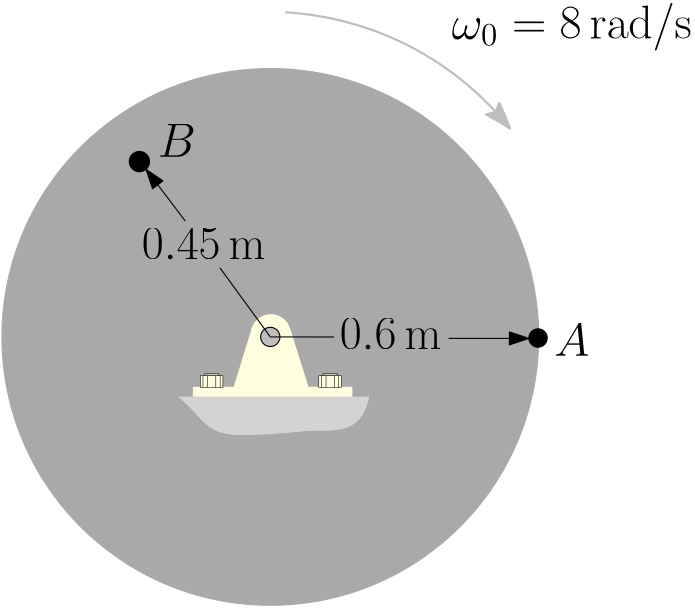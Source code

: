 <?xml version="1.0"?>
<!DOCTYPE ipe SYSTEM "ipe.dtd">
<ipe version="70218" creator="Ipe 7.2.20">
<info created="D:20200624222855" modified="D:20200627003043"/>
<bitmap id="1" width="1920" height="1080" BitsPerComponent="8" ColorSpace="DeviceRGB" Filter="FlateDecode" length="122237" encoding="base64">
eNrsnQVgU+cahpFSQQaX4cNtMJjiwyq0hSKlpZSWujsUWlyG25Dhw2pIkcKAMWxjYwy34sVK
sWFjw6Ge+yenOTker8D73me56cnJseSckKdfv79RI1YaKtKgQYOeDu4AAAAAAAAAAAAAAAAA
gFpatGjRUpHPPvuMviURlM+Ufy6FIAiCIAiCIAiCIAiCIAiCIJLp6eD+6aef0gqaFtEkHPlM
+ef69evDPyMIgiAIgiAIgiAIgiAIgiBq09PBvXnz5pSCZlpovn+mip/hnxEEQRAEQRAEQRAE
QRAEQRBN0tPBvWnTps2aNeNUQX/22WfMsmfKPJPUq1cP/hlBEARBEARBEARBEARBEARRG9o/
01XQtIJmymfKP9dTBP4ZQRAEQRAEQRAEQRAEQRAEUZueDu5NmjSh/TPdiINE0D/XrVsX/hlB
EARBEARBEARBEARBEARRG7r+maOgyS38M4IgCIIgCIIgCIIgCIIgCKJzmP03KP9MW2iq4TOz
+TP6PyMIgiAIgiAIgiAIgiAIgiAahuq/0bRpU458btGiBaWdOYMPwj8jCIIgCIIgCIIgCIIg
CIIgmqSng3vjxo05JdBUGjBSTxn030AQBEEQBEEQBEEQBEEQBEE0CeWfqRJougU0dUuZZ6oF
NC2f4Z8RBEEQBEEQBEEQBEEQBEEQTcL3z3QE/fMnn3wC/4wgCIIgCIIgCIIgCIIgCIKoTU8H
90aNGmnin+sqA/+MIAiCIAiCIAiCIAiCIAjCiUyzFIdNvX379ldffSUxA3n02bNn+q+I8s/M
EmjKQpNbevBB2j+j/zOCIAiCIAiCIAiCIAiCIIhgNHHLxcQ/JyQkPHv2TExBU/KZzKP/igT9
MxX4ZwRBEARBEARBEARBEARBEA1TgvxzKXEFbUD5XErSPzdgpH79+lTzDd36P5ubWzRo2Lx9
R8u+/b3cPMIBAHriPDCgc1f7Zs1bV/qoCk5AAIrzCVi2rEmlj6rWrNWgUZPWzVu0AQDoQ9Nm
X9b5pHGVKtVNTc3x8QdAcf74QxAEQRD45xLhnwUVtGHlM+WfGzZs2LhxY7r/MyWfyY+G8s+W
1n1Hjp0HADASLoOCypeviBMQgGJ4AjZr/nUP+8EAAGPwVRtLCQuNjz8AivDjD0EQBEHgn0uQ
f+YoaIPL51Ls+mdm8TPTP9evX58ef1Ar/1y9em2/wFj88wwAYxMVPaVJs89wAgJQfE7AihWr
dPzWAYYQAKPSzWpAteqf4OMPgOLz8YcgCIIgSEn0z7SC9vX1Nbh8LiXUf4PuwlGfER38c736
TfCvMgAKk3YduuMEBKA4nID/+18NiEEACo36DVvg4w+A4vDxhyAIgiBGlbqaBP5Zn2zfvp1s
GLk1+JJ7OrhT8plKU0WoRhz6+Ody5UxDI8bj32MAFDI1atTBCQhA0Z6AZcuadOnmCCUIQGFS
sVIVfPwBULQff/qncuWqbdp1dRrg6+YRFhI+jlo4uU+w7uHYtHlruBcEQRCkpKjykuifqbYb
t2/fFhyO0Hj+uZ4yOvjnng6u+JcYAIVPQPBInIAAFO0J2LJVB8hAAAqZTp174+MPgKL9+NMn
rT9v6xMwXO2Khgyf1quPW+XKVWE2EARBEPhnY8hnqu0GfzjCwvHPVDT3z+YW5fHPMACKipat
vsFBAKCoaP7pFzCBABQJdT5pjEsQAEVF02atdPs22qx5a7rUWXOseziamVvAbyAIgiDwzwaX
z1QMrqAp/0z3f6b9MwlfPmvon5t/+jn+DQZAUeE80B8HAYCiwtrWGRoQgCKhfUc7XIIAKCqs
evTT4atorz5uOq9xyPBpNWrWgeJAEARB4J8NLp+NoaAlxh/U2T/b2PbHv8EAKCoih07GQQCg
qOjnHAgNCECRYGPnhksQAEWFt/8wrb6EmplbaNJwQy2tv2gHy4EgCILAPxtcPhtcQRvDP/sG
xODfYAAUFd/Pj/tu6hIcBwCKhL6OAdCAABQVMaPm4CoEQFFhamqmuXzWoecGFDSCIAhSgvyz
JikOm/r8+XMx+cxU0Mb2z3Xr1tXBP+NfXwAUIUeOnV364wYcBwCKBAhAAIqQ8CGTcBUCoKio
W6+xht9A3TzCDLvqevWbwHUgCIIgSHEO0z8zxx+EfwYA/hkAAP8MQEnyz1HwzwAUGRpKYGtb
R4OvesjwaZUrV8VXewRBEAQpzv65YcOGzBJojn+mFDQtn+vUqQP/DMB765/HzNXlIQCAQfyz
nU4PAQDgnwEoIf6ZzGOktTsN8MVXewRBEASBf1ZrvUaN+Z5CrrmEYM2Af+MBYFD/PEJ5WsWM
nBUZPT4oLCYobLiCGPLj8FEzObMBAAzon23s3Kk79r08+rv4ug4OHOQhh9xxcvGzc/DgzAYA
gH8GoCT6Z4N33kAXDgRBEAQpKf65QYMGlIIW88/M5htG8c86GC1IMAAM558pqxwzek5Y1Gjf
wNCQiGGhUcNDIoeRO4GhQwJCIn0CQkOjRpMZoKABMLh/LrDKPQcPGOTn7R/CPwHJROdB/mQG
KGgA4J8BKLn+Wavi52Urkh89+ufY8VTNn+LmEYZv9wiCIAhS/P1z48aNi8Y/j5333bCpca4B
v1j3OdjR8kKLL642bpHWtGVaEwVNW5IfyUTyEJmBzEZmxj/wADCUf6Z88vCRM4PC5b7LPzgi
IGRIaNSoyGETCf5BUb6BEd7+ocHhQ8kMZDYoaAAM6J8pn2zXy2OwdzB1Arp7BQ5w8+/n7Evw
8An2DQz39g8hJ+Bgn2AyGxQ0APDPAJRQ/+zQx03zpe3ZdyhTEa22AV2gEQRBEKRE+GeqBJry
z5RwZqZOnTq1a9c2uH+eEzL6UbVaslKlNITMTJ6ikYi7946Ve2dZM+y88ezd88s7JZZw9q7E
043E0QfsjX5wxHii8p4xli8/aHeParcZz9IOGGLVBy4/471M8uOp9T5y3zmKSG/k0pS/du/a
9YMe2x+f9BNB8+kG8c+USR4xek5gyNDg8KG+gWFR0RNovTx81Ey/oAifgHBv/1BCYNiQwNDo
EaM0rIKWvxy8dwI9UX6Hf0i3pz1/9+zGdt5LwJ+TPYOGL7HiHaJaqHxFgucde7OpZwmuQvEQ
vRzOyUu/FeWXGt7T5RPfcVfKPf3Z2ym1kbpfBHjHlnEKKzayYAbxU4l+1Yx3lRBi569nr50+
e+nY8dSDh07u/+3IL3v2/cicYe7aHxat+Y66P3HRqHHzpRf4047fFixK0ny6QfxzgXzuOXiw
ZyA5AT19gx2dfehH7R08vPxCfALCvP1DvPyCyQk42CvITsNGHEvOPc3M2MWeuOjUf5lPzy1S
3N91k3ynp2b47UZm5o1fhBbyS0YmbyHSMFehO/L1qiK8bToSf+opf4HyiQUR3HiyPbzpjANY
qJD1Pj0Vz96MTAMc8yKl/4DAuIRN5FbD6Qbzz8cfkoP37Oqv7Omp9zJfpO0oRk5v29UXmcVs
k8D7BPmMI590mk/Xxz8PGT7N2P65bbtu+IKPIAiCIMXTP1PymfLPzC7QTP9cp04d4/nnU1+0
k5UqlVPWJK9MmbzSSsqUlVO6DIsyZchsZGbyFL3F5tm70s5KoXoYhuTA5XtaCRY9/POzQlmR
/Ag8f/bMMBarePhnviITVKBG2Tb9/fPz5+QLZmbypl+YE8mPZCJ5yEj+OXa0XCOHRo0KiRzm
Gxg+NGYq5ZZj5b04xvgrOm9Q8plA7geHR5OZ6Sfq4Z8FpaVKSrOPvPxNxfmR+Vz5otT8Lomt
Ugte3IK3ikJlM57OnbPAWgu8EyghzPTDqq1i/DZE1D+LX4J41wF1G2kc/6zZr3KK0D//vlU1
ZVHy79t2/JqwXBf/TL5lyzXU8xcc1XzsxDkyPfV8mlH9s7OrHzkBPX1DevX1LJjYc7CTi6+H
T5DiBAyh8PILISeg8yA/g/hnBsXLP3O97pJzNxi6VR/k2yYgtOXy+an0KoT8szrIUf3v1BLj
+mfD2P5iwOKlCeR1uXLlOlM1k/tkCplOHjWqf+ap3WLnnwEwKuQzjpwG5POO87H4TPHvUq1+
Ayvtn7UdeVA3/+zk4ocv+AiCIAhSbP0zXf9cBP55zNx7tetRbllWqlR+qdKsamfFRArqIcpR
36lTX5MW0FLy8OjZI2pUlTqdVdL9M1nRvbNycWTguu4i9c+cqlq9D2Zh+mdKNTMVNH+KMfpv
xIya5RsYFhg2JDJ6gkIsf09uo6InBocPVVgvuXZmEEZmJk/R8LWQ8M8CZxljCufIM9+ochPL
e9OqU6Dib0tBrcraNsU23xN4L8k38tlzEf/MMMz6+2f1Gwn/rGD1ro2bty/Uqf752PFUjoKm
5PNznpQ2bP8NOwcPcpYFhEb1K6h8lovlfk7eyhMwhD77qJOR3NLDEb5//tmIQrVgX7j1z/I1
3vxN/XOLrX9Wu/ElpP75StoNpoKm5TOZbtz65+fpaffJeZ6+Df4ZfMD1z1QJBK2gafmsVe9l
tf65c1f7QvDPBHzBRxAEQZDi6Z+Z/TfoFtB8/0zJ51q1ahnWP4+LnfGwem25WC5dRiWfS5eW
zZwpa9VK9aNSQZPZyB3yFPJE3eUh48/YBR2IoOAS/MN51vJV059fPsqUS8y/+lfXKEBQmTL/
VJ+9YYwuBCpxx5kidnDk+85VWJS/PavcYMVD9OFib5ii6JR/HJhmSXTHVRt57yzrZWK8NDpK
aZUlY/lPZrsGeiLXmwkVnbI2Y/u1B/89PrlFdbgOpp7/OY7hn1f/sillz7rkn+MSNs1hLGf8
lKVjJizQSkHrJp918M+R0ePlXWdDhsSO/n7EmO8p/xwcPiI4PNovKMwvKJxW0HIV5h8SEBIZ
MXScAfwzrwUH8+UQ98/yun2hN7aU0pQQpGJXCcZFgNpm3vIpgcx8zwj4Z8Wm6u2fNdhII/ln
xn3qzGJe5XayD6/q5BU52VXT2QdT6IpKLfOI4iIjcikQ8s9jk1Yl7161RBf/zFHQuslnHfxz
fxdfcgK6ewXZ2Mmrmm3s3MhEF7cAxglYoKC9/EK8/YLJCejk4qu/f2bcp/yzqgeFqhiYcrby
RVFhC1XVdNGK3ILuEJnMkmZqdfJbntwWN+GcLhmqJxZUL6tWpMbHcvwz+VEDSyzkn1l7ymgY
Il84q38ItamCG89bmuqJrHmYe0f7Z8axVVe/XdIUtIf3EN3ks27+eZtcODO7cHD8s/xRZR4e
UxVOK+8r57l3XHEZuU/PLC6xC+quFQss2AbWQhT8mvZc+SNrdfLp3O0BwHAKWmf5DP+MIAiC
IIi0f65fvz6n/3Oh+ucRMwv8M6PUWc6TJ7IXL2RDhshMTJjTqdnk/nnETB39M7OKT7iAULJp
A+sp3EapbO+qWstd5Wao90VC/nl72gOBNVJLU7mvG4p5zt5VLl+qKFHlvjgOkNpytsouWAir
BwJr1ayHWMdEcMfZm/3gHWux0i/NPC20p+pIsvtCM14pA/vnvYe2b9pMPTRrWcryletmUsNr
zljx3ZRF2lZB6yafdfDPQWExoVExoZGjmBOHDJsUGjU6LGpMYGi0b2C4sguHvBw6IGQIeYoh
/DPn+LPeiqwjz3wziGtbiWJ18YfET3b2+4fMw/ljgYIfJfwzfanR1z9rspGF4585Z27Bi1Lw
qyjmlecdo7eJwBWJc+UUuKJulzLPEv553tKk3Qkr43Tzz7SCfvPmjW7yWQf/7Do4MDRq+ABX
P+bEPo7eAwb5Ow/0c/MM9AkI9/ILURDsLf8FUBR5isH9M8Mty38s8JmUDmVZVuVs8uWznkJJ
XW6LaaUN5q1OqKxaaJt7CDXiYCy5wOsqlbLiRykFzfHPZGPEBbuG/pl5KJacO/WLUP2z8Mbz
eoMwD5fyUMjnZ4vu96/+mamgs7KyXrx4qZt81tU/cwQvwz/vSH/GcMKKPszUbGxXzHTI91NV
M7PKqpnymVbTCrmtlX/ekX5Pqcrlrvt+KtwpMKCCJifga8UnoA7yWa1/dnLxk3jushXJqeeu
pF1Np3n46Al1aWZOJHBahfCpUbMOvuMjCIIgSAnyz/Xq1aurSCH559Js/3z1qoxKaqqsfXu6
Clpb/8wbrotrckT0i6j5FCvL5IplMbmk1heJDWHG3wBpfyU5A9OkSThAjgRWPYsvh1X7Jf7H
+9QMvOeKuEE9WjfL1/Xg7jN23abQ7hvaP+9foXpu4qKVG+d/P2/k1JXTZi0fr6VApv69Te7o
YhS19s/DQiKHR0SPjx09J3bUHHI7Ysz39KPRsVMDQ6MCQgiRBL/AcHKfPMUg/llCLLNOXsnX
SC/JLHGy8/wze2blfVH/zPiljEbjD7Jn4C5K7UbqMwipQET8M/9vJQ5whDPrWdwdp3dEtVix
KypvmVr456S4dTr7Z8KDB4/J2UcOwtoNP+twSLXVZYM8yIk1zNHZx1bxoy370d79vJgnoKdP
ELnv5hGgmX8Wioh/ZhbQqh5iCmd2q2TOKHi0CGVbWaZMpn0sd3W6tLlQzckTzmp6hrD9M3WU
WHZX6Lnq/TP/WeL9N8SWxj1ciu1kef73tv8GjYf3EEo+k1tyX4cl6OifWS5X5Z95glflhJkP
kfu8QQwpd82vT5YvgTWz1vXPwtsPgP6QTz3y2UdOwL8fPNJtCdL+2c0jXOK5aVfTMzXOjNkr
9RkGEUEQBEGQYuKfqdv3wz8LlvZxw3W8En/Iz2wowZRj3E4CXPHCtMpq/bPQDExNpHI+goti
eS1BgSPuAAX8s2oJKv/M7wSrmpN99Pg7znsu+2ViHWH+qyDS9EPoZVIeHIEDpTzIhu+/oXru
6gU/KvzzjNXTZ634bqpG/TeKpP45MHR4YOgQ38AwnwAFgeH+wVHB4bFDhk2ixiKMGDYxODwm
KGx4xJCxEUPHBYcPI08xjH/mOEzGmcj+PQvnHaVt/TPv9NSwLzTXPzNWQT/K8c/vhN69+tY/
a7KRwrumtu2P1v03hJ7LO8UYf4MgbLbpxYpdUTXpKW2c+mdF2403b95kZWU9K5T650EegeQE
9PIL9vQN9iL4hZA7bp5BfRy9qXEG+w3wdfMMdPcMcnbxcxzgExweTZ5ihP4bQoKU52OV8pPZ
TYJlttnumhvFWvRoN81cJsM/s2y2dBG1gH8WFuza9N8oOBrsJ/L8s8DGSzS+Vm6n6EvwntY/
K9puvHjxkpyAnOEIje2fGaXOtH/muWKmalY5YXa/DsVyxPtjcCSzTv5Z1b4jE/4ZGLD+mWq7
8fr1a/5whIVU/3w+TaP6Z3W12ah/RhAEQZAS4Z/pFLZ/LqT+G5qMeyVhq8Qe4qk2hlxSqGOl
t9Gk/pk7g8IjMZpXCPo6hp5V16mAW3jJdLka+2fORgr5Z+Edl3C8ig1jbonOI5Rx/+qfc6AK
2z9rWv9cJP2fg8JiAkKG+Ch6zPoGhilEdKh/cKRvYPjQmCn0bFRRdFjk6LCo2KDQGAP5Z/ol
kPzDBJb5lOj/LPVnC2J9byRaKwu8FQve54wpEv03xhrKP2uykYXV/1lr/yy4jyz/LLgLuvrn
TQmb9ej/zOj5zB+O0Hj9NwJCorz9+CdgWB9HL3o2Gzv5uIQDXP3DomJc3YuFfxasYWb7Z0EP
LO6febW+Pbg9kJULZNc/6+efRe2uFv2fhduYqPZFZOM188/smd9X/8wccFDe/5k9HGFh+GdV
xwyWf2a5Ylaps3I2xkIUDTqYvTsE/TO7L7SW/lnRX5rRhhr+GRhUPpPPPv5whOj/jCAIgiCI
kfwzdYfWzpR5plLyxx+UcMsiPaI1E1nc6aolsLWYDv5ZzEQJbCS/sFlgL4R9rGA7aDH/rFH/
DZEdFx7xkG/UDeafJfpvcI4tX3nx3kKnrjP989pjJ0T9c+Kilcnfz6D6b6yYMFE7+Sw2xRj+
OWLouICQSGp4QUWT51CfgBCfgLDA0KFBEbFkBmpcwhFj5saOnhMQPCQkYlhk9HhD+eeC98NR
7nuVXxX/TLKJuhpdKdFOXPBk5/1RALO1+900xtYWin/WYCML3z+rDgvv4CvPfdEtZP+WSuiK
qpt/XrB278bklIKhP7X0z/wBB3VT0NpqNycXX3ICkrNPPrygfwHkfmDokIGDAyjzrJDP7rb2
g929AskJ2N8o4w8O5jfT4DlklbwVbGIs2hVZ40EGxRbLLSeW8M9qmnjwxx+U+FEr/8wRwswN
Ftt4aZuteIpkhfZ745+Z8pkSzszhCLVS0Pr4Z2XBc7om/TdoF01ulVPYvlqz/huMNtEc3c3Q
0WK11vDPwNDymT8cIfwzgiAIgiDG8M/ULUnTpk2Z/tl49c8jx8y9V7teXukyVGGzSkFTMIqi
qYfIbGTmO3XqkyfqMf4gs6fxA0GBo6jdZWvSe7Q+ZXUDEGqOSv3lO9/oKqarNKxmDaKZDoc1
Wh97WD3F+IMMmcMeA1FNBbhIOaKYfxYaf5AnrER2nL3ZrFHGGIKLmm4Y/yww/iCzRJw1gqQ6
//zr2YfPHl4+Sumv31JvnGWPP7h13Vpqzvkrty1fGjeSHn9w6uJR6raZ+sc/RzVTCpo8ZDz/
HDNqlrL5RsEgg+SOT2BYcER0YGhBn+fY0fLi58joCYFh8k4d5CkG8890bxm2hOQeef75xRkK
UJ2J5b+j6MEuWYX63Dp83jazR8wsJP+sfiMLa/xBob7xnLECRQcbpa+ioiO3qq6oOvjnNVv/
3LZj11J6Bm38M/muLTjgIKWgU8+nGc8/2zl4KH7pQw/xqToB3TwDmcXP/ZzJI1FkNvIUI4w/
qJyZKTyplhECYwgWdE5WqdpfMoTHH1Q51fhTN0XKrXl2mmViC0buY3pX5jxU7wuBkRA188+s
xsuCSlm9MVbuO9ufM7dEbOPZ4zYyOnhwB1hkjUv4HvrnxUsT+AMO0gqaPFpY/plubSE+/iBz
fvLo8xdMyczw1XKZLNi0mTGIobJZB7MHNfO+gH9m6mvm2IUA6A75jOMPOEgraK1+Ayvtn8mj
heCfnVz88AUfQRAEQYq/f6ZC9X+mOm9QMaJ/Hjvv1BftZKVK5ZQ1odxyAWXKyildhkWZMmQ2
MjN5iq5qhdtDWOyv8qW6uYo1c1ZNf3CEKZdU/S4eHBFvQyFRIK3a4Htnxbslq9pfKCJQUypR
2q1URpr6Z05LaobW45ol7o6zN5usi7lH9DKfpZ01WP0z90CxRKXq2JLNU9t/g7Dtyu2HT27f
uX/j5o3f1nL7b6xYt39Typ51yT/HxW2YrnrWogka9H+OT/qJoPl0g/jn2NHy3+OERo0KDo+m
SqB9A8N9gyKjhk0eMnxSdOz0Ecpf9AyNmUoeCokcRmamn6jWP/MarQtJacWJw5fS7CPP6ukt
NUChmhE53wn3D2ed7ByVzdlm8g5nt3bXyD/zeiDzJnK3h78oqY0srPpn5lWOXat8hHkqibwN
BBYrckXV0D+fPnuJfGU+eOjk/t+O7Ehex5pBy/rnn3b+JvgtW2y6QfwzJZadB/mRE9DLT172
7BsYNtgnuI+jT5/+3r36ePWwd6fm7NXX09M3hJyAzq5+9BMNWv9MWWi6SzOjIbOqcTF7gUIN
jdkKl9UmWrlYtYqY6laRyV2pakRFxSax6p9/o1ckPLKhvVSFMyV1BXZQcE+VTTbYld7KMGyw
crGKZQpvPNs/Pz23i94SXi8Oeu/ey/4b/QcExsVv4tc5i003on8uEL8i/Zy5MyskM6tAWuGE
KYN9XLD+mVbQygWytoF+eua94yL9n1Xb8/AY6p+BgeqfySed5tP1Gfhv6PBpxvbPbdt1wxd8
BEEQBCkR/plqwVGY/nlOyOhH1Wqxyp4lITOTpxT3f86p67OxPe25/rWLAOjpnym9PGLUnMDQ
6MCwIT4BYX5BEQEhQzjzREVP8A0MCw4fGhgydMToOfQTAQD6+2c7+8GDvYLICejlF+IXFO7u
zbVtjs4+nr7B5AQc7Blo13OwRv75Q0G0E3XJQrT0Ghh1/MFigNxF30/FlRO8H6j1zw593Izt
nytXroov+AiCIAhSbP1zgwYNitA/yxsUDJsa5xrwi3Wfgx0tL7T44mrjFmlNW6Y1UdC0JfmR
TCQPkRnIbGTmYv8PMHl1n7RePnLPMOWLAOjZf4MyycNHzgwKHxYcPlTeCiAwLCRiZFT0xKjo
CaGRIwNChvgHR4REDCMzkNmKuXxm1UWr/RuH9wOBEUX5lxf6LyME/2yhWEP/kcKLFy+fPv3v
7wePMq6dSXov/LNKQffyGOwTrDgBQ7z8gl0G+Ts6+Tg6+wwY5OfuFUidgIO9g8lskM/wz+D9
8c/s/h4AvPf+WasWHMtWJD989ITTGEQaN49wfLtHEARBkGLunzlDEBaqf9bBZRVD/SXWrAOA
4u2faZ8cM3pOaNRon4DQwNCo0MjhIZHDFN02hodEDPMNDA2LGh2DymcADO2fVT6552DnQf7e
/iH8E5BMHDDIrwcqn+GfQcn3z6rmG5nsRh8AfAD+mcTNI7xoNwBBEARBkGLln0mY/rm2IrVq
1apZs6Yx6p9Hjpk7asz3FHK3LARrBvwbDwDD+WemVR4+amZk9LigsJigsOEKYiKjx8eMnMWZ
DQBgKP/MtMp2Dh5OLr6ugwMHecghd/q7+Nr38uDMBgB4P/pvAPCh+ecaNesYae0YeRBBEARB
ir9/bqgI7Z+pW8o/05XPxvXPAIAi9c/q/7IA5hkAo/nnAux0eggAAP8MQAnxzyTWto4GX/XQ
4dPQ+RlBEARBirl/poqfOf6ZpA4jtWvXNmr/ZwBAsfDPAIAi9M8AAPhnAN53/1zKCF040HkD
QRAEQUpE/TPdf4M5CiFd/KyVf65QoRL+9QVA0frnJcvW4zgAUPgMGzELAhCAIiQobBwuRAAU
FS1afqXhN1AzcwvfgBhDrbf1F+3wpR5BEARBSqh/JqH9s1bjDzZq3AL/+gKgCNmx6/fZ89fg
OABQ+IRGToQABKAI8fAehgsRAEVFN0sHzb+EGkpBQz4jCIIgSAn1z7SF1s0/d/zWBv/6AgAA
8AHi7RcLAQhAEeI0MBQXIgCKCpdBQdp+FXXo46ZPz+caNevg6zyCIAiClDj/THeB1sc/93Py
xr++AAAAfIhfvd0iIAABKELsHLxwIQKgqBgyfJoO30br1W8SEqF15xxrW0czcwt8l0cQBEGQ
EuSf69Wrx1TQfP+sef/n/1WtNnzkLPzrCwAAwIfG0OEzbHt6QAACULQEhqIFNABFxmetvtHt
O2nrL9pp0o5j6PBpDn3cKleuim/xCIIgCPJ++GcSSjjT5pmSzzVr1pTwz/5BI/DvLgAAAB8g
fRz9of4AKPoS6J6e0TEzcEUCoEiIjp1RuYrucrhy5aqtv2jn5OLn5hFOF0WT+wRrW8d69Zvg
yzuCIAiCvDf+mbbQtHamI+2fbez64x9dAAAAPkDcPYfC+wFQTOjbPwAXJQCKCh//4fiKjSAI
giCIzv6Zks+C/tnU1Kxn70H45xYAAIAPjZhRc1wHR8H4AVCs6OcUODQWVdAAFA0e3lFVqnyM
L9oIgiAIgjD9M18+a+Wf69VvEh41Ef/QAgAA8KERPmRSr97ecH0AFMdGHL08/QJH4TIFQFE1
4vjy6074ro0gCIIgCO2fxcYflPDPlSpVbtW6jb3DwMCQ0fj3FQAAgA/oO/WIWQGh4wZ5RPXu
5wfFB0Axp2dvbxe3CN+g0VHDpuHyBUBh/5Y2amLvfoM//6LdRx/9D9+7EQRBEOQD989169Zl
KmjKPzdp0kTCP+PrDAAAAAAAAAAAAAAAAAA1ZSEO7p988kndunU5/lm6/hnHDQAAAAAAAAAA
AAAAAIBa/8ypf9ak/zOOGwAAAAAAAAAAAAAAAABt/TNtoeGfAQAAAAAAAAAAAAAAABjKP1OB
fwYAAAAAAAAAAAAAAABgEP/MUdDwz8CwdLce0Llrnw6d7Nt3tG3XwaZte2sAAAAAAAAAAAAA
Pu062LTvaNuhk33nrn26Ww+AVAHgPfDP1PiD8M/A4FjbDvq2S28IZwAAAAAAAAAAAOiso7/t
0tva1hWaBQD4ZwBorGxdyacDPiUBAAAAAAAAAABgEL7t2gcWGgD4ZwAo+dyug61RP3Ta4JMX
AAAAAAAAAAD44Gqhba2goAGAfwYfuHy2cW3XoQc+EwEAAAAAAAAAAGAEBd3DygYKGrw/2Ni5
MwZQ69/dqo9lj74unsFL4jY8f/Eq/dadY8fPrFi1PnLoBHo2254e8M/gg8XSxqVte3R7BgAA
AAAAAAAAgPGw0VNB2/b0sHfwsuvlaSe/VdxRYk/hIL9VTvSSz+ygeNTBq8SpP+Uue5It1xay
y3qt1M7d3tbNztbNXhuo+W3t3D8c+Uxura36dPzmq69bNW33VcvO7b/p0rWbpcOA5J92yZR5
+/bd2dRLY8fPLokKWsI/09qZSs2aNWsoAv8MRE4Zt/YdbfE5CAAAAAAAAAAAAKPSvqOtjR30
FCjhKN7DDg6DQt17j/PpPMr1qzCH5kMdW0/17zI3sm+Mv1Nfp8GnUy/l5eW/e5dJi+gjR0/7
B8aWLAUN/wwM9fuaDt/2xCcgAAAAAAAAAAAACoGO3/bSQUFTyi46dlJiUsryNRsS16asjN+6
cGnK/PlJixfHxScmJSb8mBC3JDFpZUJiXMKqdXGrN8fHpyQmpiQkbo6LT0pM2jI8dkKJqz71
9hs+efqiSVMXTp62iMmUaYsnK1HcZz1K5p8+c6l/0AidzerQ7jbrvm2d3PGz5E6tkju2kt/p
0Gpj+5Zy2n2W3LZ1cjs2bQtY1+7ziC49qApqHdvD9nC1tBlIY2M7yJo9hcxgbTuITOdM1G11
E76bS9DhiX36uA/zc5od6bAwymrlcNv4GLutU/r9PGvgnrm+vy8dOj7Ma8K0uTm5JDk5OYr/
cnNlMtnTp/8Nj51Sgt6Hmvhn6g78M5Cgq2V/fPYBAAAAAAAAAABAc1wH+enz9K6W/bXVF3YO
8oYS6zZvlclkeYpq0kfPZCfPPD508GL6zXSZ7CWZIJPdlcn+k8neyriRq7+NmzaSJdg7eJYI
XUP5yYmT5ydt2JZ24+7la7fTrt+9cv0OdXvlmgLGHdWj1+5cvnp7z/6/Zn2/nGrfod1xtnUj
t5s7tHzVsvTq2qV31Cn9U21Cqa21Sm+tSW5Lbatddnvtcik1ym6pXialepktCjYr7i+vVuaf
Bibrv2lFL0d7+TyoS/f+TCi93NXSqZulU5dujuS2m5WzlY3cSHPmJM8tBP9c0Hajl1uYv9fY
kL5TQ6yXDrVeOcw6aYx9ylTn7bPdfvne59eFEXuWjIgMDT1x9gJ542VnZ+fm5ubn52dlZZMf
X795GzNiaomrf6YVNG2hC80/b/1pz+Ejp4pk98dN+D46ZnKhrY68Mfbu+/Pc+csU5P7ESfOY
M4SEjSEYae2OzoFkjeTWGJ032nVA22cAAAAAAAAAAKAkud/ZcxasXBlHWLhoWXBIdOFvQ0rK
Nm/fMJ2f3q5DDxs77fykbS+5j12VsD4nOzf12pVViVvHjf9h8KDwQJ+I7ZuT/3t0PisrPSv7
WnZ2Wlb2nezMF1mv3mW9zszOzMnKfvvi9d3s7Oz4hCS5F+3lUUL8s/x2/HfzLqXdPnws9cjx
c0dPnD924vzJ0xd37P4jYeOOtVt2JW3eRW7jk3ds23Xg5JlLZAaKw0fPXk//e9rMpfJFabm/
lDdO7vjZkpplKlepVqVSlYqVqlSoWFlOBcJHhPIVPrIoX8nCoqKFRQVzgnl5M/Py5c0syP35
Vcsmt9HdP1NWuaulk0I4O1v1GLjgh5U/LFzVx9GbPNTNypncunuEr47bMG/+im6K2SgoU21s
/0zJZxf3CPfAqCEhPiMDeo3z6TzVp+284HarhnXfNKHv9qmDfpk9eN88v8OrRi+dFnv81Ln8
/Pzs7JzcvILk5OTIf3Xy+B9Pn2jDvmFCwsZQ0tKwflIT/2zU/hv79v8pl/av3xTJabhg4eol
yxJHjJ5h7BVRL59MKPRrSm5fvXptpF9eODoH3rx5m6yO3BpcQXfu2vfD/cj++Y5M9ur0POrH
vRky2cvTS/DPmCJgXupL1QthLMIXbNsYN8up8PcuYtnGTdsI8yNY050mr924aVm4IdcVO5+3
FmA05Ed7zWQvHAqg5rKzIFbsUflFQMeLEt5+oORcG51nrVF8COIdCwAABqRLt14rV8YdOPA7
Ydeu3Skp26j7W7Zs6+foXpgCnKyUbIk+C+ncta92XlQxoN6qpHXZsnfx6xOcnAZZd7X79quO
oZ4+l08czM+8nZt7OzcnLffl6eznF/Kyn+bnvM599zo/Nyc76/nfD87JZK8Sk9bSyykp9c8T
vpt38Ur60RPnT5y6eOTEuW27DqTs/HXNhp+WrNm4aNWGZfGbFq3esHh18ur1P5HpW3/+7fDx
1BOnLx45nnrt5v3ps5bq0OeB9s9ra5WqXKnK55UqfVqhUrPyhIpNLSp+VrGSq5Wle48erSpX
aWxm0czcoqmZRRNT84amZs3LmVmYWcRXK5PcprX+/rmbpVN3a5e9+/44f+HKz7t+vXPn/py5
y7pZDUhI3Hzv3t9kSnr67eSN26nSaMo/6za0pbb1zz17e/115OS4GQv8fby8nK1cbVs7d60X
aNdwituny0M6LAhoO9Gr/Yxg+6SpQWvnjrlw4XJ+fn6O3D/n5uflk9u8vLzsbHkV9Llzl+0d
vAz4hjl//gqlK8mdwvHPVOUzxz9Xr17dgP6Zls/GK/qVZoBrSCEoaEosU6/dnLk/UvqX3JL7
N9PlTpg8Ovv75dQ8xvDPtHymYnAF3a5DD90+Jrpb9Vnww7LffvtjxcoEch/+uUSwU76TqXPf
K/+sqYcxmH9WfJXWVPPK5fPaSc4C21Cc/TO9nfI7m2gYW6v0CVxUR1i+McrpqiPAfzrntWOv
keftmesV0XpGOLAQgIV8bAtvL5jvN9FXkz7l2aezyGnOemMUR/+sOom4+yKwtawznffSqz0f
lb99Ez6ddd1x0d/ocQ+mplch0deIbL/gQyKHRfV2EjiMnA2Q3Dbmo6ydEnvdi9XliL0xWn1i
AgAA0Fg+b9kiF86Tp8y0tXeiJ44ZO4nS0YWmoGfPWUB5b3ozdCuB1s6LKvpILFm15vGbu98v
mG7TpVPXL7/o1rrlCF+3iwd3Xj+768SfcZfPbEw7ueHUb6sfXTqY+zQ97+3jnJcP71w5und3
/ON/Lyxf8aMO/Sj4FbAUaucxjH+eNP9SWsaxk/Ky57+OnV2ZlLI8YTNhXcovNzPuvnr95vbd
vzfv2Lc8YQuZuCJxy6EjZ06euXT4+Lnr6X/PmLVMUTeu3f7aK7zxxg4tk2qVrlixSssKlZqW
r9TEomKz8hXrWFQcaGn54+wZ25Lig5xdqpqXJxMbyeWzeYNyZk3LmZmamsdVK5PcVl//rGiy
MaBvf5+r12727udFDmZI2Khz5y/fuHHr8JGTbh5hZE5P76jUc5dsbF27WTp3VXbqKAT/PG3G
IplMNnXO4jGTp3m72Xs5tPLu2dTLun5s/ybLI9p9N6j50L5Np4RYLxoxMG7uhBs30+X+OSdH
Wf6cR34kt1Qv6GkzFpcI/1ynTh2mgqYtdC12DO6fi1w+F46C9vAeQonlpLVbBWdYtjyJWQ5t
cP+sqnxOvz1n7o+PHv1jWAVtaeOis3y+cOHS8ROnFvywjNyS+yVSQRe1f5bb4Iy98M96+We5
39BIiBWJf+astIT4Z3o5sfNVFsVrUtw2yQ1mrp21JQonwxAsigOotBMKzcJwNVK+jnXkuU9k
bmeheJgP0D8b+9gasIBfYlGqvWC92RSmVHDvVGLzffDPjCPDuXiSHzkbw7KmvCuAmvORMqis
KwbZX/1eX8Y7kGN05T9yrk7qr0LSF5MCmcx/+RRvFf6OMF5Nzpki/5E9v+S2sV5cxWFn/15P
Z/8s/W400rXx/filFQAAFDco6xsSKtBto5+jO1UFXQibYWvvRNZFlV5PnjJTn0VZ2rho65+X
rY57kfV427aEqTEhQX269/+mUUTfTomzh8XNHzp3sveuLTP+2L0ofn7kic1z32QcluXcff13
6qGUJYvnx1y58cfSH5eWvPrnSfMvXrlF+efDx1PXbPhpRVLKyqSUh4//efPm7cnUS//+9/zy
1ZvL4jetXLt19bptfx09e/LMpSPHz127eV8f/5zcvlVizdIVKlb+tHylxhYVG1lUaF6hUhWL
iuOjowMc+84ZO3rFgh/MzMuTiQ1MzeuZmjUoZ9bMlMR8dfUyG9u1opejo3+2cu5uPcDVLeS3
A3/Z2A3qZjXA2tYtce2WnJzcxUvjyGzdrV36OvqcTb3o6ORHZiYUjn/u5xx49erNd+/eLV4V
P3/p8kCPfn27fupp1djb+pNRTq03jug1069NjEPjEa7frBnjunP9svt/35fJZDk52Xns5OTk
5Ofnk0X1cwowYA3t+fNXjhw9bfD+G9L+uWbNmtQdqvmGofxzMZHPhaCgqT3d+tMetdXRxvDP
TPlM111TRdeGUtA6N9+YNn3uxYuX6R/JfTIF/rn4++f3r/+G5l+oi6T/hsRKi69/FlP6kuKd
vaex4RGiOoJ7TPgl4iIvKPchQRkoUGcI/2wgjH5sC8U/M/YiPCJWg7OV4RI18s/Fu/8GSzIz
vajQEXOODXcWvQJIno8Ka2pw1cmWzGQDmJKWdzTUXYXELyaKi7NEJbPgW4stmRnHWbAwW2Lb
uPPzVLnOlx34ZwAAeD+grO+iRcvpKWPGTlq1Kp75I5lBn57MGkKtKCQ0OiVl265du7t066VH
RXc/bftvrFm7XibLunbp0Ll9a1eP9hnl+M0sX8vkaQHbVo7eHD/h4ulNl85uTloQ/vvK2Oc3
duXLbj27+8eeVWOWfh/5+OnFNYr+zzrXP1MlzV26969Zq36jJvISX2tbNxs7Cnflj+4dOvX6
3/+qt/7iW/op+vhnRf/njKMnzh07cf7Po2dWr9++LH7Txp/2ymSynfsOLvhx7a79f27Ytlte
/JyUsnrd1oOHTx87eeGvo6nX0/+eruj/rGP9c/uWCTVKVahQuYVFxcYWFQjNylesaVHBw9p2
QlTEz1s2To0dUdHMopnCP9cvZ1ZfXv9sMP/c3XoAwdp24KnT5zy8It0Gh/+4cm1mZtbK1ety
c/PmzF022DMyNHzU4SMnu1u7FKZ/HjV2VlZW9vyZ30dERk8YFz0ssPcQ1zaxLp8P7dd8xuCO
u74b+GNU93n+HX+MtN4xy+9g0ozTW9dnvnpFFTzn5+dTt4o78lJosqjhsVOK//iDav0zFQP6
52Iln42qoD28h8j7gT/6R0P5bFj/TC+cls8qKa1Q0A8fPdH/JejYuaduHxArVyXs2PEL/eOG
5C0E+Gf458L2z9oIMfhnvWtcJZYvvWqmjOKJKV6NpcZrF1AxhSVYPkT/bPxjWxj+WWIvhE9J
5q9jSr5/lq+R/UcN1FHS7MVlrlTqfDSWcmRXaNP+WbPDyLzyqLmY0EeDf1jE10WWwHgP0Juq
0YcU9wrJfmW5Ww7/DAAAHzjRw0Zz9DLHP1OCevacBQZfdT9Hd9dBvoTRYyYRtmyRa2d6k8ga
ycTgkGhqHq10dMfOvbTwzw5yjxq/dkN+fua9G0eeX/z5wMLIrWMHXEga8+jw6ufpv716dCI3
J+P5Pyf/2DT10I+R/55ek//26NOLG/Ysi9q8ZmJe/r9JazfrU/9MDZjYqHErMzPzr9tYCdpp
WlBbWFToZjXAUPXPZ85dvnHz9oXL1+OSty+N27Rl5/68vLzte/64ceuOLD//zv2Hazb89GPi
ltXrtp2/eO1G+p0zqVeu3rynV/+Ndi0T5f75o2blKzS3qNDYvEJT8wpNzMs3qVR52Zw5Z44d
dezYqYaZRWPz8vVM5fK5QTnTpiZy/7xG7/4bXeX+2aWrpdN3k+f++++zS5evZmTczc3N/fPQ
8d17Dhw5cio3Ny/j9r1r19IfPnoydfoPimJply7dHAuh/3Py5h0ymWzyqFHRoaGjIjwnBNpP
9e861fubcS5fLg6y3T/N6+fvHLeN6fPzJNc/F0ScTJhweMHEFw8f5stkeWSj81X9N+iBCMVa
LnzI/rkYymfjKWiqt4ZY8TNfPhvQP4vJZ46CJvPo+UJ06GSnw+eOf0Dk+g1bjh0/6ecfQUH/
qP3S5NY342eFiaVCdYeQm+GCkEd50pgOX1ruzWA8zPPJzEfv7JT0z3NPvxJfjrXIbHtPv+Qo
ZZE1svZC8ZDg/AJrXMJbBaurhnx75PcZy2HMzOu/oVgab07mTjEPcsHC5bqY+eowFsJcuNIq
72TsEvfV1GhO9puEsTtsFVCgFJila8zv6QwVLFCbxxXFzPaecbPCmd+gedVo7JUqVQOnQzLd
Tlm8/wazFa106abInOIbo8HxUa/0xR9SZxhYB1yo/pl+rrh/FlB8/NeRpZUK3h6MF0LxENVG
gN9Ylf2QxN/jFyxKvQgqsD0FLXDpfWT2fWUeNNbaWUtmNdEV+zt9kUOtZgO4bVpFjoyoshPa
YLHp9AnLmIG5qZsED77w4dJpUWoUt+DbmNejQ6f+GyLHVmAvBDdA5GQXHOKNswrue0Cw/lmg
eYU6ryh1PmrSp4V9rvE3WHB3hOuf2eJXk6uQRhcTQWErsWvC9c+MIm3Ntk2ovppxzdSw/wbr
HFS2Lhdo5s+q9Jb+HYrk9UHk2sjaDFhoAAAwbNUxZXcnT5m5cmUc5YHJHXocQDID00gbxDyT
VVCtnplQbTfIxvAf0sqBd+hkp61/TkjakC97k3Fh34szG44tCUxd6J1zbnX+q8P5OddlObfy
ZQ+y3qSlHVxxYJH33ZQY2bnlD3+ZtHtRwB87F8lkbxOTNsn9qoPu9c+EevWbV6/+CfnRysa1
2adfN2jUsknTL+o3bFHlf9WbNPuiTXt5U+uv21hVrFS5czdHQ/jnBecv3bx56y75QvwuMyv5
pz2L4zZu2bk/Ozvn979O5Obmnr98ndz+vP/PxWuS127e9ebNO/lX5zv3L1+/M2O2Pv65VVL1
MuUrfNTUosA8NzQv37zSR2bm5ZfM/v73Xbs+LV+hnql5I3OLhqbmDcuZNjAxbWpSrpyp2epq
pZPbttLHP3ezGhASNjL91p0Dvx8+fuLMvv0HDx85GRe/0bane3jkGEsbl20/7f71t0MH/zz6
24G//jx0nMwZGBLb3XpAIdQ/X7iYlp+fn7hyZUSQz/ihPlOD7eYHd50+qNU4p1azB7fdNtJh
z8R++8Y67J808PD80CM/xp5euzD7zdtcRueNfGXkQjo///Ll6wZspJCYlEIw7Mhx0uMPGtw/
z5n7o0ybLFueZCgZu2RZoub4B8YaZL1Ja7caaUhBDZtOS6ydvJEKzOCr12T+whx8cNr0uU/E
o30XjgJNWiAbFWLz5ctXLJvK8J8KA8nWoUxRqZC6KldMaVJaV1ILpx8tMMDC/lmxIqX+5TyR
I35VllipYTVdI6/+mT0/e+Ha+GeZ6Maz/bPi4DN/LFjs3gyGRmZuRsHClY9SL8fLl/RLoFgg
a/eZj/JeL7Z/Fp9T8dK8fMV7IkclKb7zxq1VfQdnN3TVwj+z23sqv6GL+mfuWjjDUWnU/5nd
5FOkvyhlgNfEcbdNs41Rc3zUFchJ6FZ1JpZjVHj9n8W0Cbc5rbQb5JUmFrxwyilUk9U1cSJN
Xym7wtGebFPHH11RvX8mB5xb7C34ArHfk86z5rPm4XYGEP9jfL7qF9gAgRWx3nKcnRXtCSC2
HK7TVs4meCpxXn3+cJOC72etF6W+3ljIQHJ+56KbfyYvAeedw+rMsHYN5zqg0WWB/dKLv3zc
9wDzZCxwpPzuxBKdeZS7KXE+atIhP2IZ96znvGmFjxhjr5UuWjPBy9txdRcTkYkF7yuGbhUc
XlZ5SPkttdVum9Cv+RjvW038M/e9IdoyhczJ+XgSUsTS72G110bUPwMAgJH8MzXCYEhoNFX8
nJKyjdwhGMk/U2XVa9clU+MbevuG8Yc47NKtl+sgP3pEwuhhozVfuFZDEFJ1y3GJ62SyFxnn
dr8+nXBqieflhQPzL63Mzz2Vn5+en3UrJ/tufu69f6/+fGiJ9+UV7pn7Rt3fHHEkLizj3Lb8
/LyExPX61T/LrVrtOg1r1KxL7lvbDvrq6+6tWnf6/MvOX37drcVn7b5uY9Wpc2/y0FffWJqb
W3zbtZ8+LTgo/zxx8vxzF2+kZ9yj6mb3/nFk4ar1KT//mpubt/f3I4+fPCW3WVlZu3899MPK
9bt+PUR1eMi48/fla3dmzlquu39u+1lC9dLly1dqoTDPjc3LNzKzaGJRsaZ5+TUL518+m9q9
eYuPTc3rm5rXLmdWr5xpw3KmzUzKlStntlq/+mdrWzdv3yH37z+YPmOhVQ9XN4+wFy9enb9w
xdHJ78TJVLJ3v/9xpK+jT0bG3YePnjj08bSycZ01Z8nt2/fcPcKtdVqjVv754cPH5PBev3Z9
ROywYWGDx/lZTvf5arxj08AOVSO/rbTApcFKz1a/jLTbM7bngZmD/1oaffvEAar/s/x1yVP1
31B05MgjDz14+NhQRvHI0dOULSR3DO6faQVNW2gj+eeJk+a9fv1GQ/lM5iTzG2Q3PX2iqdpm
TSBzkvlLtH+m1qu2oJqeR59CfR0+dxb8sEzCP5NHdfHPnAJdVlUzQwsLdWlgCFW5mOVaYkaF
M7/ZBVtuc1bE0qSKOXkqWGB7WLujbo3cGXjFyYItQTTxz6ytYj4qdl/D5hjchXMMP+dACXl7
4ZWqmZP7JhERkgJjSDG/+WrsnwUq3FhfzKUHruK3SNXEP/O8lnDjDq5kEyiNE98YNcdHQgBK
lMZJ9YsWf12YpXTi7ohycep8F1uDcKtteSOOcX018+0h0eiVv3ah10KoXppX4s56WVmFgmK/
ceAcecliSJ5/5pdYiwzaKPE2FhxPTdPBHxnvbe4rwmsbzjkI4odL60WpK14Vlm9cX80tIt0m
VDvK889C7xxq2/h7IV1jLPLSS718Ahug2gv5dHofVU5V8DdQnDe8xPmozQit/OMsfcS4VyTl
ZqjqeEWbY3Dq2KUvJiLCVrl2kaEDVUXdrJNazVWU/4swIf9csMEa+GfxP1RR039D5IlqXhF1
10b4ZwAAMDghodGcwQc5/TeoIQhpF21AunTrRStovn9uqxwYUWxsRAnatLPWxscq+j/HryPf
TO+e2/3q5Mqr8YFXlrq8OjDx5aWE9NOb7lw9+Pr1bZnscdb9gzdSRlxa5Xoz3u3CSrdLKSNf
3vmDfLOMT9xA11HrJp9btupgamr25dfd5JW61i7kToNGLcnEps2/atSkdZOmn3fs7EAV8Vat
WrPqx7W6W7vo6Z8nTJp//tLNazduUxYo7fqtxauTEzbueJeZeefeg18PHr11+352dnbS5l0L
V224cOU6Ndv1m3evXL87U6/658/iq5WxsKj4qZlFIzOLhmYWzSwq1DazcOrcZdG0Kctnz47x
8/2seo36ZhYtq9doWvGjT0zKNaL888dlktvI/bOt9jaY2uUfFq06cfKs4ggPIAf5v/+er1y9
ztt3KK3CHJ38ftqx98aNDKpZB5nz6rWbo8ZMU/xywcOo/jkzMys3N5dsw9nU1OihITF+VuO9
vh7j2nKkY4Pv+tZe5N1qY4z1nu8cCfunDTySOCXz3Vt5q43cHH79M3X/7bt3hjKK589foY4P
uVNy/TOzBJrcKVb9N/wDYw1b/Ex74MLfU0fnQLJqqsOGtH8m85A59Smq16H+2Rj+WdL0qhys
srOESA9n4R7C9NO5K5Lo/yywItacElKaKYeF7DF7OWz/zN9CAdWscf8N4e3kSF2pftfsDiHU
hvEWLti0hOmfNTloaucU3lSxyjQx96WpfxaSJ07q+m9I9RHVwD8Ldxnlf2fXQE2Ib4ya46PO
JLNtsIZOgzJd/EpaTom49EpVfzIvWbLIOzi8YleuupE8dKy1C+2jZv03eBvAXgurZcFGqbpH
wVdNk/pnsYHMpN9X7CVzZtBiOTxpLPVmEPiLBpHDpe2ipBvIUBWb/Id4vlrn/hsaHxDpd52w
h5R8+dT0vVc+l7ElApa+wO5yB+zTo/5ZoFOK+G+CJKWrsrmE+NP5VyGd6595v8MS/v0a67mM
tyJ/vfxtM1D9s2glM39T2b9V4b9w0q+I2tcL/hkAAIwhgXft2r1lyza6wXJIaDTVB4Ni1ar4
Awd+t7V3MtLaKcnMV9Bi0w1f/6zwz/HxG2Sy7KdpB96cXnU9KfDQdJuT8/r8tdAzblrQT8lL
Hj68ki/7N/fpydenFt9c6/3njG7H5vd9+Mfsd/+clMnyExLk/tm+l+7+udmnX5uYlGvTzobc
72bl3LJVh5q16jdu8vkndZvUrtOwVu0G1EPWtoOqVa/z0Uf/6249QM/+G+O/m0+NP3j1ekZm
VrZ82MG9f8xfsXbfwaNv3r7Nys5++/bdgUMnFvy4btsvB/Ly8rKysq/dyDhy/Ny19PszZi/V
p/9GfLXSFhYVmplZNDazkHd+Ll/RzMxi3qQpmxMSaleoOCYsYsms6YPtegT2d3Rs177Vxx83
NDUrV8505celKf+sc/2zp3fU7dv35ny/zKrHoEGDQ//77/nFS1cdnfx+/+Pw8+cvtm3f4+wS
eOfO/SdPng4YGEQO9Zr45LS0G/2d/Quh/vnlq9eKg5xFXohFSxeEDLYc69Mmsucn0V1qzrCp
v7Rfq/UendYHdt4yym7fdNfUn+PylMXPYv751es3hjKKlLZ9/fqNYWVmkYw/WAwVtDHkM1Xv
rWHJetLarVu37TbsTlG/s5D2z/r/OkOH/s9F6J+FS2dZHZXF/TOvpFnCPzO7EEv0mhbaHoYc
Vr9Gtn9mNFVmxUj+WXDzWFvCKmMucv/M3VQR5WIA/yykmIzsn9mtUCW6ZRrXP6vt2irWoEDY
NVHOirtAgfmlRK7k6yLU67i9Tv5ZeC/Yclg3/yxUPMmF17hY7P2ji3/mOkMxfSqwYaISVbth
+HT1z5KHSwf/LCzfqLUIGlphW1ho/ln6ssApkxZ9+aRLXpXNK4R7FzPflmp+dcXacvWnBkdo
q/lLBJEF0mMpslpwsHtEC1+FdO7/rKY5M+d9pdgMwYbb2l0hdej/rHrzcP+gQOCKJPjRpqF/
Vn9thH8GAADjteCYPWcBf4w/SgIzdbQxWLRoOWcMRAJVGq2DfNa2/zPljRMSkslX1qwnF/Ou
b7kU75cS883OsV12z3FbO3fY7m0Jjx9cy89/mZ9zK+/e9lspYfumdD232iP7RnJW5k3yrIT4
DbTH1llB16xVn+6/8XUbqy+/7vb5l12+aWvz1TfdyR1KgZLpZmbmnbr00b//xoRJCy5cTk+7
duvajdsnz1x6/OTfV6/fbN65f97ypKRNO3cf+Gvtlp/J/Y3b9758+fLxP/+eOnPp+s3b125k
pF2/q1f/57at4quXMbeo8KmpeUMFtUzN2zZt9uuOHb/+vDPQ2XmEn1/SkiWzxoz5onp1L1u7
RZOn2H/xhYmJ6ZrqJsltP9en/3N3a5fAkNgrV64f+P3wufOX9//657Fjpzdt3kkOeHDoyG5W
A37Z/dvhIycP/XX81KlzJ0+lkltXt1Ay3aqH0ccfvHv3b/nbLys7Py/vxMkjQR5Ww9xajxrQ
bEzPBt/3rLdiQPOUoA77xznsmeK0c5rn/esX8vPzc7KzmfI5j91/gyyw5I4/yNTOlHkmqVat
mv7+ubgpaCPJZ4pHj/4huyk9xl/MiKlkHjJnSfTPHTv3RP2zRvXPQhjYPwtuodh6DVT/LLQ6
nt82uH8W7r8hMafApgp5GzG/yu+/IfCFukj9s7o/i9amNE57/8zcLzXDeAmYFpGSaWFnJXJ4
JXZfsi5dzd4Vi/pnjQe/49pgEcvKPob8XxlI+mexl1jNSy/YlUXz5Riw/lnqCqDOP4u9/yXf
ewKVtIbxz6r+G0L+WQN1rFG/BfV/nqC6dLD/DoL5qzrR11r0fNSg6Jr1XE38s1A1u+r3d+xf
WzAWJVqor9FvwQRPYQ165qs2iZbknOmi26bml0oa+mdhxc3eVLVdd6w1eQ+j/hkAAIoKyjNv
2bJtaPRo10G+hOCQ6KS1G+iB/zhy2LBQJdaU/SYrou5Qm+Q6yE+HBXbs3Etb/5yYsFEmy896
ezf37t6rW6L/+mHA7Z2jX6Zt/jf96It/7+fkvM7N+i8v7+/cd8fS943dO9Pu/Jahuc8OZmXL
x++LW7OB7uOh8/iD9et/Wr1GXWr8wYaNPqtVuyGhQcOWZOL//ledcs7y8QcrfmSQ8Qep/s+3
bt8n2//k6X+nz16+dj3j6b/PDh07syJxy/fLEpcnbP798Kl/nv53/cbtU2cvPfnnXzLn7bsP
5P2fZy/Xp/45rloZc/Pyzc3Ma5lZtK5ZM9xlwNVz548fPNi7bdu2TZp+Xbt2y9qfDLaxmRIR
eWjP3j1btlo2aWJiUm51dZMNetQ/Uy01ulu7dLN0Hjt+1osXLy9cuHIl7XpeXv61a+kH/zx6
40ZGdnbOxUtpFy+m3b//MCJqrHxmqwFdujmSV8TY/vnMGYVSzsnJzcvNyc0ZE93fx77m8H61
R/epNtOp6hKPT9aHff7zWMudE3oe3jQ/l8ykCGP0wTxl4XNBL2iyQPjnYq6gjSqf6d18+OiJ
WI8LD+8h5FEyj6GaXReyf+7ctW8J8s+CFc5qGkqoniJSNizY/1m4lFqwQwV7NlY/ZLVr5Jhk
wW4bmnhv1jCCGvtnsdVxpzOHAtTeP3NeEZGVqpmT758FxZTA30FznbPQfdVzpXvqGtM/a/oN
XaDnMFdNSBtaNcdHjQMXqRsXqSkVNofa1T9LNrnlNBbm+S5t/LOa0m6BF0ho9EZ13kasbbK4
XBXT9WKV/Oz+AJrYM7UuXex3PZouR/JlkpTGUodLW/8s3elC0164uvln8SJqgf7P0u868VNb
6i8IxEcUZQ5ZKFD/LLa/6s5HNd3RhbqLs/yz+rJz1m9ehOufpdqASG685NGT6Eku/GYTrH+W
bFEi2TZH61OYuQvS/pk9tqlk/2fue1jq2gj/DAAARq2C3rVrNyWcKciPZKLrID/dmjBrDll4
Soq8AcjCRcvoEQmpxtRaDTvIaOvRT+v+G6vWywtQn2e8TNt+Yt3Q43GBLy6skeVelsn+keW9
leXn5ma+yM26n5tzIePIvAPLBl/cNznn7emsTLm/jYtP1q1FsNI/y4Vqg4YtzczM27a35Txq
1cPV0mYgZVA/qdvEwqJCN0tn/f3zhEkLzl+6efPW3fz8fLIL2dk5125knE69/OjRP0+e/nst
/fajJ08fPX56OvXK1etyMUvmIXPeuv33FV3rnylvnNy29ZpqZczMK9QyNe/77bezR4+eOXLE
6WPHvhsSVaGcWQ0T01om5T42KdfYorzl51/069qlS/PmjcuWNTEpt/Ljshva6FX/3EXunwd0
s3K2tB5w6tS5wV4R/Zz8581f8erV68VL454/fzlt+g99+vl4ekceOXqqa/f+5DiTmcmzqONv
VP8cl7BZ/vbLzsrJySHHefrI3m5dzMJtK492+GiOa404/6Zbh7bfNbr71rE2Z3csz5fJTTUl
nnMp+Uz+l0eVP+dlZ2crepJvMaBOjBkxdXjsFIP759q1a9epU4fpn6kY2z8XBwVtbPlMsW//
n3Jj+Oo1XwWTHSfTyaNkHoOvt3D8s6WNS0nyzzx/yx0OT9GyWKUxOVaT82hBf2Mh/0zJT+Zm
zEvNKHiIORYeZzbqR4ZfVbNG3s5y5pfvb8GjrD1lz1bQLURr/8wfPXBvhuK+YoEsh6yPf+b6
dvZeFLz00nPy/bNwzS3V9JL7183CQwGyvyAX9D1gmWHucozqn9kCvGALGS1DOWNvqTwJe/Qr
Dfyz6PERrh/m/u0297CLF92JVz9ylsPaBedZ87l/Qs5YI/NQ8NS0Bpsh4Z/5nV05up7zAhUc
TC39s4C1Dl+gLMAW8ULsl5hrLNkvovKP7sV7knA3QHnAeerJa9IC0W7AEsvhT+eORCYljQWt
oODh0nZRQnshWTasrvJcK//M6VLO6TvBe1+J/si4LAiUmAq+fKL+mTNdsP+zmt9JiZ6PorXl
ZIGK+VknF+cCK33EhF8dof7P0lchNRuvWevjtqJj8zHfJAL9n9VsG+us4byTNRp/kHEVlSpF
5o+rqzwmipWyRoSUeEXUXBvhnwEAwNh4+4aNGTuJQNch06MEGklBU+Mb7tq1m7LfKSnbqHVt
2SK/s2jRch2WaWnjooUXVXjU+NXy/hs5L/9+d/vA8ZTxBxOiHp5fm5NzLSf3v+y3r/NycvLe
vc178yAv60r6iZX74yMv/rEg9+3F7MzH5FmJCtdn76BX/41vu/SpVr12o8atqGbFFJSapuZp
36lnlSrVPm3ZRp/mG4z6Z7l/Ts+4R1lLysU9/ffZ6dQradduPXv+8tp1uY7+599n1ENUcW3G
nb+vXLurV/1z21YJ1cuamVlYt2g5zNvL1dpy46rVq+bPq/NR5Xqm5k3MzBuWMyV8Utbko7Im
FcqaVClbtmGZsmVNyq34uPT6dvr6525Wzt2tB7gMCj55MtXeQd5qW+F+N5IdXLY8gWq+3aef
96XL15xdAilZXTj+eXjslKysrLy83JzsnNz8vBkxlp4dS/l8axbWxWxcT4v5LtVWejfeGN12
53jr1M1TcuTJpiugcxUSOldR/6yYkp+ZmRU9fLKhXOLWn/ZQ7wFy573xz7SCfvXqdZH45wUL
VxtbPjMVNFUIvXXb7sSklMNHTlFlz0aSz7R/3rvvT7I6QQw1nKW2QxBOmz5Xwj+TR43qn+ly
XGUEOwlzR81jVywz+iqL9N9geV3uipj+meGcC/Qpr75Xao3KpckEfC8Vens4pp15EMg+6tR/
g7MBzMPF2Ckys779N5ir4Mp2hn8Wn5P3JhGxItTXfGbTVJYp4qhgpfQo+MYt8Sj5Hm3s/htt
+V2g2aqc4Z/JThV8wef1iNak/4bI8RFU+pwGvMI9TgXq5ZhHjwHXmgoslrNGyaGyREfH080/
M8zJRmG3zDnsOvTfENhHzm8HBHecfTyFxk1THWE1PbF5G8B5D/CGIZOQtGLLYe+gdBEy9yWg
t4Eju3gvinaLEtwLkf7SdFdbEeuuS/8NzvWEe0CYR16ok4PQySLie3mHXXzIOdE3EleeS/Sl
FzwfxTZ+k4Dt5F9gpY+YZBv8bRsFtLboVUjdxqv5rBG5Kor9poO1++q3jfnm5A93KNARndOP
Rew6Rj+dN/QA2RHV9Zznn6VfEclrI/wzAAAUCUZV0NHDRjPLrSkjTXXkoCZqu0CtBh9U+ec1
m+QFqK//+e/WwQObpmxfNfz68cTc11fzcl7lyo2gLDczKy/rWW7mzdS/Vm9YHnX818U5765l
ZT2X++eEFMVyvPR0KTZ2boJD3dG2WbdGxGrrn+kuDvJC6JycG+l3j586f/3mbaqStqDIVuGf
DVL/nFCtjKmZRee6n4wLDdm1cUPSosVdWn9ezaRc43Km9cqa1C9rUresSYOyJo1MTMgU+W1p
uYBeWa3M+rb6+ueuCgXd02Fw2tUbru4h5MAOiZ5w8WLaxUtXz5+/HDlkHJni6R159dpNu55u
3SydyfyF458dnQNv3Mggx5gc/1ev/h0X0CrIqrR/x9Le35QK+KZUTPfSc11rJA9vt3eq/dl1
Q3IyXypK1rPl9dLk3cnow0GVT1+9erNvf3/DukRDCUNN/DNz/EHj+WdKQWsyQp8xGDfh+0KQ
z3T5Ov0i0iFTJOqT9YQcVZm6GOTIf9u1t7YfEFFDRy34YRkfMv2D/6yXm1tuDxCuAOc58/cV
4Y7ceiMqxDRrrqsTasrVCg0NWjSLI3F81I48WKzRtHs2+FCPrdZ7IdLVHOAth1cEAABAiVPQ
5NYYracXLVpua+/EnB4SGk1VRHOmq+Xbrr118c8r5PXPb/65f/6vLUlLY9f9OOLyiY25r27l
5WbmZuXlZeXlZufm52Vlvrtz+M+4FcuiD+xfnvn2Vnb2W/KsNWs26dP/mSOZDTKbpH+W306c
JO//nJ5xX1ANUeaZH6r/M+Wfe/T00MU/t2kdX610eVPzJiam3Zs3G+nvb9n8049NyjU1NWto
Uq5hWZOGcvlctn7Zsg3KUJRpUrpMubJlV1Yru77tF/r6Z0sngqW1y8ZNO65dS9+3/+CNmxnT
Ziy06uFKbm/ezCBTyG1cwkYyfzcrZzIzeVYh9H8mzJ6zlDrIqcd+iehTcWjP8hFdSod1LDWk
U6kpfSrEhTT/aXSnX6bZHZzX78q+Hx8/vFdQl54vy87JzVZWRJP/IxOnz1xsQJdo1Ppnqv8z
Uz7Xr1+f9s9GrX/+0PDwHhIzYiqFWEdoQ0GWP2fuj0lrt4pBHjXINpDrYdv2NviANpxxlRpD
UGjIQvhn7b8LC6tg4/lnTdv2llT/LNXltdgj2UkV4NhqvxfF5nyH7QR4RQAAAOinoGfPWUA1
5TAgq1bFiw1uSK1Rq4rrdh1s6J4VGvd/lnvUuFUbs7NzXj17eunMb7u2Lf7j1/i/753Mynqa
lZmV+TI780VW1uvs7KysZy/vnT63e8eu5UdO/PT85e13796QZ61cuYGuKy4pTJi0IPXCjStX
01++fP3ixSsCuUPz6vVb5o/0DFevZ+g8/qDSP7daUFXef8PM1KycqZmpqXm5cmam5eS35cqZ
mpgQypWlKGtCUU7Rf2NOVdP1bb+Sr1dv/0zoZuk04bs5s+Ysse/lbmXj2t3Kmdza9XKfNmPh
+Imz6dko/1wI9c9U/5YLF9Iyrp8b6f11hH2F6J7lY3uaje1ZbmJv8wWeNRIjW2wZ3WHHxC57
pvXaO815SrTniAmzfzt04vHTZ/RvB7IyM8ntuXOX7R28DF5AGxI2xuD9n2vVqkXXPzOroPn9
N6hb+GfAp0t3R3w668TeDH4vC/bIfbzWIkaoB/7Q6p91qe/V9us2r3FHMSmGNFb9M9CvNl66
RwEAALYTrwgAAID3SGvrOQNr5u6O2uoLqv55feJWRp3vPzLZc/E/HM+SyV4rKMiGjdvp5RR/
KE8eHjn+YtqtazfvX7tx99rNe4Tr6fcLIBPJjzfv01OoGa4q5ryUlhEWOVaH9VL+ef03rZ40
MFlarfSmGmU21TRJqWNGbjd8XDa5etkN1cuur6a4lVNmA3W/Grljsria6d/1LZK+0b3+2arH
oC6KZho03a1dLG0G0pK5G1UabTOQTOfMSZ5rbP9MlbW7uAZFubYJt68aZf+/YXbmo3uXnz6w
6my3aov9G8RHfrYpts3WkR13TLDf8d2A4d59m7RzbNh24Ld9wrwiJvtFTDjw+1/krfjgwWNP
76El4n1I+We6BJqpoDn+mbbQ8M9ACPeOnezxSapbtw2ZULtmRrcNmVS3avjnYumfuUaxOHTe
gH8GAMB2ArwiAAAA3iM6dLLvYa+1obJV3EYPmZiYlBIfvylp7eaEpPUJSesSkzYkJCTHx29O
TNiSQEhMiU/YvDpuXUJSctLaTXFJ61cnro8jjyalDI+dUuLqn718h02buXTS1IWTpi2cPHWR
JkySs3DG7GW+ATG6eG+FYo3oYrOu3efJbVslt20tp53its3nih8/Z1Dw44a2rde3/XJDm6/W
tf0qrLOis7euHUiserha2gykse7has2eIjjRID23NVfQvW3tonrXjelVdUzfj8fam892rbbQ
t97igEYrQj9dG/nFpuhOm0barR3VO8i5R/NOLs27+tb+xqVm6z7/a2rj5uiY/tfmoTGTS8o7
kOOfaQtdr149vnmGfwYSWNu6te9oi09AAAAAAAAAAAAAGJX2HW1tdKqMBaBY0ceuV2SvurPd
a012/HiaU41lga2WBbZc4F1vRVCr9UO7rRrSY+Ww3t272tZr41i/k0eDTh6N27m06DTQ2qaP
Z79+9O9TSop/rlOnDtM/i/XfQP9noPYPHNp1QCNoAAAAAAAAAAAAGIt2HWysbPWqU7Xt6WHv
4GXXy9PewZPc2jnI79j3kt+37+UlR/Eo/ZAdNZt8fq+SVfnM2GVPsuXaomebEVs7d3tbNztb
N3sGdow7YpBHbe0+AP2o2MdePZ0iHL+c4fbJYp8mP4a0XRb05Vz3Bkt8W66I6j4/rIeDdfda
n1nW+bpv7TYD6nT0qNdu0JednbvZuJasPaXGH+T75/r168M/A90UNKqgAQAAAAAAAAAAYAw6
dLKz1qlDLwDFEBulZh/Qu/doz2/nB3dYHvL5Ap8WEwa19u319TdffVmjacfarXrUbN271lf9
mnR07WhFW1n3kuWfqf4blIKmRTS//rmaIh9//DH8M1B37rh17NwLn4kAAAAAAAAAAAAwIB2/
7dXDDlYKgMElrv6Z9s9UxPwz6p+BVnSzdDJeL4427a3wsQsAAAAAAAAAALT9ML4gt+vQo5uV
E2QLACXdP3+iSF1l4J+B/oXQnbv2QUdoAAAAAAAAAAAA6Gqebb7t2gejDQLwXvpnvnlG/w2g
G92tB3Tu2qdDJ/v2HW2howEAAAAAAAAAACAhnNt3tO3Qyb5z1z7drQdAqgAA/wwAAAAAAAAA
AAAAAAAAwD8DAAAAAAAAAAAAAAAAgH8GAAAAAAAAAAAAAAAA8F765+rKVFPm448/rlq1Kvwz
AAAAAAAAAAAAAAAAAPhnAAAAAAAAAAAAAAAAAMXNPzP7b3D885ffdAcAAAAAAAAAAAAAAAAA
JOjp4F6zZs1atWpR/pm+JZHwz9+07wQAAAAAAAAAAAAAAADgveeFHqH9M1UCDf8MAAAAAAAA
AAAAAAAAoND8M7//M445AAAAAAAAAAAAAAAAwD/r7J8lxh/EMQcAAAAAAAAAAAAAAAD4Zx38
MxX4ZwAAAAAAAAAAAAAAAIB/Noh/pgL/DAAAAAAAAAAAAAAAAMCA/plW0PDPAAAAAAAAAAAA
AAAAAIznn+vWrVutWjXKP3/MCPwzAAAAAAAAAAAAAAAAwD/r5p/rKMP3z1UVgX8GAAAAAAAA
AAAAAAAA+Gf4ZwAAAAAAAAAAAAAAAABG8s/9+/eX9s81atSoqQhzFELKP1MKGv4ZAAAAAAAA
AAAAAAAA4J/58pmKzv6ZHnaQDvwzAAAAAAAAAAAAAAAAfOD+uT878M8AAAAAAAAAAAAAAAAA
9PfP/YUC/wwAAAAAAAAAAAAAAABAH//cXzxajT8I/wwAAAAAAAAAAAAAAADwz7pFwj9/zEjV
qlUx/iAAAAAAAAAAAAAAAADAP2vln2vUqEH55zrswD8DAAAAAAAAAAAAAAAA/LNB/HNtdijb
TPtn9N8AAAAAAAAAAAAAAAAA+Gdt/TOzBUctZWjhTPvn/ykC/wwAAAAAAAAAAAAAAADwz5r7
Z0pB0/6Zrn9mBv4ZAAAAAAAAAAAAAID3jyHDYrpZ2+I4gELwz/QohBzzDP8MAAAAAAAAAAAA
AMB7yaIlS8+cPQsFDQrTP1O2mVn5DP8MAAAAAAAAAAAAAMB76Z9fvHhRUhT02PET/zz0FxMy
pXhualxCImdT+ZB5PhD/THeBJoF/BgAAAAAAAAAAAADgvcc/KGRNfMK169cpW1giFDRly5kh
U4rnph7667BaQ0vm+UD8M0dEM4cdrFKlCn0L/wwAAAAAAAAAAAAAQEnH1d3zzNmzfGFIJsI/
wz8b0D9Xr16daZ6pcMYfpCqfqyhSHPxzF0vr4LAIckvuL166/N9//01PvxUQHMaf84+Df5Ld
JLfarmL02PEPHz4ikDu4HDEhR96+d9/isz0XLlwkL3Hyxs3Uj04DBx34/fd//vmHTCR38HoB
AAAAAAAAAAAACJY9//333y9evHjw4EFcQuLuPXtpYVhse1nAP5dc/8xpvkH13ygS/xwQHJae
foupEynIj2QiLZn/OnyE/Hji5KmS4p89ffz2//rbo0ePyMY8f/48I+P26rh4yp8bHKeBgzZt
SSGrIEeG/+isOXPPn7/w9OlTsV0Tewkotm3fQbY/Le3qYC+f4umfqS189uzZ1atXt2zdhk8T
AAAAAEgz/rtJN27ezM3Nlclkb96+Jd+8uljaSMxP/iH64OFDH/9A5sSQ8MjHT57IGHnz5s2E
7ybj8AIAAACg2FY+U/KZ/OOH6rZBG12mfCazOfTtD/+s56H2DwqRhszzAfrn2rVr082fqUYc
lH+uXLlycfDPv+ze8+zZs19/O1Ai/HNY5JDr12+Qzfjvv//IAh8/fvxcEWr7DcjQYTHHjp8g
R4Osi9xy/HMXS+ufd/1Cjht59MmTf86dPx8eNVRb/5y4dh1Z8ukzZ/s5u2ilhQvNP1M/kj3F
RwkAAAAA1BIVPZz844z8A2nt+g0zZs25eOlSXl7enn37JeZ/+vQpf4YJ301+8+bNhYuXdu3e
Q7H1p+0cRw0AAAAAUNyKcv/P3lkARLG1Yfi3CwywUUGxu+Ne+1pXr92d2HHtRrET7EQUURQM
xE6Q7u6Q7u5m+Y98Os7dBQREWPF9/ufy4zI7c+bM7DD77uE7L1+9Fkp0hcLn4OBgA0Mj5M/F
cOz4SWfPX/zuzIN82fLimfb/eP5cv359iqCpCgd9bdy4sTjnz3zFP3+mNnh7f2JvWOiRa6o3
WJvDwsKUDh0u8a6LiIiMzkUof2Yvw8jISPZTdY07BQy9Ljh/LnYsXMr5cylsF0IIIYTlwEc6
TzIyMm6qa3wdNrAhMjLqk49Pfss/ePQ4Li5u1959Qo8fP3k6JSVFR/cpuhRCCCGE4u8ShRVU
doM/z+C5CxeFym6MHT+JLcOWFJPRuawZZ89fJA0MjYRCTspvyTJvMDe8vKiwZ4nnWOgSyZ8b
8qD8WZzrb/BTZcqf/fz8jIxN2DdU3eLoiZP87Nfa2sbF1ZXKMlhaWbFXGbfmFavXskdiYmLY
YmFhYTpPdKm4sWj+vGfffhcXV7YGtp6goKCb6rcpxeU24eXlxX50V/Mev+Vr12/09/dnj2vc
1eQenDN/IU0qqv3gIZdIs2bTuGj2DfeRDe2du4eHiamp6N7xXbRU4e279ydPq7A9Yh0llD+z
pjo4OLKnc1ssXv5MB8LR0UmoT6j3Xrx8xXqP2sydY1wfsmazvf7SgcHBrKPyjMGp5/0DAvT0
P0ZERLA1sIVv3LzFH3dkZ2cfmwvbOtdaoe2KJvAQQgghhEJqPXjo6OS8fuPmrzdCK8PCw93c
3fNceODQv9zdPewdHEV/dF1VLTk5mX1Fl0IIIYRQ/FW7pR4fH8++8h/kZ9Gc2g8eitXQYmpP
wXw3+yoF+cW0CwlXgps/KL38jX/moPobv1b+THmjq5sbfS7DviodPMwtSY+wn9KSDg6Ok6fP
zB3ist7b+1NcXFxAQKCLiysFvK/evBHNn/cfOBQcHMx+ytrg7u5O4ae6xh3+Jgihlp84rRwR
ERkWFrZbcT//8dXrNrA10+6w9bC1sa07Ojm5e3iwrbCnnFI+w9+7yMhIbu+CgoOF1ibah0Lp
69Ydu0JyMbewoLn5hELdYuTPW7bvCAoKYq1lbbZ3cGB9xb7/oKfHet7K2jo0NJQt6eXtbWZu
wXaW7Q7bKbabbC9cXF1jYmK4Dswzf6ZyJayr2aFhq2VtpmsdO3Ds6XS42U+ppDa1Vmi77Hs6
ByCEEEIIC/9eLCUlhT9sgO/REyfjExK4wdJCOXZWVhb7qSAX/4CAPfv2oz8hhBBCKJ5S8Q3u
I/iCx/GKjosW5whaHMJnJiV4hYfmH6Rx6cHBweU4f6aRz1z+TGU3uMob3NfSyZ/zpID8mQuc
J0+f6eDgyP2UluQCZ7YMW5LLZp+/fBUXF2diakoDcU+rnImMjPT391+7fqNQ/mxhacWW1H36
jNrJ3pWwf7q6uU2YMo024efnl+e7DGpewXU87Owd2Bqe5P7BJlshWy3756vXb0T3ju0+DZym
nxY+fz5z7kJUVBR7Ik3MJxTqFi9/prZ5enrNW7iY/fPSlatBwcHOzi6Llir0FKmD8UFPj/3T
1NSM/sm+oUHj+eXPbM2Xrlxj/xw9bjxbjFv4yrXr/A5hm2a7g/obEEIIIfxxjxw7kZCQ6OLq
lt/8g3nOPMjlz2lpafYOjve1HxibmKanp4dHRKxYvRa9CiGEEEKxzZ/59QF+LfOLoMUkfC5e
Wnvj5i0bW1v6vvzlz9LS0hRBc1U4+PU3uLLPdb9SOvmzl7e3nZ09J/tnwfkzv/4znYSUkQrV
fx44dLiTszPlk9z33LbYU6hC8onTyvz8efmqNT6+vnFxcW5u7rSks7NLTExMUFDQpi3bCi4x
XZj8WciC9+6J7lN+BYxC5s+0HrZ3l65cpX4wMTXNMwEufP6sdOhwWNjnMc+OTk7qGneE6m8X
nAML1fEQzZ/5PXb9hhrrbeqEV6/fCDUb9Z8hhBBCWCLhM7uFYLd8CivX5LlAfjMP5umDR4+z
srK0xOYdEIQQQghhscc/nz0vXuOf84ugtcXp1iv+xyiv45+55JkbAs2Fz5Q/cxG0eNbf4Ce0
tLCXl9eCxctEw2HKJ9++e0/byi12EUGBJxkYGHha5Sw/BaXv2ZLh4eH8Jdk7lC3bdxScP1P9
jYLz53kLF7P2hIaGsk1wh6bgvSte/sxfD4W63t6faLhyMfJn5snTKlS2mj1I+fz2nbvzzIFH
jxv/8LEO1evg9rGQ+TO/8fkdUOTPEEIIISy2m7ZsCwsP9w8I4GaLFlXjjia7x9h34JDojwYO
/Wvr9p38d3DXVdUyMjIwHSGEEEIIxdM86z8XEPOKT/3n/CJobTH73D/PsdmsG0XNcyw38mfx
z58LOf6Zq3SR5ynKT0FpDkG2lYuXrxQ8XFlUem5MTMz1G9/mo+HPP8iaZGllxb5nj6hr3GGb
o5HJJTv++eDho+Hh4TRguwTzZ+4pGnc12arYj9zc3NneiebAr968oTrb7JHdivt1nz3H+GcI
IYQQioPr/t0UFh4eEhpaQPhMMw8y8yzNwR70/uQTGBg0beYc7pYpIyMD458hhBBCKJ5ydYbz
nHOQc+z4SWwZtuSM2fPEc0coA9QWv5su0Qw2v2ondCx+2/yZP+cglz+zr+KZPxev/vObt+/Y
T729P61au542dPnqNVoPPwUdOHS4tc3nAix2dva0HvbIbY279Cal4PyZW4C/lWuqN1gbwsLC
lA4dZg/6+flx4TZbs5m5hdDeBQUHb92xqydv9r2i1n+et3Cxp6dXXFzco8c6PXn1N4yMTQp5
CETzZ6GSzkJROeXAVNR69LjxLi6u/AvCs+cv+PnznPkL/928lapwU89HRkaeVjnTU6RUCOo/
QwghhLBkw+eQ0NCYmNgz5y7s3adE7tq7j0uSyQJmHiRp/kFHJ+cjx05o3tNiC7M7PdR/hhBC
CKHYSiU4Xrx8VcAyM2bPCwkJoanxxFYxrA2C/LlI+TNX87kOD/HMn9k/2VcXF1eaWS84OHh/
7l9H0pIM9npxcnaOiIjgx8ir1q6nUbvscUdHJ39/f/ZcD0/PBYuXCY3CZWujT3zYetiSQcHB
bElLK6txE6d8N3/mthITE+Pj68vWEJfLu/cfeuZOOOjs7MJ+yrbFrVl076iFQUFB7Hu2zG7F
/UXKn3vmzg8YGRlJ8w9SOWuul/I8BEIluPX0P86Zv5CfP59SPhMREcnW4+7hwRagtrE+oRiZ
0mm2RRtb2w0bNxsZm9A/uX7m1sNW6+bmzh55/ESXy5+5A0pN5aZKZAeObYs6hB1QbjpR5M8Q
QgghLIZUKCPnv7BH2OP8xQqYeZAbAn1P6/NtkkAgyM7O9vP3z3NmagghhBBCMZGyZYqgRUdB
jx0/icY8s6/se3RXMeJ9TurngvNnyvk5f5/8uS4PLnyuXbu2eObP7h4eHw0M2DdxcXG+vn5H
T5zkjz3W0//o4urKfhQbG2tpZcU/4itWrzUzt4iMjKR0lH1PI1VEq0CwNxF29g4xMTFsybCw
sLfv3s9buLgw4597fq3wzJ7FlmRt8PH1VVW7STktc/vO3S4uruxxynKNjI1pzDZbgPbO39/f
xtaWbVpo74qUPzPPXbhI5ZophaYhxPkdAiGo84Xqb7CWeHh6srVRIMz6mfqEuWnrdhpxHRwc
vGX7DtbnrOdpF9juvP+gx5XUmDBlmq2dHfunusYdrucZ3HEJCg6+cfMW/4XJVhWbi5Ozs7mF
BfJnCCGEEP48Fy5ZFhIa+tHQEF0BIYQQwvLkEoUVFI0GBwdrPXhIgTN7UCu3qAV7UNzKbrD2
LF62vDCKVctpqHnB+bOYDzIvZ/kzFFK0/nO5VzT5hxBCCCGEEEIIIYQ/I9GldJSbZJB9pX+y
x8Vt5DPX1O8iVnEuNfvw0eN5RuXsceTPyJ+RPyN/hhBCCCGEEEIIISzHA6HVbqlTIWX29dyF
i+I54SBrJL9IRQGyJX+t2Py3zZ+5OQdLc/5BiPwZ+TOEEEIIIYQQQgghLB8if+byZ4KfQmP8
M4QQQgghhBBCCCGEEP7mllr+XLt2bUlJSeTPEEIIIYQQQgghhBBCiPy5kPkzF0EXkD/XzgX5
M4QQQgghhBBCCCGEECJ/Lkb+zKXQ/PyZG/yM/BlCCCGEEEIIIYQQQgiRPxc1fxatwlHnvyB/
hhBCCCGEEEIIIYQQQuTPJZI/U+CM/BlCCCGEEEIIIYQQQgiRPxc7f5aWls4vf+ZSaOTPEEII
IYQQQgghhBBCiPy5SPmzdC6UP9NAaNTfgBBCCCGEEEIIIYQQQvjj+bOUlJTQ+GcC+TOEEEII
IYQQQgghhBAif0b+DCGEEEIIIYQQQgghhBD5M4QQQgghhBBCCCGEEMLfJ39mUOzMBdHInyGE
EEIIIYQQQgghhBD5c4nkz/W/gvwZQgghhBBCCCGEEEII4Y/nz9Jf4efPDRs2RP4MIYQQQggh
hBBCCCGEyJ+RP0MIIYQQQgghhBBCCCEU2/yZS6Epf6bAmQufJSUlkT9DCCGEEEIIIYQQQggh
8ucfqf9MUOCM/BlCCCGEEEIIIYQQQgiRP/94/sxPobn8mau8QSB/hhBCCCGEEEIIIYQQQuTP
P54/c0hISCB/hhBCCCGEEEIIIYQQQuTPRc2fRatw8PNn9r1ELsifIYQQQgghhBBCCCGEEPlz
4fNnovD5s5+fn7Ozs56e3sOHD7W1tbUAAAAAAAAAAADwm3JfS+seeefCfrXdk8il4/vINGhA
NmnQtlGDgeTAf1avPnOHeeTaNa37KuTprfNW925GjmrbvFEDWbLdwMl/rjtLrjl65b6WOnnt
+L/HFnQnZw5u3ahBgy826dNIbgE5ZvbeY5qa5JlLJ68fUCD3bd8wc9Uecs36jYe2LCY3bt46
c6MKueP4tTtaWkzNH+oZDS2t6+TVkzsPLPibXDll1F/Dh/8kR4yfO2LBAXLFnrNqWlrk7SI3
/rbW/SvkpYPrdo5pT86bMqHrkhPkvL2X7mppkd866v4tLc3z5MWDa7aO6UBO+XNgozZzyaHT
dhy+fZ88d/d+ETv1ktbVLeTBVdP/aiD3xX7//LXlErny6I3vreVe7uH9rIbqmauH15JK6xZM
Hz7yixNnTF2xjVyksHTn4iHkjFHDGzUYQ/b/a9XWq5rkUTV1La1L5OXD67YOlyOnD/mz0YB1
5PCFBy7c1yKv3+e/gjTJO5ePXt0yhlw3bQy3ob7DVnIbOqJ27/u9dPealtpu8uSuLRO6LyeX
zNijfE+LvJRfx2vevq9+jryuorhv1RTmqilD+8s1Irs0b9moUV+yyx8z5h5WJTefuXU/d2dI
8Kujra398OFDPT09Z2fnt+/e/WD+XK9evcLnzwz2lODgYG9vbwcHBwsLC3NzczMAAAAAAAAA
AAD8ppiamZmQBjqX355dQG6ZO1i2cROyReMuMo1Hk6Nn792rbcBUe/nSzESL1Dy+du+gluSU
zq1kGrchu45aOFLpAal485mJmR75Qv3QrQ0DyOV/d5Jp3OSLLQbLtNlATlt1/paxMamlq/Hq
6nby4qkDK/acIxUPHL5+fDN5+OjxFYe1yNPqLwzMzJhGP9QzH83MXpHPNVSubphB7l48deL4
CT/JSXPXTtpwldx17sFbMzNSv8iN1zczfUbqXt+vPL0buXbx3H5bbpNrzz8xNDMjjbnnmXww
M35EPrmmeHx6d3LRyNEyndeS/yw9fUPflHxoaFrETn1i9vw4eX23wsTGbb84bPbE47rk7ptv
vrcWk68NN/z4Svu56j7yyv4NCuMnk8vmKyzZeZLcuH2L8uaxpMLUCTKNp5PDJ+4+/tyYVHun
Z2amSz69oXR8fFty2diRMn8pkRP+vfrY1Ix8Zcp/BRmTBk/Vnh+fTiotnc5taOg//A2ZfL+X
DF+YvT1L3jlzfG7/HeQWhXP3TMxI3fxWY6xnqveQfKV14dKexczdi8cNbyND9mnVTkZmKNln
hMJa1VfkMa33prk7Q4JfHXNzcwsLCwcHB29vbz19/Z+dP1PZZ37+HBMTEx4eHhwcHBQUFPiV
AAAAAAAAAAAAAPx2+AcE+JJeZg+c7q4mD60YLS/TjGwl00tWZjI5WUFZ2cCL+czOLsBPn/yg
ult5ZBtyfq92sjIdyd6T1k48Z0iqvLDyC3AjbV9deqk4jNwytYesTLMvthot20mRXLTj/ksf
H/KjxRu7x8dIrVsXtp7WJFXOX35y/QB5+arq1sv65K1Xtl4BAUyfH+oZz4AAO9Lmze3HiovJ
k+sXzJk1+2e5YtdcxcfkCU1Dp4AA0qPIjfcI8LciLXTOqi/uQ+5ev3Lwwdfk7vvmnwICyG8d
5eca4GNCmumoqC7uR66bOFm25y5yxsZbTz38SeNP/kXsVPMAm+ukzqlNc2Q6fXGswpzrFuTJ
F47fWws7Xb1JT3sDG90z5KOziptmzSM3rtq84bgaqXT0kPqBaeTmBbNlZRaTY+ecUrXxIZ87
uwUEWJCWT8+pzupEbpw2Ufafc+Ts/Y9N/QNIO3/+K8iH9LJ8bnN9MXlu42JuQ3/PPMlt6Jmz
7/d76ZNtgNNd8q3G9ZVDj5EHN2vq+QaQFn75PNfH3d/NmLTTv699ej3z1PrpYzvJkgPbdZZt
8Tc5cPzmXbr25LWPrv65O0OCXxcu7A0KCgoODg4PDzc1M/tJ+TM/fBbKn1NSUhITExNyiQcA
AAAAAAAAAMDvS3R8fBjpZ3rX6vxUct/CgS2bt/hiy5Et224ll+x68CwwlmkbFhgf50zaPjqh
PqszuWr42JZt/yUXbNN84B1FWgT7x8c5kDYPj6tN60SuHNiuZfOWZIcRi3tte0Huu/c2MOwj
+U5d48hwRfL60Ucvg6JJ2zDfmChr0vKhxrUZ68ibpzXuukUyTQNifqxz4si42OiYyAgyKiL8
JxIRGR4ZQ0bFxMZxLShyw33jo41I8zsnjnfvRu6Y/++CO67kJUO/fHY5hoz2Mg59rUiq79/e
peU6csFKtUc+MaRpcGzRGhbmGu95l3x3cdfC5l2/OGHtwrtu5AWD/BoWS0b7W4caq5C6KkoT
u64m1664cMsukHzrERwRFU4GOb1zv7OcvLxlRcvmX5y48KKmZzT5MSA8Pj6Q9LV48GHfMPLo
wokt26wlJy69ct8zijT4dmrF5b6IPhvu9tHz7gpSdce3DY2ff4HbkH6+5yRvPR7Gnvc3kI/U
T004Z0Eq6bpFf10ohnekovw8At4/Il1MDV5/iiQtAthpFM6MDHINcdAmje4c2D6iE7lw0vQO
ax6Tiy8Y+cTHk0G4LpYLKPtNTEy0sbH5kfWMGTu7bi5CKTSjgPw5MzMzIyMjnUcaAAAAAAAA
AAAAfkeS0tJiyVBrLftL08gDiwa2aiH7xVZjWrXfTSooPn0bkcJ0iQtPS/UknZ8qa87tSq4d
OaFV++3kkj2PX4Qmk47RoWmprqTjk1O3pnUiVw9s16pFK7LTaIU+e/XIg48/RsYYkR9vax4e
tJ9UO/ZMPyaVdEsI59bp9PT+relrSA3lO5reCUzz0OTf9KimhKQlmZG2906f7Nad3LNg8xLt
T6SqeWg+T04lk4Os440Ok/cP7+necgO5aLW6blAyaRWZUrSGxXqn+WuTBtf2LmnR/YuTN3AN
u2oamk+rUsikUIcoU2XymbLS2ParyTUrrml6xZFGIfG55/Zn4z4Z+WuvJtV2rm7V4otTllx7
4J9EmoSx5SPIEHtdo0MjyFNLp7SSX0tOXnb9gV8iafLt1Er9tiEfE25Dt/Z829CkhVe5DRmH
Jeff7V/X42vup72efHJXZeJ1R/LwG9+Ur72Q+nn5ZDIhxCdU/zHpYWn8LiiJtI1IpkOZGheY
5PeKtHtyYt+YTuTSqdPbrHpCLrpkGpSWRkbguviLw099MzIyHBwdfzx/5sLnQubP2f8lCwAA
AAAAAAAAAL8paVlZiWSE/UOnK9PJQ0sGycvKfVH+b/kOe8kV+198iMlguidFZ2V+It1enNGa
35VcP2qifIed5DJF3dcR6aRLfGRWpgfp8kxZY3oncu2g9vKy8mSnMSv67jMgD+saxSaYkkZ3
tY4OPkDeOvHSMCGT9EyJ5tbp+uKBxox1pOaZe1q+KUzryPTf9KhmhGelWZGO2iqnu3UnFRdt
XfbIj1SzjsznyZlkeqh9sulR8sFRxe6tNpJL1t55HppO2sVmFK1hib5ZQY9IY9V9y2S7f3HK
Rq5h1y0j8mlVBpkW4RxneYZ8eebguA5ryXWrVLV8kkiz8OTcc/uzSX5mQY/Wkrd2r5WX/eLU
ZaqPg9JIiyi2fAwZ7vTc7MhIUllhqnzr9eSU5TceB6aSFt9OrcxvG/K34DakofhtQ5MXX+c2
ZB6Vnn+3f11PgHXgo3/JZ/fPTrrhQh59H5DxtRcyPy+fTqaE+0ca6pLetuZ6oWmkY0w6HcrM
pJC0wLek07NTSn93IhWmzWi75hm55IplaFYWGYPr4q8PP/t1dHIq2fyZgx8+C+XPAgAAAAAA
AAAAAIDPZAgEyWSUwyOXqzPIw0sH8/LnsfIdFMmVSi/14rKYnimxgmxf0uPlWe0F3cgNoyfJ
d9hFKig+fROVSbolRguyvUi35yp3ZnQm1w3+lj93/ntlv/2G5JGnxvFJZqSxpvaxIQdJ9ZOv
jJKySe+0WG6d7i8f3pm5nrx39r62fxrTJjrzNz2qWZGCDGvS6cEZ5e49SMXF2xQeB5A3baLz
eXI2mRnukGp2jHx4bH+PVpvIpevuvgjPJO3js4rWsGR/Qchj0uTGfgXZHl+cuolrmKpVVD6t
yiIzolwTrM6Sr84e+qfDOnL96hvafimkeWRq7rn92ZQA85DH60j1PevkZb84TeGGTkgGaRnD
lo8jI11emB8dRaosnybfegM5dYWaTnA6afnt1Mr+tqFAS25DdxS/bWjKElVuQxYxmfl3+9f1
BNkEP95IPtc6N1nNjTz2ISjray9kf14+k0yLDIw2ekr62Fnoh2eQTnGZdCizU8Iygt+Rzs9P
HxjbmVw+fWbbtc/JpVetwgUCMg7XxfKFk7NziY9//m7+nJOTg54HAAAAAAAAAAAAP9ZLDTCO
NdhPqu6c0VdWjuzScrB8q6Xk7M1qqq4RTD1H8whbVfKpmtLaJYvIpZM3zhp4iDxy4plhXCxp
56rv+1yJVN06a1SrlmS/9sPke6wh5+66e8c9njRzNE21OElqqF7tu/ghuV/DLihbQMYK0gTs
S64hlg9MD00h1S4rr9INZN5ziP1dD2uKQBBBhlhpf9w7kjy2e3P3He/Indou0dkCMjGbeyI7
E9LJZD+TEJ2N5J2Lx/5YrUPuvGUTkCUgo7OL2K7i58+ZAkESGePx1unSNPLiv4vbdNhJzll/
73VkJumQkCLIjiGj3V7bnJlBnl214Fv+vPSqjn8MaRqWEJeUTsaHuCRanyXfnF33T6t25KiB
kwauUyPXXHhnGpjI9AiLyk70JUPtdN4fn0oeXz5LXnYROX7B2VueyaR+SFo+L8REQZY3GWD+
8v6CVeTdI5dveiaTesFp/33lcnm1fYjODvLDo8sK973IC0YhdCwz2ZfsaDLK9bXxodHk9WOb
Rpy1Jfc8+5QqEJDpuC6WL5xdXEqk/rNo/Y08w2cufwYAAAAAAAAAAADIyRHk5GST6UFmCcaH
SLVdM/vJypFd5QbJt1pMztqkdt0lgqnnYBphfZXUvaG0cslScsmUTXMHHSGPn3puHB9L2rl8
8NHdS17bNH2YrBzZu91w+Z4byAV7tR74JJPWLmZp5sfJ2zeu9liqQyredQjNySHjc9I/f8k1
zPqhxbFJ5M0rygo6gUxNh9jf9bCm5eREk2G2D42VRpEn9mzusvUtuU3LOVqQQyYJuCeyMyGD
TPE3DdH5l7x76cQf65+Tu+7YhwhyyFhBEduVEpATqkOaqin9J3/OPWTMG9bReT0zMycnmYz1
eOt4YRJ5Yf1Cbrz97A3330ZnkU6JqTmCGPJz/qwynTy7cj4vf772JCCGNA1LjEvKJBPC3FMc
LpHvL66f0EqeHDngnz7Lr5HLz7w2DkhkuodFCRJ9yFC7x++OTSGPKcyQl11Ijl9w7pZnCvkx
JD2fF2JiTrYX6W/28u7sVV88fOWuTxppGJ7x31duJpkabB+qs5V8//Diorue5FnDEDqWWZ8X
+/JKifF4b3Hsb/LWqS2jLtiTii98WcvITFwXyxcllT+Lzj+YZ/iM/BkAAAAAAAAAAAA8kD+X
S5A/I39G/gy+UCL5c57zD4rmz7Vq1UL+DAAAAAAAAAAAAB7In8slyJ+RPyN/Bl8o8fyZQ/K/
YPwzAAAAAAAAAAAACiIrTpDmQ/qZ3nl3bD65b86I3rKtye6tO3fs2Ic54O+l4zapkvtvvzX0
8SfNPj6yvbaWVFk9aVCnzmS/jl26tu9G9h02c9iSU+Sm8y90nSNI+5D49OxMMsFbL+zJBvKC
yonWS3XI7f/JnzNychLJCLsHNsp/k6dVlPqesWUe1w/M/BrSZf92h1NAZqdFZUbZkV4mD7SO
biLPHdy/TvEKeei8hvbz58yHjzSfqJ8hb15TPXhGh1R/ZuUQmUb6J2YIuLUXpiFpsYIoZzLQ
+tHL86vJo6sm9Zdt/cUB//RfcY5ceuLxEzM/0tI7MjUnJ/VziPrtg5KsBN80z/uk6e29awZ3
I6f369G5U1+y31+z/tlwkdx46Mzzh0fJM3sUxrdqR44eMGng8hvkhot6djFZpF9iuiArgUwM
svn08gj5+Pjyab06kqO7d+rcsTOzW5+RvcZuISfPWXVy93Ry3ep5PUevIicsO3JYTZ/UeO/s
lyogIzK+9Z8g0S/bW4M0fXF3hsID8tBl04CsHDIqW+j4ZpFpoc4RL/eT765tnblgATlv5brl
e04zt+4/dPHov+Sh/fsW/qtOKl3+YBOdTnonInUut5Rg/Q2hFBr5MwAAAAAAAAAAAIpAdmJO
ZhAZZKllpLKYPDR/RB9ZObKLbGt52Y7M7sPmDVurSu69rWceEk7amum63FpNqqwcK/rEz88d
PGvY8vPk1mvv3/okkG5RKYKcTDLpk16ozjryvPJx+aU65LZC5M+nlJV6Kdswj+oF/Mb581cy
4gSJ7qSfpY7usXXkBaXdCtvOkXtP3biro8O8d0/9wfXj5LVLV/cqPyNvPbfzTMwiw1KL2Jdp
MYJIBzLAQltXeTl5UGF8H1n5L/Yf22fpaXLREe0Hxj6kmUfE1/w551uinuif4fOYtLi7798h
HcnpvTty51jX/hOGLVchV+07/fTxCfLM3uWTWsmTo/v902fBFXL1mXc2MVmkT1Jm7gDyz6aE
O4XonyKfK6+c0V2eHNmxlbysHLN1xz/aDllHjp6qcGzXdHLN6nm9xq4mJygcOXjtPan+xtEn
VUCG/yd/9s32vEmaPL8zebkOeeCKBTfaPOY/cb9Q/qxEvru6ecacGeSsJQrztxxhrtuxV3n/
SnLvrj2z1muS+68YuCRmkQGp2bgElldKof4G8mcAAAAAAAAAAAB8H+TP5RLkz8ifkT//3iB/
BgAAAAAAAAAAgFiA/LlcgvwZ+TPy598b5M8AAAAAAAAAAAAQD76V2M3OyshMSyHTUpISExI4
6f8Tk5KTUtLJ1IzMLIHgi1kZ2ekpZJ5PFH5uemZmtoBk/+OmVEtG/lyCh5V1bK7ssGakpZDp
aakpqelkalp6xhfSM9LTyPR09ngmmZ6ZlS3IIQXFaUAWyW9AWkpyIu+cSExJI1PSMjKyssnP
W81jfdk52RlkVkZqalIimZzIW18iO8fSyJQ0tsYvsp1OTkggkz5vNJ1MSWPncA7J3+bnkzoz
jczMbTGZlHtC557U7B8pZFJySlpqMpnClk1KIdnDaemZ5Oee/PoyE3xOjylfT03wNXNXW0G+
unt284sQ8pZNzPerbfMbmZ6azJGSkpKalmtq2udu+GxqampyagbJ2sMdVqTP5RjkzwAAAAAA
AAAAAAC5IH8GvxVZOTkpZPwnU9dry8iXd85sfRtO3naIQzeBHwT5MwAAAAAAAAAAAEAuyJ/B
bwXyZ1AaIH8GAAAAAAAAAAAAyAX5M/itQP4MSoMSyZ8pguan0AwJEWrlgvwZAAAAAAAAAAAA
Yk52uE2G1Snyjtr1nkt1yH355s+PbZQnk7euKy95FMC8Yx+DngRifJbH5qTZkV4fnp8fuZe8
tefe25gs0iERn5yAHwX5MwAAAAAAAAAAAIAQ2RG2mTbK5N2bqr2W6pD7C8qfp5DqqioKOoFM
TYdY9CQQ47M8JifNmvR891RlyD7y5s77+vHZpHOKAP0EfhDkzwAAAAAAAAAAAABCIH8Gv8FZ
jvwZlAbInwEAAAAAAAAAAACEQP4MfoOzHPkzKA1+Xv5cS4SauSB/BgAAAAAAAAAAgLiTFpQT
p0+a3bm3d+hRUvX0W9MUAemTHpcj8CE9Xz+4P3cFefeshrpXKtMiIgMdCcQMQe5kmJ/NjHZL
NDtJvtNR/WevHql0zzlWkEMmIX4GPwzyZwAAAAAAAAAAAABh0oNzEoxIizv3Dww6RKqdfG2c
LCA/fc6fvUmPVw/uzlz5xTN37/qkMa2iMtGRQMzg5c+RLgnGR8g3j6+NVjIi92m7JeTkkCno
MPDD/Hj+XCcXfgpNIH8GAAAAAAAAAADArwryZ1A+Qf4MShvkzwAAAAAAAAAAAADCIH8G5RPk
z6C0+Xn5s9C0gyWSP1tZ2Zw9e1EgKOelZ9gOamk9vHPnXmZmFk5RAECpceuWxrhxUwYNGrFp
0/aQkFB0CAAAAADKPUlJyRERkSS7/wkICBI1KCiY/YiMjIyKj08QNS0tDZ1ZHsnIESSR8b7W
vi8vkW917h+7+5G8+1DH6sUV8vHDx0duWZFPzfxjsnKYydnoRiBuCHJyssiMmIA4ax3S087k
sXM8aR7wedJBTgB+kB/Pn2vXrs3lzxwlPv45Ozv7woUr0tIyUlIyYWFh5fxCIBAMHTpGVrYd
u7fBKVouCQ4OMTQ0evny9atXb83NLRMSEsTwUxX2oouOjnZ2dnF0dEpPx5QZ5Z+wsPB+/QZX
qVKnUiVJDQ3N5OTkMrn6eXp66el9ZC8NAwNjdgay8xCHBgAAAAA/j8TEJHYXRAYFBfv5BYga
EBDIfkRGRETGxcWLmpqK/LlckpWTk0YmBdqG6F8m3+tqHrr5jlTX1DbTOU9qP3h8SNOJfGYV
kijIYaYhvANiBz9/DoyzeUp+cjB/6ZlM2obgmgZKkp+RP9P455o1a/LDZ24gdDHy5+jo6Fmz
FtSsWb958zYfPnz8HeKIa9fUqlWrd/z46cxM/KlOebm+CwR6eh83b97Rt+8gaelmkpKNJCQa
MmvXbsT++eefw48dOxUeHl6GQTTbdEhI6OvX744cOTFt2hx5+U5SUjJ16jSeMWNeKXwU4u39
ydraxtLSukR0cnJOT0/HWVckjh491aBBi//9r+awYWO8vLxL+VT08fE9ePBYv36D69dvLin5
+aXBXiPNmrWeP3/Z27cfyiQMBwAAAMDvAPJnUCDIn0H5zCeQP4NSpqTqb9SrV49ff0NKSirP
8c/FyJ+dnV26dOldtWqd4cP/9vb+9JvksaxvmzRp2bRpq4iIiHJfb6T8X9kFAkND4/Hjp0lJ
yVSrVq9SJcn//a9mjRpSnTv37t69f+PGLStWlGAP1qghLSvbXln5XFJSUim30MvL++RJlQED
hlL0x9pWpUqdChVqtW3bbe3aTe/ff/jZf04YGhrWo8eAOnUa167dqETs23cwe5uAc6/w+PsH
9OjRv2LFWuxs1NJ6kJJSeiW+2FVdVfVWhw492EuAXh2c7CRkF/+6dRsrKR3B34MAAAAA4GeA
/BkUCPJnUD5TCuTPoJQpwfyZj5SUFL/yc7Hrb7x5865Zs9YVK0osXboqOjrm9/lDbIFAoKCw
pkqVOkePnsQQ6F+aqKioRYsU6tdvzo4mRWodOvQ4ffqsl5d3bGxsXFxcZGTkrVt3evX6o3Ll
2hUqsJeJ9KpV69nZXhr3UllZ7959mD17UaNGcmy7XPQnJSWzaNHyV6/esLvr5OTkUjgD9+8/
XKdOE37w+IPOmjWfvYPA6Vd49u5VYseddd24cVN8fHxL7WMvtqF9+w7KyMiz63wBB7RGDelj
x05FR0fjSAEAAACgZImMinb38CKtbew+GhjlpTFfA0OTPDU0MiWNTcxMzSxItk4nJxfS1c3D
0+sT6ePrx9WXDg+PpCLSKSmpmV9BFTLxeXdOCrIzszNSyYz0tJS0DDItLT0zPZVMT09PScsi
0zOzUTsX/AoneLYgM53MysrMyBKQuecvACXGT82fRecfrFGjRiHzZ4FAcPWqat26jStUqLV4
8YqEhITf7dC8f69XrVo9Obn2rJ9xov6iODo6//nn8Bo1pHi56AJv70+pqan8fI/dpcTExKxc
ub5GDWm2DDvu8+Yt+akRNNv669fvBg8eWa9e06pVPw91puaxf27dusvd3SMxMbHUPvjw9fVr
27Yr14YfV0KigYGBUUYGPrgpLB4enl269GGHoHLl2k+ePCvN2XNu3FCXk+vANt2woeycOYuU
lc9duXKdnYTt23evUqU2/7A2b97GxsYWfw8CAAAAgJIlMjLKzd2TtLSy+aBn8OPqfzTiQmlz
Cys7e0fSydmV25aXtw83vjosLJwGUScnpyB/BgAAUP4o5fobhRz/zH7bbtu2q1atBv/7X80F
C5b9ngFsenq6vHzHSpUkNTW1srKycK7+cjx58lRevlPlyt8ytO3b94SHh+d3J5mQkDBjxrxq
1eqxJatWrZtbiOOn1LwNCgpevnxtgwYt+LUOqlWru27dJldX96SkpFK+192yZaekZKMSHPy8
YcMW1GooEhs3bqfx59OmzfHz8y+17dra2nXr1q9q1ToLFijY2dmzl0BqahqDvfNiR3Dz5p00
JJusWLHWoUPHoqIwBBoAAAAAJQnyZwAAAOBn8/PmH6yVD9/Nn9lqp0+fW7365yGjc+Ys/p1H
/27ZsrNy5dpDh44qzeGIoER4+FAnt6TAtzG9M2fOCw0NLXj0ZmBgUIsWbWkksLR0M1tbu5L9
6IHdx6qp3W7Xrlv16vX444179frz7dv37LVW+ne5Li5urVp1LMHBz6zbHRwccbteeOzsHDp2
7MkOATsrXr16U5rzNqqq3mzevM3evQfYmS96yBISEiZOnMFaxR3cqVPn+Pr64ZABAAAAoARB
/gwAAAD8bH5G/kwRNH/MM808WJj5B/39AwYMGEaVcmfNWvCbl54wNDSpVq1e5cq1LSwscfvx
C/HmzbvmzdvwM9XevQd++uTz3YMoEAjmzVtMgRt7+vLla+Pi4kqqVQ4OTuPHT6tbtym/0G61
anV3794fGBhUVmXGV6xYV6tW/RIc/HzihDJK1hQedsotX75GUrIh67r585exM6E0t56amhYQ
EJCYmJjf5zK3bmk0a9aGO7hjx0729vbBUQMAAABACZItEGR9hd0SZ+RFampq0lfi4uKjoqLJ
iIio8PAIMjAw+NMnP9LD09vF1Z10dHLh8mczcyv9j0ac/PrSvCLSXzQ1s7C0siHZSrjC0X5+
ASEhoWR0dEzyV1g7cTQBAACIJyVVf6OuCDXzoYD82dfXr1OnnlQTYNq0ObGxcb/50UlJSZGW
bsZ6Y9my1aU5KBH8CPb2Dm3bdhXKeN+/1yvkDaGGhmbduk24Osa2tvY/PgSareHkSZXmzdtw
cyCSzZq1efRIh91Cl1VNXSsrG1nZ9hTUt27dZe3ajefPX9LVfW5n5+Dj40vzjAcHhxSMuvqd
hg1laY+6d+/v5eWNEsGFx8TErF27buwQSEo21NP7WPpvWwo+WNbWNu3bd+fO2DlzFvn7B+Co
AQAAAKCUyczMTPtKUlIyjVVmxsTEcll0SEgYN57Z29uHG+fs5OzK5c+mZpaFH0RtYGjCTWJo
a+fArfCTjy+7SSajoqK4YBxvGAEAAIgtJZg/C6XQNXIRCp8LmH8wICCwa9c+lNr99dfYmJgY
HB3GuHGTK1WSlJRsGBAQgFRN/ElMTPzzz+H8ms/MNWv+jY2NLeQawsLCGjduyT131y7FH5x8
k71OFRRW16snI1Tjom/fwZaWVmVY2oWdz3PnLq5RQ6patbqHD59gVwB228zak5GRkZ2dLfhK
wSthy48ZM6Fq1bq0Uxoa91JSUnAeFhLWz/PmLalZ8/P48xUr1oWEhIpbC62tbfn584ULVzC4
HQAAAAClD/JnAAAA4EcoqfxZdBQ0Fz7z5x/ML39mvzp79OhfqdLn8LlRI7lPnz7h0BDHj5+u
UqVOhQo1jx07hb+oEn8OHz4uNJVew4YtXF3dCl8+RSAQtGzZgcuKe/X6Mzw8otjt8fcP+Pvv
SbVq1RcKn8eMmejh4VlWNTcIfX3DZs3aVKtW9/Ll6zExMcX7eEVd/U7jxnK0U2xPAwIC8TFN
4Xnz5p28fGd2bkhJyRgbm2Zmit08pw8f6sjJtafj26pVJxsbOxxfAAAAAJQ+yJ8BAACAH6Gk
6j+L5s9C4XMB+XNoaFjv3gOp7EaFCjWfPHmGWsccxsamVA24TZsuycnJ6BCxfjU5u3CzB3Ju
2rQ9Pr5oA5g7dOjBle+oXFnSxqaYsxA6ODj26TOoWrW6QhWSx4+fVphi1D8VtvVJk2bUqlX/
woUrsbGxxQsVY2Ji+vUbTJcOtptv377HXXeR3kZNmTKLZnrduHFbWFi4GDZyxYq1VJuaefTo
yeho/F0MAAAAAMoGwffI5pH1XzJ58GtKJyYmkTExsWFhEczcItK+pKubh62dA2lhaW1kbEYa
GJp8NDAmDQy/FY5mPzI1syTZU9jTST8//4iISJK9hU//SslOdA4AAAAUQInnz9w3QuEzNxeh
UP4cERHRr98QSpAoBklPxyjfb0RGRtaoIc16pmJFCVNTcyTzYgs7NJMnz+IKQZCVKklYWloV
9daOnz8zb9/WZHenRW2PublF5869hCqBMFkjfX39yvxEev78ZdOm8ps2bQ8Pjyj2iNajR09K
ScnQfi1btjo8PBznYeF5/FhXVvbz0OImTVpaWFiJ4RsQHx+f7t370wc6kyfP9PT0wuBnAAAA
AJQb2N0XN6Y6ISFRdBC1u7snN3Da3MKay5n1PxrlOV6aPc4tY2ll4+TsSn765BsWFk7GxcVx
Gy3bv4UEAADwW1Gy+TM/iBaq/Jxn/hwdHT1w4F9c+NyxY0+UfRZCIBA0btySEpjdu/ejBIfY
Ym5u2aiRnFDYO2bMhMjIqKKuikoicCtRUjqSmJhYpDU4ODh26dKncmVJofYMHz7G29tHHD7F
eP78lYrKhZCQ0GInij4+vu3bd69Y8XNH1a/f3MrKBkM4Ck9qaurff0+ij0t27doXGRkpbi1k
b4hWrFhH1Wx69BhgaWmN4wsAAACA8gTyZwAAAL8PJZI/E3nmzzW+wgXRXP6ckZHxzz9TufGZ
FSvW0tc3wPA2UQYMGEqjYbt06YO51cSWzZt31KwpLZT3qqmpF3XoclJSUtOm8vyVLFq0vPDT
FzI8Pb369BkkOvK5bduuDg6OYhLipaens575kdf7+vWbJSS+VGZQVDwQExOLk7Dw3Llzr1mz
NqzrZGXb29jYieEfVly6dLV588/VbOTk2r95864MJ8oEAAAAAPgZIH8GAADw+/Dj+bOkpGSe
+bNo8ixU/1lR8WCVKnX4IRsG9+bJzJnzaYg4++rq6o6IXgxJTExs27YrjcXlF99wd/coarLn
4uLasKGsUMWMwpe9DQ0NHTRopFAZEKa0dLP37/XLTXlkc3NLbpbGdu26s37G66LwJCQkDB/+
N11+Dx06LoZFlXV0dNlhrVhRokmTVk+ePE1OxuduAAAAACiH/Ld8NJmdlcWZd+Ho5OTk2Lg4
Miw83N8/gPT09HZ0ciEtrWwNjUy/amJgYPxFQxPucXMLK1s7R9LVzcPX158MD49I/greoQMA
ACgRyip/1tV9TmWNydq1G/n6+uJw5MnSpSu5QgqXL1/H59RiyMOHj+vVayoU+Xbv3r8YZQ2e
P3/J1TT+Ol3g1Ojo6MI8l90fzp69UHQYdpUqtTU0NJOSysn8ley2fNq0OTRxHvPatRtJSUk4
CQvP1as3mjRplRvdd3NwcBK36P7167edO/euWFFCWlrm/v0HiYk4uAAAAAAA/7nnT/pKVFR0
UFAw6e3tw415trSy/e54aSNjM7YY6ejkwp5OhoaGcevH7N4AAABKhDLJnz08PJs0acnPx5SU
jmBmvfxYsWIdV0thxox5+Dt0MWTjxu2iqe+qVRvi4xOKuqpz5y7Wrt3ov+OfZxZyhOqpU2ek
pGQqVKgp1JJDh47FxMSWmxHCOjpPZWTkaTeHDBnl5+ePwc+FJyoq6o8/htGfVCgrn4uLixOr
5n38aNitWz/WvBYt2j58qJOYmIiDCwAAAADAB/kzAACAX44yyZ/79x/Cn15NTq49ph0sAAWF
1Vz+3KlTL5SAFkPGjJnILyZDXr+uVtTiz4wNG7bWrFmfv57ZsxcVprjxx4+GVC9XqBljx05m
t6PlJsRLTk4eOnQM9XblypK6us/xiUyRUFE516iRLI3Pd3FxFasT482bd92792OHtWvXvu/e
fWDXOoTPAAAAAACi8Kp2fINfryNDqF5HbBwZHBzi4eFNUpkO0sTU4qOBEWlgaGxoZEKamllY
WdsyXV3dAwODyOjomPSvYIZoAAAAhaFM8meumgSpqnqzBEMG9hvW3t5RXf3uyZMqyspnX7x4
zX7h5rkk+73s4+P77t0HLa0H4jz6evHiFVyPVa9eLyEhAeetWMFuulq16iga/L5+/baoBdPY
C+GPP4YJvUA2bdr23XHU7KzIfaLwnIN16zYxMzPnaraw9f/qd4mXL19v0KAF7d2cOYtCQkLL
8LY/JCTkwwd9U1PzAj4Vio6OfvbsxdmzF1VUzhsamhT+8yN21AwMjK5evaGsfO7ly9cl8sJn
De7deyDNZ3rlyvWEhMTCPzctLc3Y2FRNTZ21h11dr11TMzY2E618wq6l9+5p37//oEgzQrLO
1NDQbN++e6VKksOH/21hYYXBNgAAAAAAJfUGmRvPHB4ewY1zds4dJk0am5jnOUbawPBzBM10
dHLhJkaMjIzCJIYAAACKRJnkz/x8rGXLDiVVuzUoKPjo0ZOdOvWSkpKRlGxUq1YDZp06jZs3
b3Ps2OmMjC+/GS0srBYtUvjzz+EyMvLS0s3q1m2ycKGCOCdyU6bMoj+WJ11d3X7FMYF79x5Y
tWr9ypVl44sXr35enOXj4ys0YyDp5ORc1M81Pn3yocK8fE+dOvPd0s3szGenumgbDh8+HhYW
ZmBgdOjQ8VGjxrPXAmsqs0+fQUuXrrx//0F8fMIvdDqFhYV3796/UiUJKhpvYmJWmne8qamp
Tk4uWloPFRUPTJ06u0OHHg0ayLILyLVrNxIT8whyXVzcFBRWt2jRjh0aCYnPl6O6dZsOGzbG
zs6+4AtOTEzMjRu3Bg0aWb9+cwmJhnQd+/PPv2xt7X7wSnXw4FFp6eas9wYMGOru7lnIQ8/O
cLbLXbv2ZRdMScmGdGllDWO707lzr23bdltZWdMo9JSUlJMnz8jJdVBQWMMuyIVsFTuIp0+f
Zc9iR3bx4hXu7h54IwMAAAAAUFIgfwYAAFDmlHn+rKx8/sfjr+jo6LVrNzZs2KJWrfo0tG/Q
oBFLl65UUFjdrVu/ChVqscc3bNhCYeCyZauqV5fiDzFVVb0pzuOfBw4cQTtF6uo+/xXHr3bs
2LNGDenq1euViYcPn0hO/ll1S9htmdCMgTRSPTg4pKirUle/U7duE6FV3bunXXCJCTc391at
OogOwG7USG7BgmVt23atV69pzZr1q1SpzS1TqZJktWr1atduxI7L1auqv8r8fXv3HuD6Z/Pm
nVFR0T91c2Fh4fr6hhcvXlm9esOQIaNkZOTZgWadVrOmdNWqdehVWaVKHQsLK6GXJLvJv3Tp
Gut5dhoIHZfKlWsPHjzS19cvv42amJixy1edOk2ERrOzS9akSTMCAgKLvTs+Pj7duvWtWPFz
e9iZVpj5KNnF+eZNjc6de7Pzh/a3SZNWM2bMXb9+y6pV6/v1G8Iurex1zU6wvn0Hz5w5v3//
IewAsSUPHz5eyEkzU1JSduxQZKuVkGjAnhUUFIy5AAAAAAAAShDkzwAAAMqcss2fGzRo8eOV
n9+8edexY8/q1aUoopk3b6mBgVFMTGxCQiIj94/fXzZp0qpGDSkjIxP2K7JRIzl+qlOhQk1/
/wBxPkZt23bhR1inTp0palUHcaB1686iAWmpqaR05Oflz69eva1Xr6nQFlu0aMvu7oq6qiVL
VtKZzNfMzCIzM99PHAQCwdy5i0WfxaxYUYLi965d+w4aNKJ374FSUjL8zzJoGQmJhjNmzPP1
9RPz3M/V1a1Nmy+vhRYt2jk5ufzsBs+evbBhQ1kJiQbM3PQ+j1OrX7/BQmFyamrqunWb2BOF
upofQT98qCNaG5xqULRt21W0jgpZs6a0paV1sfd6x449dKIOH/63l5f3dz/4YwsoK5+TlW1P
O8Key/7JdpZd+RMTk9jVlV29X7x4NXbsJNawSpUkq1aty/2lxqNHTwpT/JytQUFhjbR0s+bN
29y5c688zZIJAAAAACA+8OtFZ32FvcXIoErRmZnszi3xKxGRkewNMunq6s4rEG1MGhiaGBqZ
kuYWVnZ2jqSX96eIiEgyISGBK0aN0QUAAABKIX/mU716dX7+rKh44EfShoyMjL17D9Sr15Ti
kUaN5HR1n7NWCX0Iyxb78EG/atU6w4aNfvv2vVC207PnAHEuNMr6p169/wyI3b59b3r6r5c/
79ixd8mSlYsXrygTnz59/vOO8rNnL0Tz5zZturL7riKtJy0trV27bjQ8lbNxY7mC6xgYG5s2
bSqfZ7YvJ9fh4MGjrq5ukZFRMTGx0dExfn7+KirnO3Towa/owqxate7AgX95eXmL7c0heyEs
XbqqVq36X/9u4lwpFELX1zd8/fqdp6dXSEjo+/f6AweOYB0l1MlbtvxnGHZycvKqVRukpGQK
/rRl505FocHbbAfPnbskJ9c+v9SaVFO7XbzB6s7Orp0792atYieYltbDwpShvndPW16+M7Wn
cmVJNTV10XyYXV3Zec4OjaRkI66REhINra1tv3ttZ2fjtGlzatdu1LfvIHaJZl0n+hRV1ZtD
h45WV7+DuvcAAAAAAD+PrKwsbkhzbGwsewNCurt7FjxA2sjYjBtEzRYOCwsn6V058mcAAABf
QomSyJ8lJCS4FJrju/lzjRpSoaHFnzssOTl5zpxFXB7Vpk0XW1v7/DLGjIzMQYNGVK1aZ9y4
KUK50M6de7OyxPcXIvvtX7OmNL/B//679VecmSspKSmh7EhLS/95wyrzHP/coUOPyMii5c8v
X76Wlm4mtJ6xYycXUGVCIBDMmrWgevV6oiOfly1bze4Ak5KS+fd7bPmUlBR2Q8h+KnReVa5c
e9So8T/ykvyp6OkZyMq2oxdvnz6DvL19SmGgLM0YThtid87W1jaysu2Fuvrp0+dcdZTExETW
sbmfiNUaO3bS7duaDg6OR4+eqF+/udCzduzYK3RYNTQ0W7bsyA5c8+Zt9+zZ/+zZiw0btoie
V+fPX/7uZJR5nifr1m2qXftzRPzPP1N9fHy/23tsp0aPnsCumbRddm7kN2SaPRgWFjZy5D9c
ON+z5x8eHp4Fr//DB/0//hhWvbrUjBnzHRycRP+mg523urrPO3To2bJlBysrG7xtAQAAAAD4
eSB/BgAA8FMpwfxZKIKmtFkULn+eMWN+sRMk9jtx3LjJ1ap9id26dOnj7u5RcFXk/fsPVawo
ITp80cDA6LvNSEpKsrNzsLW1/65OTs6hoWEl+BvW3t5RqLTCqlXrf8X8uRzDzg3RgLF1685F
Hf+8YMEy0TIa+/YdynNuO8LW1k5GprXoUNu1azcGB4cUcB7GxcXNn7+kRo3/bK5KlTonT54p
YHNlRUZGxj//TK1WrW5utF7r/v0HKSmppd+MhISEtm278XusWbM27MpDF5DU1NQlS1bUqdOE
nQwXL14NCQlld+/sELD+7Ny5l1DtjiNHTrCLGLfmV6/e5A59l5g1awG7hrALDttltkCPHgOE
xsNfvapajANkaWndvn0Pdp5UqVJbV/dZweXEiZcvX7ds2YE/kWV0dL61klgP6Oo+58L5OXMW
BQYGFXA0z5271KZNl8qVa/fq9eexY6fu3Ll3754W5+3bd9kC48ZNadhQtlIlyW3bdoeHh+M6
AwAAAADw80D+DAAA4Kfy4/mzRC7FyJ9fvXpbvDaz7Q4bNoYbmCcp2dDGxu67v9RevHgtVHOA
Wb9+88L8MfvLl2/++mtct259paWbSUnJFCBboEGDFm3bdp0wYdrJkyq+vn4/OErz3j0tocx8
zZp/kT+LFeyEFCoqzmzatFWR6j8HBgY2b95WNEl+9+5DAeW+16/fXLNmfdEqwdbWNt+dpNLP
z5+dqELxJtsRR0cncbtF1NTUaty4JbVw4sQZ7E64TKoE6+l9bNasDb+7ZsyYHxLyecQ4a4+i
4sH69VuwK8DDhzrx8QlcC9k3NAsq/4kaGprJyV+m/7O0tO7evR+7Oq1atd7Hx5ff+UOGjBaq
F6ShcY97YiFhDViyZKWERAP29OnT5xay3D33FK7sfGxsXAHLs/cpPXv+Qbt58ODR/CYfZC+K
FSvWcsWxq1Spwy7gtWs3/q+NJCQash+xtTVs2MLExOxXnHEVAAAAAODXQsAj+yuZWVkZGZlM
foHo0NAwDw8v0sHBiSYoZBqbmBkYmpBGxmamZpakvb2Tl9cnMiw8Iv0ruMcDAIDfh5+UP7Pv
C86f5eTap6UVJ0TNyMiYOXN+lSp1uGDk8uXrhZl118jIRDR/ZqsqzG+9tLS06OiYyMgoe3vH
vn0H8aOkKlVq//HHsHnzlixduop97d37z4oVJSpWrMVaWKtWg4YNW6xevSG/KKYw7N17gG2i
HNTfKN+3av36DRE6uypVknBzcy98kHvmzAUqj/DfIh49g4ND8ntKXFxcmzZ5zOo4d+7iAkp2
cLC2HTp0TGijbG1HjpxISBCjIdBsN9lLjGLYGjWkP3zQL6v5N/fvPyxUEOPChSvUV/fuacvK
tpeUbKShoZmQkMCPx2NjY9u3785/Vq1a9W1t7WmZyMjIESPGVa1ad/nyNX5+/vwThl2aevYc
wD++FSrUNDQ0LuqN+sePhjRvY40aUq9evSnk1WPQoBH8U3rTpu0Ff55CBbopss5zdkWGtbXt
yJH/sAtj4aciXbt2EyX8AAAAAACgDOEPkGbvi729fUhHR2cufzY0MuHGRet/NOKyaCtrOzd3
TzIkJIxbT2HexQMAACgflFX+vHv3vmK0ViAQbNu2iyu7kTucb14hRwMaGhqL5s9qaupFGurJ
FtbWfsgPhKdMmRUeHpHbGQnsv6ioaBcX1xMnVLhYr0YNqd69/7Szc8jOLs6IzalT5wg1e+vW
Xb/i/IPlG0XFg1wpcv5UcXmmcHnezg0YMKxyZeHzc9u23QVMu6at/UhKqploZPf69btCniHW
1rbcuGLOvn0HhYaGiU/fnj59liuLvWrV+qJWNSkp2MXnr7/G8T/5qlatLtUldnJy6dq1L3ul
X758PTZWeIY+ExNToarRf/453NfXj64nGzZsqVOnycSJ0z08vISuRW5uHm3adOE/UV6+k7u7
R1HfKcyatYBqfS9YsKyAshhCF7oePQbwN922bVdnZ5eCh52zE15GpjV7IbBuyXNJBYU1oh+y
FGDduk309Q3wxgQAAAAAoMxB/gwAAOBHKJP8uUKFmt+dnSpP7t/X5qd8srLtAwICC/ncd+8+
CAW5FSvWCgwMLGobXr58zc+gVFVvCU1fmJ2dnZycwjZXp07jr0NhJTt16hkaGlqMogEdOnQX
Git44oRyWY3/BPlhbW0rLd1cdBxyXFx8YZ7++vW7Bg1aCD2dvUxMTMwKuCubM2eR6MyDPXsO
KGDItBDp6enduvWjSgj8iQjFpwSHv79/5869qIWNGsnZ2NiV1Z/peXp6tW7dmd9Rf/wx3M/P
Pzk5eeLE6exAHDp0LCIiUvQ1fvr0WaHy4Fu27GQ37exHd+/eb9GiHVuPvb2j6H6pq99p0qQV
/4nTp88NCgouUrNfvHjdsmVHdg2RlGykp/exkJcOthdCf+jBLmKKigejoqIKeJaZmUWbNl26
d+/v7p735T08PMLX18/Hx7eQsst78f5MBgAAAAAAlCzInwEAAPwIJZU/cxE0pdAF58/9+g0p
RogUGBjEL75aocLnCtKFT8k0NDQrVfpPztanz8BiDCS+ePEKV5GVrTAgIDDPVDkjI2P16g1c
4l2xosSmTduLmhvHxMTwS7CS9+5po1KWuMHunWbOnE8T5PHLLFhaWn/3YLHzZ8KE6aIzYw4a
NCIsLN9p1yIiImVl24vWMTh8+HiR5qebNWuh6KSHuVPUiUXux141kpJfRsweOnQsLi6urFqi
pqbesKEsv5d27NgbHR197tzFRo3kZsyY5+fnn+elYNq0OUI9rKPzNDU1zc3No0ePAS1atDU0
NM7zyrBixToJiYb8J6qonC/kJxpEenr6hAnT6A9GVq5cV6RCFvPnLxEqLV63bhN28Sng703c
3Nw6dOgxe/bC/D4WFBQdXFsAAAAAAMQEfnXorK+w90EZX4mPT+DmH/T29rG1cyDNzK30PxqR
n0tDG5mS1jbfcunAwODcPyj+bGEmywYAAPBrUSb589Gjp4raTvY7bvLkWfyBmpMmzSjSL6at
W3cJjfPcs2e/0NDlwjBt2lxuPf36DS6gDZaWVvxQsXHjlkUKBnM+D4t9yy82Qhobm2IGYTHE
2tqmQQPhIdCjRo0PDQ0rOEbT1zcQnb6Qqa5+t4DyHa9evREaVUszDxZ16PLy5WuoOAPf06fP
JiYmiUGX2rZq1ZEy9k6denl6epVhILl48QqhEisvXrxycnLu0qV3p049bW3zHpgdGRnVsWMv
/scETZq0dHFxzcjInDNnkYREg2vX1PKstp2SkkLF5Pml5tlrv0ifPT148LhFi3bsudLSzdhz
izTCREXlglDeXqFCzRYt2r59+z6/CtLR0dFKSocfP9YVq/rhAAAAAACgdEhJSY2KiiZ9ff3t
7B1JM3NLblw0XzNzKydnV9LPPyAuLp4sZA1DAAAAvxAlW3+Dy5/r1KlTQP6c319nF4Cm5n1+
EluxYi1LS6sihVEjR44TGixqbGxa1DgrPT2dXydBUfFgAXFQZmYmV4KD2lzU6HjPHiWhyQeZ
AQEBGBYohrDDvW/foVq1/jNevUqVOpMnzwoODsnzkLGnXL+u1qpVR6FPRphduvQJDAwq4EAf
OHBEUrKh0LMmT55JhR0Kz7p1m0UrV7MTj726y7Y/2Stl1qyFNWp8GTl88+btQlZ6/xkkJiZ2
7dqHfwGRlW3v6uq+ePGK+vWbP3qkk5KSkucTnz9/2axZa6FjFBQUrKmp1bx5myVLVuZ3lE1M
zFq27MB/Yu/eA729PxW+zay7Ro78p2rVz8WCNm7cHh4eXqRd9vLy7tixh9CJwS5iHTv2NDMz
zzPKZocsKSkpLS0NFygAAAAAgN8Q5M8AAADy4yflz4wC8ueilo9ISkpq164bPwaZOnV2kWpZ
ZGdnC9XXbdhQthhxloGBIX9Is5mZRcFJi9BGX7x4VaT8eejQ0ULJpIREg6IOohYTZs9eOGTI
qMGDR5aJt25plMKfccXHJ0ybNleoCgc7Ydq06bJ3r9KnTz7c0Y+Li9PWfjR69AQpKRnR8Jl5
9apqfpEmMX78VNGSHRoamkW9W1uz5l+hMgvM7dv3FKnOw8/g+fNXzZq1psh3xIhx/v5l+bHL
hw8fmzdvw++iOXMWXb58vUWLdnv2KOVZ9pnYsWNv3bpN+E88deqMp6fXH38M69q1r52dfX4X
wxMnlIXGt69fvzk8PKLwbWbnvIxM69wR163MzS2LetVly+/cqVivnozQuVGpkmT//kMdHJzw
VxgAAAAAAIAP8mcAAAD5USb5c1EbqaJyTmjqQBMT0yKtwd3dQ2gg8ezZC4tRRXnHjj1cS5o1
a52UVFCNguzsbKHKBvr6BoUPbRISEurWbSwU/rRv373gWFJsadeuW5UqdSpXrl0mHjx4LDm5
NPotPDxi9eoNNWpIC40arVWrfuPGcj16DBg8eGS/foPZyVO3bhP+RJZ8+/YdXPDg57S0NK4w
BaekZEMvL++ihrTLlq0Srb+xZ8/+sh3/zE7yv/4aS/3Dvr548Tq/mg+lw/79h+vVa8rvouPH
T/fs+cegQSPZtSW/FzW7wgwaNIIrF08V442NTbZt2920aasHDx7n91rOLQk+Taj2jrb2I3ZL
X8gGx8XFsTONNs2OZlFHxRMhISFDhowSPUvZaseMmejl9QnjnAEAAAAAAP8mNvsr7E44IyOT
TE1NTUhIJIODQ5xd3ElrG3sjYzPS0MiU09LKxtnFlfQPCOTqQqemoi40AAD8qoh//sy2QqP4
OAcPHlnUMGrfvkNCo0zV1e8Udfwe+33apcu3v8FfvHh5wfVUzc0t+CNU69VrGhERWfjN6el9
rF5duPjz3LlLftHpGFq37iw6WV6pqaR0pHTyZ3aSJCQkqKmpd+3aV+hDE4ofK1euzR6vUqX2
1Klzevb8QzTcY8s8e/ai4DPc19evSZNWQk8cOXJcZGRkURuc59SHBw8eY3tRhmfL9es3ueLD
CxYsCw0NK9sb6REjxvGPVI0aUvPnL23cWO7RoycFDM9wcnKRl+/M79ju3ftpaGi2bdtt69Zd
YWHh+eW3gYGBHTr05L9eWG84OjoXPu+9ePFK48Yt2RPl5DrY2toXb6wy25y+viF75Yq+oKpW
rbN27aayPS4AAAAAAOCXICsrK+0r4eER3JyDNrb2BoYmpP5HI25ctImpBTd22sfHD+OiAQCg
HCD++fPVqzcqVZL47zjAh0Uad5eRkdGqVUehiC84OLiofeXl5V29uhS/GQWnOvPnL+UnkAoK
a4oUm+/evV+0+PO1azeKNImY+KCmpq6sfE5Z+WyZaGZmUZr9xm6N2J2Vtvaj1av/HThwRMOG
sjVqSNWqVb9RI9lhw0YrKR22tLR+9uwle7xCBeFkb9Eihaio74xWNTExE5objnno0LFi1Gbp
1etP0Zz89u27hR9qW+JERET26vUHtapevaalfOzyeuF7CWWwcnLtpaSaLlq0PL/K3ty1S+gw
LV++ZvDgkR079rS3dyjg6sHOHKEP3SZMmB4QEFjoDozo338IdeDhwydiYmKLve/s4nnq1BnR
ky03hJe+ePFqmddpAQAAAAAAYg7yZwAAACWeP3Pfl0j+nJ2d3aPHAH7oUa9e06SkotVtfvHi
ldAo0/79hxSpfDRx4cIVLqmrXr1ewbVYP33yqV27Eb9oqpmZReFHIQoEgp49B4hWBnZ39yh8
9s6WjIiIsLNzyMrKY7sBAYHv3n3Q0/tYOgOD2d0C21BZWYzD/eOkpaUnJCRER0eHhYWHhoYx
w8PDo6NjktgZnJw8atR40cHPjRrJOTg4fbcyjLb2Iykp4cK8RkYmRc1pU1JSZGXbi0aLxSgX
XIIoKR3haibv3KnIeqxsL5I3b95mx0WoBnLjxnLfDcbnzVsiVNtk+vS59eu3UFY+V3Bsu379
Fv7Vg3nihEpsbFwhG3zihDJVnm/fvrujo/MPFmpm5/DSpatEJ7uk0/Xly9e/6F9kAAAAAACA
0gH5MwAAgJLNn/nf/5+9+wBr8mzfBv5prVqltWptnUWL1lbr6PBt3VVbrXuLe2/AAQoqOEHB
jVvUqoiI4pahIHvvDQkkYYMIqBRkCOr/u+tlnsawAgQIcP6O83gPX5tAePLkCZ7cXLdc+mdX
V3epjm7ixOkVrVNmzJgrNflh5079SnQy48ZN5QrhUaPGl7GYmR2ZceOmSLbHe/YYVujtUiAQ
Kim1k2p7evTok5NT1sRp9inCwyMtLW/t2rVXVXVBv36/tm/fbcWKtVKTskJCwlav1ujUSaVN
m05t23bu3//X0NAw7CZWkwwMjFq16iD1/LITxtTUXJb53idOnG7Vqr3Uitzk5Aov6RcKRR07
qkg9jNatO8XHJ9TWkYmOjunZsy+9YFVUekdF8Wr9zFy6dHXLll8UX21e9rriFy9e/PDDL5JX
nmbNWnfo8M2vvw7n8fhlD/dmt5H8pQ/2Zzc3Dxl/uJCYmMT96KrcoltGKSmpf/01WWoeNQv7
6vr3/w1XDwAAAAAo21sx9n1jkVhBwStuvVB6eoZQFEcJDY2QHAf94VxoHiUhMSn7HQyFBgCo
E6qvf6a2uVmzZlXpn9euXS9VHRsbn6zQ8A0PD68WLaS7I29v34runJWVlSW5IvHQoWOlLRBN
SUkdP36aZFejqalT0RboxInTTZtKL45dunQVe48u8fbJycmjR0/4+utv27X7+vPPOyoptWMP
gDooE5O/udW/7O3+2LFTHTuqfPJJG27yw0cfKc2YMbeObmtYFz18aN+pU/fi07DXrdPKzHwm
y5l58ODRzz77oH8eM2ZSJfaYu3nzTtu2nYvtfji0tub6sq999WqNli3f/+Tl5MmzZf/ApQbk
5OT07TtA6snq0aNPZGTUmzdlPVN2do+7dOkh1day19rly2Zl/waHr6+f1Lygfv1+FQiEMj7g
nTsNaG38jz8OjIriyWWLQPZBwsIiShzVwv5m/frNaWlP8boGAAAAgAqR7KJfvMiKj0+khIVH
yr4uGouiAQDqhOqb/9y8FLL3z+z9qGvX76XqjvDwCNm/OvZGNmTIKKnuqH37rpXoWu/ds2rS
5L9pzJGRUVLFDvu/sbFxhoYHu3X7ntvQ7Ycffrl40TQrK6uin+6PP8YVH75hbm5RVFRy6c3e
dn18/OLjE3g8/siRY7ma6KOPlIRCET3U169f6+jotWnTSUmp3Y8/DpScDPD55+1rd7+5hiMu
Lr7ErQkHDx7F/pOMbaGR0SGp+QxqahsrcZpt3KjNlb2SPy6RfdSDfLm7e3bt+h29YAcNGin7
Aak+Tk6uUjXyu8XP+8s9RNu3727duqPUHX//fQz3eizNkSPHaXoGl7Vr15c97YcTEyNgZxdd
Os6evZCdnSOv48CuHvb2DioqvYtPLP/88w6Oji6FhUV4dQMAAACA7NA/AwA0HFXvn1u+82kx
UvM3monJ3j9HRERK1XSdO3ev0BZ+589fbNbsc6m2ZP78pZWYbbtypTpXCLdq1f7ChUvXr1ta
WFheumR25sz59es3Dxgw5KuvuiopfUnt2fff/3ju3MUnT9Iq8YaYnJwi1S5SbZ6enlHaXd6+
fcvetekXmk6dMuG+6gEDhtIKUvafdHV3tWrVYc6cRSEhoexDsYfXvHlrrkFC/1wD2MkwZYpq
8TkGPXr08fcPlH1686FDxlLrn48cOV7RuejslHg35+HTD2eAtHR1da+V/f4KCwsnT55FB4e9
1m7fvqcIv0y3e/c+qRr5q6+UQ0PDy544wf7riBF/Fd8/9OpVi9zccp6madPmSO5z+u4HT9dl
HNK+adNWGp09aNCI6OgY+bb3r14VGhuflBqFTeu6V63SSE19ghc4AAAAAMgO/TMAQMMhr/5Z
SULx/rmZBNn759Onz0ktXZ47d7HsjUpGRoaycs/ie2aZm1+vaC3D3hDZh+IeTOPGSp9/3qF1
644s7A+tWrVv0eIL6vEaNWqxfPkaJyeXJ0/S8vIq+VZ47Nip4jvTaWrqyNi979xpwM3u0NXd
Rfe6cePWF190MTI6lJ6eQfW7nd3jTz55vwS6e/c+tT7ooN5jZ92OHfrcznpcOnXq7uLiVqEf
rFy8aCpVit6/b12hj8Dw+Xz2qaUezKBBI1NSUmvl+Fha3u7Q4Rt6lU2fPoc9jFpf/MwewJ9/
jpd6MS5ZsqrccRN8fkyPHn2kju2QIaOEwtiyv6jU1Ce9e/8sed1r06ZzaGi4LIciJCSsV69/
78uuQu+mfMj/FZ2dncMuwsUnGqmo9I6MjMJrHAAAAAAq582bN6/F2L9rcsX+nQstjKOUOBe6
xKHQmAsNAKBoqt4/t2jRQqp/Jlz/3OxDsvfPGhqaUi3Hnj37ZKyk2PvXwoXLi085aNLks0rM
tvXzC5BcR71gwbJNm7Zs2rRVXV1z1qwFHTp0k+yLPv203fLla9LS0irXnrFH/ssvQ6SGb7Av
JCwsXMZNvkaNGs994e7uHuwdPCwsQkWlt7Hxyaysf7gHdeHCZW7985w5iyvdloOMzp698NVX
XaV+pNK2bWdbW7uK/tTewcHpiy8+GNHg5+df0VX9+vqGxZfZHzpkXCs/iWDfIg4d+geNuFFS
+tLV1V0R5jkIhcLu3aVr5Pv3rQsKyvlu9u+/TYuvEz59+ly5AzHu3LnfufMHPxQYN25qYmJS
uQ+VRmd/+umX73ZHHScQiCp0/TEyOmxgsP/p0/LHOPN40T/9NKj4BcrKyraiPwEBAAAAACjx
X8Syr4sucVE01kUDACia6uufSyyfK9Q///XXJKkC59ixUzKWKidPnmnR4oviq4gHDx5ZidkC
+vqGXKPbvn23p0+f0g9V2RF4/vxFauqTx48d165d36TJ+9t88knb3r1/trZ+KGNjLMnX16/4
SN6xY6eU+2v75MWLF9zK2I4dv2Hv18+fPx848Pe9ew9I7YG4ePEKbqL1mTPnuT0KoTpcvWrR
uXMPqfL5q6+U792zknG0giShUMTOQ8kPJfuPJ8jLly/79//1o4+UpMaAREcLKnHSVh17aX/x
RRduH8ZK7KVYHUxNr0rVyP37/1buGmZmyZJVLVt+sEi4Y0eV8PDIcu+opaXTqlV7qVnT7CJT
7kP18vLp2bMfbXF448atCo24Lygo+O234ezayM6rcm/8+vXrixevsC9H6hq1b9+BZ8+e45UO
AAAAAFWE/hkAoP5R5P7522/7SlUcFy5ckqV/dnFxa9OmY7t2X48dO0Wq8du9e18l6rWBA3/n
Ps78+UuLr8wsLCxkR8PU9Cq3orhxY6W2bTs9eGBT0U+3bt0myY0OKbdv35Nxdev9+9bc8NgF
C5bm5uYuXLh87twlmZnPJA8deyvv1u17+qIaNWrB4/FqpXVsICwsLLt0+bZx45ZSIwseP3aq
xFaY9PT99NNAyeX9ERGRFXoGLS1vc32veIpvC3YCV+7xVFFSUnLfvgNoSW3nzt1DQ8MU5Gxc
tmyN1A+Dtm7dUW7Lmp2d3a/f/6SuPCtWqJW7upg9rYMHj5R8WtkHcXJyKfdHZvTrHtR4T5gw
PTY2rkKLn6Oi+D179mfXWx4vWpbbsy9w1KixUj/d27JlexkD6gEAAAAAZIT+GQCg/qm++c/F
m2dqpGXvn4svsTtz5ly5vUp0dIyKSu8mTT69e/eB1CRVFi8vb8mP8OLFi3KnpCYnp7Ro0VZi
B7HrpZVj7D1OV3enZHusrNwzPj5B9i4oJyenUycVqcc8cODvWVlZMn4ENbUN3K5nV69aGBuf
7Nv3fzExAqnH4OvrzxVr/fr9D5sPVp/Ll82Kl8+DBo0ICAiqyrwCTU0dyRW2/v6Bss/fKCgo
GDVqnFR/OG3a7NTUJ7UycllHR4+bBLJ//+F//lGIs5FdGdhrR/LF2KhRCwcHp3J/U8DR0eXr
r7+V6vZtbB6W+3QHB4d27/6D5B2//75/dLSAuwH7CAYGRuzjS03LefzYUUXlB/ZQmzZtJct4
ECn37ll9/XVPJaV2gYFBspwA7DaHDx//8ktlyYe6fftuBVm1DgAAAAD1RrlzoUscCs0SEBjM
j46hpD5JeyVWKzutAwBA9fXPVV//XLx/VlPbUHY9wuPxf/jhl8aNlQwMjKKjY5o1ay15988+
++rly1zJ97KFC5cPGTLqxYuyfr390iUzrlL++OPP3nV0pd5YJIr95JM23Gds3LilgcF+2d/j
rlwxl3rMjRq1ePTIXsZqkd3s22/7UWPWrNnndnYOyso9HzywKd6Y7d27v2nT9xOttbS2VLSw
Almwb28MDQ+y01iqfJ49e2FMjKCK3/nY2T2WXMB89+4D2dtsdkq3a/fB+Gj2oby9fWV5SOwF
WNFB02ULCQmj7pSmWwgEwlrfdpC4uLh16fJBjdy37wD2Ai/3jnv2GLZp00nyjgMGDH03taOc
O54+fU5q3MeSJau5efXssBw5coI9pKNHT0jO0mHP2owZc+myM3PmvISExIoewP37D7PzgT0F
ZmbXZJzz8+jR427dvpd8qNW04yEAAAAAAPfv9+LroktcFM3i7eMXHhFFSUpOKRBD/wwAUCsU
uX+WWgr4bjnxd0VFpXZfkZFRvXr99NFHn2ppbcnOzr561UJqvO0ff0yQrM5OnjzbsuUX8+Yt
LXtB48yZ87nNtoYN+7Pslo99/HHjpkpuzvXDD7/I2O6y+w4YIL3z4MyZ82TfDy44OFRJqR23
anrIkFEbNmzOySlhy7Nhw0Zzv+ZvZ+cg30YR/u/fZfPJqqoL27TpJLmAlv1fQ8ODqalPqj5f
Ij+/YMSIv7g1zBoamlLzvUvDPnu/fr9KDnlo3rw1e7GUWzyyGxw+fOznnwd16fLtxInT7e0d
qv5jC3YcFixY+sknbelHLWZm12plAEiJ9PUNuVHqlI0btTMzy1ni+/bt29GjJzZt2urDGc5G
Zf+QiyxbtoZ7/YonDl3mXv7s4Kio9P7zzwl8fozk+XP/vnXXrt+x04wdxocP7SqxqH7p0lX0
edlZlJb2VJa7eHh4SV6f2d29vX0xwwcAAAAAqg/6ZwCAukuR++exYydL9c+NGytduHC5+Oo+
9jdXr17/5pte7AabN2+jaRUrV6pLrTvdtWsv15BYWdm2adOpW7decXHxZSwXzM3N/eKLzpJ7
bJVb1WppbZEs95o0+UzGSufBA5sWLT7Ys+zzzztERkbJvprx4MGj3KrmL79Ufjf9o4SvLjX1
yeefvy/W2rbtgt+alzsnJ5dffhn8ySdtJMvnKVNUfX39srOz5bW+9/r1W9w62+7df2BPa7l3
Yd9urVihJjm446OPlI4cOf7ixYuyHxW748qVau3afU3nNjvNvvqq661bd6s4V+3RI/suXd5v
yzhu3JTExCQFWfxcYo1sY/Oo3HZXKBRJDa7/9NOv/PwCyr1usBv8+utwyR+ZsT/7+PjRJeve
Pavvvuvfp88AT09vyZ+XseM/fvy0Zs3+fdUvWrQiOTmlEt/GDxkyij5v377/4/NjZLmXre2j
rl3/W/88b94S9tzhhQ8AAAAA1Qf9MwBA3VUD85+bfkj2/vn06XNSk5BpBamZmQVX5rx9+zYg
IGj+/GWtW/+70FRHR49bBdqnzy9Sd79+/Sa1W76+fp07d2/X7msvL5+y1+zZ2ztKjskNCgou
tx/budNAagPBhITyR0CzG/zxx3ipxc8HDhyp0GrGUaPGc9U3+1AnT5559aqEpd3Xrt3g9iic
Pn2u4qw4rQfy8/MPHjz69dffSv4MomvX7y5duvLkSZp815nn5uaNGzeVfuLAPt39+9blni3c
pAVuPsy+fQcyMjLLPT8dHZ07d+4h9YL66adBKSmpVTlWY8a873ibN29tZ/e4KgOx5UsoFPXo
0Ufyi+3Zs58ss0GuXDFv376b5B2nTJklSy387jP2lZoXFBYWwb5DPnPmfPfufdhJ9fChnVTh
z17LXbr0YDdu1aq9s7NrubOpi0tMTOrd+2fuh2WnTp2TZf62pqZOq1Yd6F6tW3es3LprAAAA
AIDK4eZCSw6FTn2SFhHJo/gHBDm7uFPcPby8ffwp/9bRSSmUFy+ycCQBAGqGIvfPycnJTZp8
KtU/U90xbNifmzfrbtyoPXDg719+qUxt6tat2yVHEEj97jzL2rXr8/PzzcyudenyrZJSO1vb
R+XWNZqaOtyKxG7dvpelqpVa/9y4cctnz56Vey9XV3clpS8lH+3gwSMzM5/J/lSmp6d//nkH
yZGzpd198eIVXENuYvJ3JTorKO7t27ePHj0eMWIMexa4nvbjjz9bs2ZdVBSPnTnVsbI3ODiE
Zi+wz9W798/R0dFl/Dzlxo1b3GJjqjdPnjzDThJZHtiWLds//fRLqRcUO4vs7R0qff5cumTG
7WG3bNnqp0/TFefZvHLFXGoUM3se09Mzyr3jypVqUi/kU6dMsrNzyr3jgwfWnTv3kPp1j/Hj
p/3112R2lL74ogt7+qRG8eTk5HD7SK5evU6WBfDFOTg4devWi/uk3bv/4OHhVfayEJFI1L//
r3Qisf89cOCILJc4AAAAAAC5k1wUnZGZyePHUAICg7m10M4u7twa6eDgMFo4zfLs2QscQACA
mqHI/TN7K5k6VbX4Emgqvlq2bNeixRdUULP/3bXLgD0e7r7s3Udy3TKlZcsvOnXq3rp1x+bN
W5uZXSt3eu3bt2979uzHPYCVK9XLmD7NGT16ouQy5n79/ifLJ5o4cbpka92hQ7fQ0LAKzVO9
ceMW+7q4j2Bt/bDE1bavXr36+utv6Yv66CMloVCkIBMP6jR//4C5cxe3b9/t44/fF/tNm7aa
PHnmw4f2z549q765uOyEtLS83b59V/aEsvPn99/HiESxxT8de9KNjA517tyDOzO//bavjc0j
2YeBqKtrSk7t4PJuYnNlRnCwwzJgwBA659u16yLLhIqatHz5WnaFkfxK79y5n59fzgs5Nzf3
xx9/k3z5s4MWGBgkywlw8aKp1MJpmnPCTiR2ybp82Swr6x+pJ+vChUsdOnzzbvvIzuWWxqU5
deqs5Odl14R+/X51cXErbT1zUlIyuyyLR3a31NLSYX+DawgAAAAA1Ar0zwAAdYIi989MXFx8
8V0IpdKzZz8bm4fZ2R/8zvjbt29btWpf4u07dvzG2tpWlpXMERGRko3u3bsPyu2Rnj9/Ljkv
mmX9+k3l9kLW1g8l10w2afLpnTv3K7qsdNmy1dyq5pEjx0q28ZI8Pb25Ym3AgKEl7k4IMkpL
e3rp0pVJk2Z07KjSvPn7ac9ffdVVQ0PT29s3PT2jxPkn8pWfX/DwoZ2KSu/GjZU+/rgVezkY
GR1iD4wqwfz8fFvbRzNmzGvbtjM9PHabOXMWhYSEVmj3wLNnLxT/hQIWS8vb5bayJTI0PMh9
wB079siyPV+Nyc3N7d//V8kaWVn5Oz4/ptyW1c3N8+uve0oeH/ZKTEhIlOWT3r59t1On7sWP
cJcuPdhBZi9nqc/OLjVDh/5BL3lNTZ1Krx5ft07rs88+uFR+9NGnX36pPGPGXPaQJEtvdjU+
c+b8wIG/t2jRlp1L7F76+oZJScnYdhAAAAAAagv6ZwCAOkHB+2f2bhIcHNqnz4ASm2QlpXZb
t+6Ij08ocane/PlLpdZON2rUYtq0OZGRUTKOKj18+Bi3JrlFiy9k+R1zdhfJddeNG7csd8R0
QUHB//43VLLs2rVr78uXuRV6Htm7LTeHgcXKyra01aTsg3N7FG7btrNCJSSQ2Ni4kyfPzpmz
iB3z1q07suPZpMmn333347x5S65etWD/NSsrS5al8vLCzmf2Mlm5Uv2zz75iJxL7XxWVH37/
fcyff07o1eundu2+btasNTs3Pv74sxkz5jo7u2ZkZFR0sfGLFy/YfSV/HCM+vb0rsew2Pz9/
woTptGtez579+fxoheowXVzcu3T5VvIrXbx45dOn5e8iamh4kNsRkqKvbyhjtZ6Zmfnbb79L
/hIEy6BBIx0dnXNzc4tX38eOnaIJIR07qlR69Thts8guWSNG/HXx4pXbt+/p6u766adB7IRh
adOmc48efX79ddjw4aPZNYodk88/79CkyWfsRBo7doqDgxM7z1E+AwAAAICCYN+aFhYVUdi3
0M/F4uMTAoNCKT6+/lwX7eXtGxAYTBGJYrOzcyiVW2ADAABlUPD+mXn9+nVq6pOLF01/+WXI
p59+2azZ5+3bd505c96FC5cFAuE//5Q6QCAxMWnRohVffqnctOnnnTt3V1Pb6OHhlZlZgWEI
v/8+hmt0x4yZVO6C5PDwyE6dVCRL71mzFuTmlrPQ+syZ85980oa7y+TJs96N5K3Y8+jj48uN
R1BR6f38eamV1+DBI7mu28XFjWqrp0/TU1JS8Uv0Mrpw4dIvvwweNGjEpEkztm7dYWl5OyqK
x85S9r1Nfn5+rRxG9jy+eJEVEBC0d+/+adPm9OjRp3XrDi1atP3ss6+6d/9h9uyFxsYnfX39
MzIyCgsrM6WBfVEpKSnjx09t1qy1ZDsqy856JX60p0+fXrt2Y+TIsZcvm718+VKhnt+cnByh
UMTnR3NhLxBZCt709HR2UZK8IzslZLzgsGPi5xfAnin2xLVu3ZFdcExM/o6LSyjxssNONm56
iZ7e7goNipf07NmzH3/8bepU1bCwiLy8/IKCguzs7LS0p+7uHkeOHF+4cPmPPw5s27YzO5GU
lNqxC8vo0RN1dXd5enqxpw9z4wEAAABAYbFvVl+KsX+zBIeEUbx9/Ll10a5uHl7evhR+dExW
1j8UqS2/AQCg6qreP7do0YKroLn/ZeTVP5O8vPynT9PZG0dSUnJKSuqzZ8/L3dCN/dfnz1+w
G7O7pKY+ebcktQLNG7uj5MBbY+OTr1+X1SMJhaIBA4ZILmPu1EmFx+OV/SAzMjK++aYXV1n3
7NmvcgOZ9fUNuVXNGzdql7bAmx0Hbo/C9u27Pn/+nN6aZ86cd+bMeRRKMsrJyXnyJC0t7Wlm
5rPs7OyCggIFWQX6+vVr9tiePXvGHh69WNj/sj+z10tubm4VByyz0zIgIIgGDlOOHj0htSNe
heTnF7Dzv5p2ZqziV1pc5e5Yoc/LLlDsmWJPGUtGRmYZR4Y9pw8e2Fy/fvP6dcvU1NRKn37s
juxDsdNY6txgj+Tly1x2/WQnOZ1IdBVlj4qd8JUbNA0AAAAAUGPQPwMAKBQ59s+SLbTc++ea
d/bsBdrckMLjRZfWBbG/v3v3wXff9efGL7/bEayLs7NruUWNmtoGbl5H27aduQXJFTV48Ciu
+nZzcy+tj7px42bz5u/XWs+YMS8v79/Fujt3GkycOJ2bGAxQmtzcPGXl7+j8adOmc2RkFMYv
1Ap2lSgoKMh/B08BAAAAAIAU9M8AAApF7v0zN4ujTvfPr1696tPnF25Zcq9eP5f4HvT8+XML
C0tV1QXt2n0tufK5e/cf7Owelztl2tb2Ebcamf2B/d+CgleVeLRJScmtWnUQ71b2bRnzZjds
2MzV3drauuy9WFd31/Dhf/J4fLRYUK7IyChujzxDw0NSm34CAAAAAAAoAsnfSXz9+vWrV4WU
rKws+uU+lohInpu7pzhe7h7elKDgUKEolvI0PYPb3xD/ZAYAqDR5zX9u8U796J9zc3M3b97W
tOl/2wi2bdtZVXXBxo3a+/YdNDY+cfTocQMDowULlnXt+l2bNp0lN2Vr06aTpqaOUCgqt3xO
TX3Su/fPVHF/9tlXDx5YV/rHrKam5txU3mXL1pSxpeC0aXO4RdqdOqkMHz66f//fgoKCa3Kz
PKi738Kxc1tJ6Ut28kyaNDMhIREL5gEAAAAAoA5h/9hPS3tK4fGjub0InV3cuXXRPr4BPH4M
JfVJGvpnAICqk9f6Z8n+mSroOtc/e3v77N27f/36TX37/o9KNi6NGys1b966Zct2n332VatW
7VnYH5o3b9Oo0fsbtGrVYcyYiWfOnBcKRVlZ/5Tby71+/XrmzPm0FFlJqd2dO/er8js+8+Yt
4Vrl27fvlTHBY+bMedwt2Rc1YMAQb29fjH0GWVy/frNz5+6NGrX88ceBoaHhVZwmDQAAAAAA
UMPQPwMA1Ipq6p/r4vzn+/etDAyMdu0y2LJFb/PmbaVFW1tXV3fnzp0G+vqGBw4csbCw9Pb2
S0hITE/PyM2VdSc1Y+OTSkrt/t//a/HJJ20tLW/n5VVpwNShQ8bsUdHDe/bseRmPwcXFrUOH
bxo1atmpk4qOjl5sbBy2EoNysW+0zM2vf/NNr8aNlQYOHOHl5YOfWQAAAAAAQJ2D/hkAoFZU
vX/+5JNPio+Arov9c25uHrfjQNlhsv+Vw+Tn51d0eIWd3eMvv/y6UaOWzZu3Nje/zj5vFR85
eyjcYyu7AH/16lVcXHxgYFBCQqIs67QBMjMz16/f1LGjSosWbbW1dQUCEcpnAAAAAACoi2gc
NGH/Oub2KExJSQ0JDaf4+gW6uHpQPDy8fXwDKDExwuzsHEp+fgEOJgCA7Kqpf2Z/U6f3H6w+
9vaOX3/9baNGLZWU2l25Yp6bm1srb7g486FcBQUF7BQdOPD3Tz/9snfvn+/evZ+Z+Qw/9AcA
AAAAgHqA/dOGW9ucnp4RHhFF8fUL5NZCO7u4c2ukI6P43LqvKv4KMwBAQyOv/lly/gb9Gf1z
cY6OzlQ+d+qkYmtrV/PlM4Ds2Ldh06fPGTRo5MGDR2NiBAUFBVgwDwAAAAAA9QP6ZwCAGoP+
ucY4O7t27fpdo0Yt+/f/1d8/oKAAv7ADii4pKfnJk7ScnJdY9gwAAAAAAPUJ+mcAgBqD/rlm
uLt7dOv2fePGLceNmxITI8Cuf1AnYMEzAAAAAFTa8+fPY0sSGBDg8PgxxdbG9v69+2Xn0sVL
Rw4foRgZGu3ZvYeiv0efi4G+AZe9BnsN9+17H0NDdhepmF42tSuPk5OTm1hISEiJX0hGRka+
GP6JV6e9fv2mUCwn52V6egaFHy3g+mc3dy93D29KSEhYfHwiJTPzGfYoBAAoG/rnGuDp6f3N
N70aN1Zas2ZdcnIK3pIAAAAAAKDey8zMjCmJl6en1YMHlFs3b10zv1Z2jhkf37F9J0VHe8vG
DRspmhs1uWhpanHZvGmT9ubNFB1tnS06W6Ry8sTJu+Wxtra2F/Pz8yvxC0lLS8sTwybd9UZB
wStunbNQGMv1z84u7ty6aD//QPafKE+fpqN/BgAoG/rn6vbwoV337j80bdrKyOhQRkYmFpQC
AAAAAEBDgP4Z6iL0zwAAclcr/XMDeWt+/fq1kdGhDh2+ad++q4WFJTtcON8AAAAAAEAxFRUV
cdMk0tPT48Q8PT3viJldMTM5a0I5fOgwNwpj4fwFwwYPkcrsWaob1q+n6Ghrb9fTo+zetYub
lXH8+PHLpTC9bEqxuGZx+9ZtirW1jXh0xwdxkIyDY4lh97118zaLxbXrV0zNyg77Ao2PGlMM
9xlu19tO0dHW2bB+A0V15qyhgwZThrGIv/D5c+fpbtOl7DcyOnP6NOW6hQU338Pb2ztKLDEx
8cU77MjjPKx1b9++fSP26tWrl2LJKakhoeEUP/9Arpf29vEPCY2gxMcn5oqx++JgAgCQWumf
7959UO8PbEZGxvz5S1u37jhs2Gh//0BsTwAAAAAAAIqssLCQW8375MkTbpWvo6OjmdjpU6cP
7D9A0dPV45rYMX+OVlHuKpVRI0YsWbyYsmb16g+76Pd17tEjRy+V5PKly1wsb1haW1lTHB2d
vLy8KxdHBydrKxsWyxs3L18yLTunTp7ivlL2OLmvdM3qNUsWL6GM/H1E8a+a5c+Ro1avWk3Z
oqNj9O8M6n9z/vx5bn21s7NziFhsbOyzd9iRx3moUErbo9DP/789Ct09vP38gyhCYSzXV6N/
BgDg1Er/vH69Vr0/sFFRvI4dVbS1tyUlJb9+/RpnGgAAAAAAKDL0z+ifQQr6ZwAAuZBL/8xp
IaGM/jkjI6PeH1j2XhMWFv7ixQsMfAYAAAAAAMWH/hn9M0hB/wwAIBe10j83nLcqnGAAAAAA
AFArsrOzn4gFBQU9ErtucZ2b4bxz+45VK1dSpk6ezE0wnqOqunH9BsrOHTsOipmYmJhfNafc
u3vPzs6e4vDYwcnJmeLp6RXgH8ASEhIaERFJiYyM4vH4lHeiKQKBUCSKLTGxsXGUuLj4+PgE
SmJiUlJSskRSZA+7b3x8IktcXEJsbHzZEQpjBQIRJTpawD1g9vijoniUsNDwoMBgip9fgLeX
D8XFxc3e/jHl3t373EaKly5ePnvGhHLwwEE9sYXz5w8dNIhl3Ji/Zs9SpWhv3swNjr5165a7
WEREBPe05uTk4Dyvbm/FXr9+/epVISUrKysxKZkSGclzc/eieHj6+Pj4U3i86IyMTJacnJc4
jADQwKF/BgAAAAAAqH+ysrKSxby9vO/cvkM5f+48t7JXbe3aqZMnU34b8D9uBe8fI0YuWbSY
or15s5HYOZNzN67foDx8+MjDw5MSGBgUGRlFEYliU1JSpZKa+qRCefIkTYY8VZwkJaXExSVQ
wsMjuEXXjx7ZWd64SXm3rPo0RX+PPremevxfY+mw/9i33/ChwyhLlyzhFk5fvnTJXiwoKIh7
WrHHfW3Jzc1LS3tK4fFjuL0IJRMaFkE3yM7OxhEDgAYO/TMAAAAAAED9g/4Z/TNUE/TPAAAV
gv4ZAAAAAACg/kH/jP4Zqgn6ZwCACkH/DAAAAAAAUCcUFRXlv5OYmMjtXvfgwYNzJucoO7fv
WL1yJWX+vHnTpk6lqKup6+/Rp5w6eeqqmTnl1q071tY2FBdnVz+/AEpwUEh4WAQlMpLH58dQ
YmKEQmEsJTY2nsYpsyQkJCUmJlOSk1OK988V7aLrXP+cmprGJTk5lZtQzY4M10vHiuK4o8eO
JI8XTQkLiwgMCGLx9PByeOxIuX/vgfnVa5Tz5y4Yi+lu012xfAVl4YKFqjNnUbQ0NY8fO065
efOmtxh7nvLF2PmDF5Fc0DhokpeX9+zZcwp7Ufj6BVK8vP3cPbxYgoJCheypf5eMjEwcPQBo
gNA/AwAAAAAA1AmFhYV574hEIl8xi2sWJa5nHv3HH0MGDaYsXLBQT1ePcvLEyesWNyi2to/c
3T0pkZG85OTUqqfs8rm+9s9yiUAgCg4KoTg6OHELpyWXrK9ft37qlKmUMaPHDB08hLJg/oLd
u3ZTLl686CwWHR2dJ8bOH7yIquNV+VIsMSnZzz+I4unl6+jkyuLjG8Djx1DS0p7iiAFAA4T+
GQAAAAAAoE5A/4z+Gf2zAr4q0T8DAJSt6v1z8+bNi/fP7M/onwEAAAAAAOQI/TP6Z/TPCviq
RP8MAFA2ufTPXAXNlc+MZOf8sQT0zwAAAAAAAFK42c5MdHSMq5j5VfMjh49Qli1ZOnzIEJY5
qrPXaayj7Nm9hxv8e9XM3NrKmuLq6h4YGEQJDQ2PiIii8HnRMTFCikgUx00nTkhISkpKKR70
zzWWlJQn3GGUHBzNniaBQEjh8aLDwyMpPj5+Jc6LZmeC7jZdyqIFC+mcYZmrOnuLtg7lzJkz
j8V4PB5mRFfaWwn/dtG5uRR2ikZE8lj8A4JdXD0o3j7+oWGRFPbi4oZIv3nzBkcSAOox9M8A
AAAAAAC1jlvbzISHRzx8+Ihy5syZ7XrbKRPGjlNR7sryx8hRixctpujp6p04foJy+9YddzcP
SkREFNchc5sDSqXEwhn9c12JUBgbEhxKcXJ0vml5i2J81Hjjho2UCePG0znDMmLY8GVLllKM
9hneFwsNDcUaabl48+ZNkVhm5jNa8xwQGEwLoVnc3L24BdKxcQncjdE/A0D9hv4ZAAAAAACg
1qF/Rv+M/rmuQ/8MAFAi9M8AAAAAAAC1Dv0z+mf0z3Ud+mcAgBKhfwYAAAAAAKgxaWlpkZFR
FCsr67NnTShaWlozZ8ykLF2yRF1NnbLfaP/ly6aUO3fu2ds/ZvHy8gkJCaNEhEdGRfEpNNKZ
Eh+fWFrtXKEuGv2zwiY1NS0l5QmFPYPsGacIhbHR/BgKO0O8vXwodnb2lpY3KSZnTfbt3UdZ
sWz570OGUtifjcVu3Ljh5enFkhCfgFeujLhZ0K9fvyl85/nzF3Fx8ZTQsAhnF3eKp5dPYFAI
JTYuPlfs1atXOIwAUM+gfwYAAAAAAKgxycnJQUHBFAuL60ZG+ykLFywcMmgwZcqkydzyZsN9
hteuWVCcnFzCwiJYBAIR1xsnJCSVmAqVz+if62jS0tJLzNOnGZSUlCfcKREQEGRjY0u5cP7C
zh07KTOmTuPWSE8aP4H7e3YbRwdHFqFAiFdupb18+TI5OYUSERHFrYV2dfPw8valRMcIXoqh
fwaA+gf9MwAAAAAAQI1B/4z+Gf1zg4L+GQBAXv0zV0Ez9H/RPwMAAAAAAEhB/4z+Gf1zg4L+
GQAA/TMAAAAAAIBcFBUV5YuFhYVzXd+B/QfWrFpNmTd37tTJkymbtLSMjY9Rrl69ZmPzkOLu
7hEUFEIJD4/k82MoAoEoNjaeJT4+sbTaWe79c0W7aLn0z7J10eify++fJf+SxkRT4mLj2elE
YaeZi4sbxdraxuKaBWXf3n1LFi1mWTBv/mxVVcruXbvv3btPCQwMyhJj5zyuACWS3JQwOzsn
JfUJJYoX7ebuRfHw9PHxDaDExAjZzSj5+QU4gABQD6B/BgAAAAAAkIvCwsI8MX//gBs3LCk6
2jpTJk2m/Dlq1JBBgyhqa9WOHTtOuXfvvq+vPyUqis/tJVdiyi2f0T+jfy436emZFPbsx8QI
KZ6e3rdv3aHo79afNmUqy1+jxwwdPISirqZuZnaV4unp9UwsNzcXV4By5efnZ2Y+o7Cj7erm
WTwRkbysrH8oeXlo9QGgPkD/DAAAAAAAIBfon9E/o3+GMqB/BoCGqer9c7N3mkvA/oMAAAAA
ANAAoX9G/4z+GcqA/hkAGib0zwAAAAAAABWSl5fHjb318PA0u2JG2aKjozpzJmX1qlXam7Up
Rw4fuXzJlGJr89Db25cSFBQSERFF4fNjhMJYCk14Rv+M/rlCnbMs/TPXOUtGcky05IxodipG
RkaxeHn52FjbUi5dvLzXYC9lxbLlvw8dRlm7Zs3fYs7Ozmli2dnZuGJw3r59+1qMXUa49j5G
8F8XTeOgKRGRvIyMTEpOzkscQACoo9A/AwAAAAAAVEhubi5XHNnbPz5x/CRl6eIl3Npm1Vmz
NNQ1KMeMj9+5fZfi6+sfF5dQdsoun9E/o3+Wb/8slYyMZ1IRCETc4nwLi+u7du6izJw+Q0W5
K2X61KmHxKytrZPFsrKycMUoUWFh4UuxuLh4rn92dnF3dHKlBAeHpaU9pfzzD5p8AKir0D8D
AAAAAABUCPpn9M/on9E/VxH6ZwBoOKqjf8b+gwAAAAAAUI+hf0b/jP4Z/XMVoX8GgIYD/TMA
AAAAAECJJOc8Ozk5mZw1oaxasXLEsGGU1StXG+4zolw4//etm7cpzs4uQUEhlPDwSD4/hiIU
xla9f66OLlpe/XO5RTT6Z0XYc7Dczlky7I7cYU9MTBIKRZTg4BBXFxfKjes3Dh86TNmkqaU6
YyZFQ03dcJ8h5e7du3Fiz58/b+CXl7dv374Re/XqVXZODoW9YH18Ayhe3n7uHt6UiIgozIIG
gDoK/TMAAAAAAECJJNc5W1lZcTXa5AkTuWWfc2fP2Wuwj3LN3MLZ2ZUSGhpebs+M/hn9c53o
n1kyM0tISkqKUOzRw0dc/7xm1ephg4dQZs2YqblRk2JqahojlpGRgSsM582bN0Vi7Nz28w+i
eHr5SqyFDsVaaACoo9A/AwAAAAAAlAj9M/pn9M/on2sA+mcAqN/QPwMAAAAAAJQI/TP6Z/TP
6J9rAPpnAKjf0D8DAAAAAAAUFRXli7m6uJ45fZZl5fIVEnOeV+012Eu5fNnUxsaW4unhFRoa
TomK4sfECCkiUVzd6p9l6aLRP6N/lkxGBrtvBoU9s3Fx8ZSoKF5AQCDF1vbh3xf+pujp6s6c
Pp2irqZmZGhIsbW15Qatsxdgw7wEvRWT3JeQvRjlMguaHVXMjgaAWlT1/pka5mbFoH8GAAAA
AIC6orCwME/M1uYhrWeeOH4Ct8553r/rnN/3z3fv3A0ODqHweNGxsfGUShfO6J/RP9fF/pnl
2bPnxfP0aTr3dHt7+1w1u0rR3rR52JAhlFkzZmhpalIsb9zgftEgNze3gV+LqmMtNLusYe00
ANQi9M8AAAAAAADon9E/o39G/6wI0D8DQP0jr/kbkjB/AwAAAAAA6hb0z+if0T+jf1YE6J8B
oP6R4/xnqUHQ6J8BAAAAAEDRSM559vfzv3HDkqK7VVd1lipFba3atq26LOfPnbe2sqZ4eHiG
hIRReLxooTCWIhLFyb1/rlAXjf4Z/XPZ/XNpnXP19c+SN0hLe5qUlEyJ5kdzc6EfPLA6IbZe
Q2PksOEUtTVrL4q5u7k3zLnQssyC9vDwpgQFh4pi4ykZGZmSH+S1WOqTNG8fP0pMjJB+0Pbq
1Su8IwBAzZDX/A3JnQcxfwMAAAAAABST5DpnN1e3cybnKcuXLh88cBBl4fyFW3S2sty4bhkU
FEyRXOdcWtA/o39G/1w8z5+/oKSnZ3BPq7u7h4nY8qXLuF80mD5l6uFDhymPHj1q4OuiP1wL
/bTEtdA+vv48fgzlSdrTEu+bnJzi6uZJiYriU6FdUFCAdwQAqBnonwEAAAAAoOFA/4z+Gf0z
+ue6Av0zANQP6J8BAAAAAKDhQP+M/hn9M/rnugL9MwDUD/Lqn4vvQvjxh5qIoX8GAAAAAICa
JBSK3Nw8KEePHF29ahVlncY6LU0tyvFjJ25ct6Q4OjoHBgazREbyBAIhhUY9UxSqf5ali5ZX
/1yhLrq0/rmiXTT659rac7C02lmWzrnE/lnyL9PSniaKhYeHu7q4Usyvmuvv0adsWL9hzuzZ
lN27dj94YEWJiIhsOJcvyVnQOTkvKZKzoD29fLluOSQkPCXliTj/vRjZpczJ2Y3i5x9Is+vT
0zPw7gAANQP9MwAAAAAA1G9RUbyHD+0outt0J02YSFm0cJG6mjrl3Lnzjo7OlODgUK5qLjHo
n9E/o3+uRP8slRcvsijs2YyNjaNYW9vs3rWbsmzJ0mFDhlLU1qpdvWpOCQwMbIDXMVnWQvsH
BJV4ZQgLi+Ru4+3jX3yxNABAtap6/0yjNriBG1Q+N2/eHP0zAAAAAAAoAvTP6J/RP6N/ruvQ
PwNA3SWX/lkKTYHG/GcAAAAAAFAE6J/RP6N/Rv9c16F/BoC6S47rn6UqaPTPAAAAAABQk/Ly
8rLE7t+/z02RXbFs+eQJEym62/QuXLhIsbV95OcXQAkLi+DzYygCgahy/XN1dNFy6Z8r2kWj
f0b/XMX+ubTO+fnzLC5c/8z+nvvg7BkXiWIpAf6BD20fUoyPGi9etIiioa6+Q287y43rN+LF
2Kes95e4EmdBJyQmcbOgvbz93N29KB4e3p5evhQ3dy+uf3Zx9fD08mFhF7rXYm/evME7CABU
H/TPAAAAAABQP+Tm5j4Tu3LlitpaNcrkiZMG/zaQortN7+bN2xRvb1/ah0tyb0FZgv4Z/TP6
Zzn2z6UlPj4hKDCIcub0menTplHmzZ27YtlyFpOzZ2PE0tPTG861Tpa10E7Obi6uHhRnF3fu
79mfabNCfrSA+yDonwGgWmH/QQAAAAAAqB/QP6N/Rv+M/rkhQP8MAHUL+mcAAAAAAKgf0D+j
f0b/jP65IUD/DAB1ixz7Z6kiGvM3AAAAAACguoWHhz94YE3ZsX3H7FmqlPUa63bu3EUxNTV7
bO9A8fX1D4+IovCjBVz/LBm5dNG1shch+mf0z9XWOUuSw56DZSQr6x8K+zjp6RmUhITEqCge
xeGxw/lz51m0NmqOGDacskFj3U3Lm5TAgMB8saKiovpxrSssLMzOzqGwAyKKjaOEhUe6uXtR
XFw9uJ65jDg5u7GEhIZnZGRScnJe4t0EAKoP+mcAAAAAAKi7/Pz8zczMKatWrOLWOS9ftlxf
34Dy4IFVREQUhR8tEAhjKcJSgv4Z/TP6Z0Xon0tLcHDINfNrLOpr1VSUu1Jmz5x1zuQcxd3N
PU+ssLCwflzrXr16xR2B1NQ0Hj+GEhQcSuuZWSTXOZcbdse0tKeUf/7JxrsJAFSf6uufMX8D
AAAAAACqG/pn9M/on9E/o39G/wwAiqzq/fPHH3/ctCTonwEAAAAAoLqhf0b/jP4Z/TP6Z/TP
AKDI0D8DAAAAAIDiy8vLyxK7f+++/h59irqa+ry58yiG+4wsrl2nODg6BwYGUyIieTECEUXA
UiP9s8LuRShL/yxLF43+GXsOVseeg7L0zxkZmXT+REZGubq4Uq6YXtHduo2ivWnzeo11lMuX
LseLsYdYd6+Bkv1zQmJSQGAIxcvbj+Y5s8hePrN4eftyw/DZwcS7DABUH/TPAAAAAACg+HJz
c7nFl6ampmpr1Shz58ydOGEi5fDhIw4OTpSgoBCuZy4t6J/RP6N/rov9M8s//2SzPH2aHh+f
QLl/7/5mrU2UlctXzJg2nXL08JEYsfT09Lp7DZTsn+MTkvz8gyieXr4Vqp25eHj6BIeEURKT
kvEuAwDVB/0zAAAAAAAoPvTP6J/RP6N/Rv+M/hkA6iL0zwAAAAAAoJgEAqGbmwdlr/7eObNU
Kes11u3csZNidsXM0cGJ4u8fGBXFp0RLzHmWJVUvomtyFnRV+md5zYIut3+WpYtG/6wg/XOJ
nbO8+mf5dc6S/u2f2V9yn+VJ6hORKJbi7OxsIqa1UXPksOGUTZqa1mKRkZF163r49u3b16/f
UAoLC/Py8inswCckJFIiIqJcXD0o5c6CdnJ2427M40W/EisqKsK7DwDIF/pnAAAAAABQ0H+t
RETa2j6irNNYx+0tuGLZcm7+84P7DyLCIyl8foyAJjxLDHlG/4z+Gf1zfe2fpZKdnUMJDQ21
ENNQU+f2KJw/d665WEBAQP24Tubl5XHbCPKjYyq3F2FkJK9ADP0zAMj/Ozr0zwAAAAAAoJj/
WkH/jP4Z/TP6Z/TPZUL/DAB14Ds69M8AAAAAAKCY/1pB/4z+Gf0z+mf0z2VC/wwAdeA7OvTP
AAAAAACgMNzd3c+eNaGs01g3ZdJkyg69HRcvXqbY2dkHBARRIiKiYmKEXP7rnyVT2/2z3Lto
Reif5bIXIfpnOfbPct9zUJbaubo75+J7DpbWOUuGPXLuHAsLDbN7ZEc5cfzE0iVLKJs2bTp8
6DDl8ePHdbd9ffPmTZFYfn4+d2RSU9N4vGhKQGBw2f2zf0AQN0SaPa14JwIA+UL/DAAAAAAA
isPW9qG+vgFljupsbs3z7l27raxsKH5+ASX3zKUF/TP6Z/TPDal/lgw7Vfj8aMrFixdnTJ9O
Wbpk6eZNmym3b93OEyssLKy710/JLpo9C9ylLCQkrOz+2dcvkLtxenoG3okAQL7QPwMAAAAA
gOJA/4z+Gf0z+mf0z5WD/hkAFBP6ZwAAAAAAUBzon9E/o39G/4z+uXLQPwOAYkL/DAAAAAAA
tSIvLy/rnZuWN7eKaahrLF+2nHL82AmrB9YULy+fiIgoygf7DMqpf5Z7Fy0M8xP4PqI43Dxl
dnwLZeuKuaojRlIm/DXnj4lqlJUbd+4+fJSy/9Deowf0KFs01q2YuYyyfvPBLUdvsVyx9fXk
xVMihAmV7qLRP9eV/rk69hysE/1ziZ1zhfpn9kG4R5WQkBgSEkq5c+fO7l27KVobNy5auJBy
/ty5p2Lso9e56+pbsdevX78Sy8nJSc/IoMTGxQcEBrN4efty/bObu5effyAlLj4Bb08AIF/o
nwEAAAAAoFa8fPny2TsmZ00WzF9QPBcvXuL2GYyM5FWsc67t/lkQ4hnjeY9ic9ngzJ6llGXj
hw5S7krp03OISt9plAlz1mro7aBob9u4Y8tKytKZM8f/9hdl9sKtS3eYspy64+4cGU8JFaB/
Rv+M/rms5OS8pLBPmpGRSXFycjIQ/67FyhUrhg8dSjHcuzdZjD3E+nGxLSoqeinGXnbBIWEs
Pr7+XP/s6ubh5e1LYZcvvD0BgHxx/bNrxaF/BgAAAACASkP/jP4Z/TP6Z/TPNQD9MwDULvTP
AAAAAABQK9A/o39G/4z+Gf1zDUD/DAC1S77988elQ/8MAAAAAACpqU+4Mc6HDx6aN2cOyzqN
dXq6ehSzK1ednZwpQYHBfH4MJSZGWPn+ubJddFX6538/WQyPEuV1M8R2P2Xf0snjlLtSBo5e
0Wvl35Sdlx65BwZTfAMDgwL8KV7WF10ub6VsX6b6Z/9BLJNW6M865ky55BAmjE+kxFZD/yxL
F43+ubb2HCytf67jnbOkStbOXOf8Yf67QXp6eryYu7v7RbEt2jqjR46i7NDb7uvjS2E3q7sX
3rdv374RKywsysvPZ2HPJHeJiIric/1zFC+ae77y8vLwtgUAVYf+GQAAAAAAakx8fKK/fyBF
e5P24N8GsqxYtlx/jz7lwX2riPBISoX3GVSk/jk2Np6LKMha5HaMcmT1tEnKXSmDJ677QfM2
5cAdv6i4BIogLiFOHKHvnZiHBpS9yycPV+7+b2ZuHr7nEeWkTbAgPpGC/hn9M/rnMvvnlyXi
8/lWYpu1tFSUu1JWLF3m6OBIiY6OrmdX47y8vLS0p5QYgZDrnyOjeNzJwI4Y3rYAoOrkPn8D
/TMAAAAAAJQG/TP6Z/TP6J/RPysC9M8AUGOqY/4z+mcAAAAAACgR+mf0z+if0T+jf1YE6J8B
oMZg/0EAAAAAAKhWPB7fwcGRoqWpNWLYcMp6jXVHjxxlefDAiiulIyIiY2KEXOTfP1ekixZW
aS9CdrP3Ih0vBV9dT9GeO76vcl/Kn0v3qJ7xopg6R4riEiixEv1zXNijWO8zlBNqs2Yqd2MZ
MnLld4svU/SveQTFJ1L4Feyf5bUXIfrn2uqfG9Seg7JsNVhi/1wu9tDTxEJDQ63YJeldDu4/
MGvGDIreNt07YiEhIfXgyvzmzZsisfz8fHaAKdnvDh/Jzy/AWxgAVB36ZwAAAAAAqFbBwSG3
b9+lzJ8zj1tbqKGuYWp6hcXd3bN6e+ba6Z8ZISXc/nzAxVWUDbPH9lT+kTJm5b4ll/wp19x4
cZK1M5dw+zi/85TT6rPnKndlGTJsmcrs85SdV9z84xMpUeif0T+jf654/ywpJSUlTOzE8ePD
hw6lrFq58oKYl5dXPbtKS3bRBQUF3NFgf8ZbGABUHfpnAAAAAACoVuif0T+jf0b/jP5ZkaF/
BoBqhf4ZAAAAAACqFfpn9M/on9E/o39WZOifAaBaVb1/lmXzQfTPAAAAAAANSlhYuLWVDWWr
ztYpEydTdLfqmpw9R7GzexwSEsbC40UrZv9ctS6aJxKFUtzNdt3ZPIKy5M8x3ZUnUOZsMjF4
FEWxDRJK1M7xcWJ8N/Nwy80UvYUTf1H+gWXkHN2JBxwo5+1Cuf0HRaX0z/LaixD9c032zxXd
c1CW/rnOdc7Vt+eglFwx9mleiMXExDiJnTl9euniJZSd23eYX71K8ff3rx8X7bcS3oixP+Pt
DACqTu7rn9E/AwAAAACAj4+v2ZWrlJXLVgz+bSBlz+49VlY2FH//wNqpnWuof44UiYIozhe3
Waj/Rlk4YrSK8jTKAp2/DzlFU+xDRBL9MxNL4TldDjHToGjPG99buR/LqMW7VE95UEydImLj
Eylx6J/RP6N/rlr/LCk9PV0gZmpqOnP6DMp6jXXHjI0pLs7OuOADAJQN/TMAAAAAAMgd+mf0
z+if0T+jfwYAgP+Td//8cenQPwMAAAAANBzon9E/o39G/4z+GQAA/g/9MwAAAAAAyIm7u8e5
c+cpGuoakyZMpOzV32tpeYvi7uYRHh5J4fNjarl/rta9CKO9RFEPKBZ6y/T+150yvu9kle81
KRqGd66Hx1I8w0KFoV4UbzsL22uHKYc3rlYfPZayeNEmVa0zLAfMHayDhJQAXtx/xXUt9c/l
dtGl9c+ydNENoX+u0J6DpfXPDXPPQbl3zpLYR/9HLCkpKVTMwsJi/bp1lC3aOvp79Ck21jYF
YkVFRXhTAAAgcuyfPy4T+mcAAAAAgPrNxsZWX9+AMnuWKrfm+dDBQx4eXpSwsAgF6pyrtX/m
u4siblFMNy3U/L4rZXSvqSq9t1I2Hnxwlx9H8Q4LEgS5UFzvm9wy2UbRWzRvZv8RlPmLty8x
vMtyzsbPT5BAiRRxq6YT4tE/o39G/yy//pnJE2Of6bmYjbX1qpUr/8uK97lqZsbdvrCwEG8K
AAAE/TMAAAAAAMgF+mf0z+if0T+jf0b/DAAgBf0zAAAAAADIBfpn9M/on9E/o39G/wwAIEUu
/bMs0D8DAAAAANQ/7u4e589foGhpaqmqzqYYGe23vHGT4uHhxeNFU6KjBQraP8u7ixb43Yt2
OEgxWjFlbLdvKIN+m9B33DrKovW7DY8YU/bv3XZwxxrKWtUZU34bRZk+Q33m2iOUvRdsbntG
sXiFCwWxCRRRnHz6Z4XdixD9c23tOVha7VzrnXNptXNFlds5S2J/z92RnZQRYtfMzbkiWmuj
5p7deyjWVlYYBA0AQNA/AwAAAABApdnY2HBrnpctXTZxwkTKyROn6sCa5+rsn2O8b/Ft9Sn6
SycOV/6G8uvg8T9OVafMW7N5u952yjatlVvUZlBmjRw1qNv/KGOnbpi55TLlqKWbc0QcS0hM
fJxE7Yz+Gf0z+ufq7p8lybIW2uyKGRZCAwAQ9M8AAAAAAFBp6J/RP6N/Rv+M/hn9MwBAGdA/
AwAAAABApaF/Rv+M/hn9M/pn9M8AAGVA/wwAAAAAABUiOfN52zbd5ctXUM6cPmtvZ0/x9wuo
YzOfK9I/l9ZFi0QCkSiaEmR9wu3EfIr6tLHfKQ+mTFyuv/aCI+WyrZe/f+D7+Hr7+bhRHM0P
Wx1YSlGfPeHn/oMpIxftmLTXlsXENjAqLoEiKKmIrsW9CNE/N9j+uSqdc6X75xrrnEubBc1O
3IjwcMpNS8tNWlqUbVu36u/eo//vIGjrAjHMggaAhgn9MwAAAAAAVIjkmmd1dY0F8xdQrppd
jQiPpPD5MXWsc5Zb/8yn+N897HhwGmXV5LEqyiMo09Yd23InlHLfNzo2Nl4cRkSJcrwUYqZB
2Tz3j97K31D6TdD4WfMWy8E7vhFxCZQY9M/on9E/12z/XNpa6MePH+toa1M2rF8vtRAaa6EB
oMFC/wwAAAAAABWC/hn9M/pn9M/on9E/AwDICP0zAAAAAABUCPpn9M/on9E/o39G/wwAICP0
zwAAAAAAUK7SZj6bnD3n6OBECQoMjokWvE+MsA73zxUpoj/cgjBEKPCkPDyuZTL7J4rqkMkq
PVZSVu22+NtPQHGNjJXon1niKMIgG4HbccrR1dOnKnelDOw7+9tBhiw6Jx7ZixIoQbH1vH8u
vYuuh/2zvDrn0vrnDzWUPQdzZVDp/llyFjR7nkRi9nZ2B4z2sxju3UeDoN/NgrbCLGgAaIDQ
PwMAAAAAQLlKX/NsXk/WPMulfxYECgUulAcH1Y0n9KJM/3WqSs/1FPW9t66Fiiie/LgP+2dx
wuxjfc9TTqmpzlXuShnSc7pKnx0smoetrYUJlAD0z+if0T/XXv9cmgB//+PHjrHs2rGTFkK/
Wwt9BWuhAaABQv8MAAAAAADlQv+M/hn9M/pn9M/onwEAKgH9MwAAAAAAlAv9M/pn9M/on9E/
o38GAKgErn+uHPTPAAAAAAD1lbu7x4ULf1N0t+muWL6CYnL2nMNjR0qdm/kcEREVHBxKefjQ
ztzconju3L5rY23L4ucXULEuOsJJGGhO+Vtr/tre31D++HP5t3NMKDtNnb0EcZRwYZxI9D6S
/bPQ717M4/0UoxWT/1DuSvll6NJvVU1Ydpq6+MQmUCLj0D9jz8Hq23Mwi6JQnbMstXOtdM6S
2HFMfOfOnTurVq6kaGlq6u/Rp1hbWWMWNAA0EOifAQAAAACgRNbW9XDNc1hYREBAEOXOnXtn
z5gUj9mVqzctb7F4eflUrH8Osxf6XaSc0Zi9RKUrZcRfa3quMKMYXPcIEsVRokQl988C39vR
Dw0oBssmDlfuSvlp1MqeSy6z7LnmERiXQOGhf0b/jP5Z8fpnjr2dHdc//xushQaAhgf9MwAA
AAAAlAj9M/pn9M/on9E/o38GAKgi9M8AAAAAAFAi9M/on9E/o39G/4z+GQCgiuTSPzctCfpn
AAAAAIA6x9fX75q5BWWdxrpxY/6i7NtrePfufYqPj1/dmvkcEhLm6+tPMTI0mj1LlfLXn6MH
/zqweIYOGjx88BCW9evWnzp5iuLo6FRK7SwSCIWUKNerYbe3UnQXThzQtRdl5Dy9CQccKOce
hUSL4igCyf45Oig20pVif2HHBY0xlAVjJ37fexplxoYTW274stzxihLEJVBEpfTP1d1Fo3+u
rf65xvYclGXbwYp2zlXpn+tQ5yyJnbXhYWGUa+bmXBG9RUfH+OhRipOTE959AKAew/pnAAAA
AADgODx2OHrEmDJ/7vzBvw2kHD502MPDixIWFlG31jwHBYVwD37zps3cF9WnV28V5a5lZI7q
bG6zMBubh+X2z5GOl0LM11O05o7rpdyHMnLx7pkn3SmXHcKFojiKSLJ/5vnFhttR7htvPDz3
V8r0kRNV+i6iLNC9dPhxBIt9sCBOhtoZ/TP6Z/TPtd4/s6/huZitjQ3XP2uoq2tv3ky5e/cu
3n0AoB6rev/cpCTonwEAAAAA6iL0z+if0T+jf0b/jP4ZAECOsP4ZAAAAAAA46J/RP6N/Rv+M
/hn9MwCAHKF/BgAAAABo4Hg8vqOjE2Xrlq0Txo2n6O/Rv25xg+Lu7hkVxadERwvqVv980/KW
4T4jypRJk7/r3oPSo9s3ZffPfXv/8OvPv1D2Gx3ghkiHhwcJBCEUPxcrB8u/KX/vXLF34WDK
5ME/d1fuQxk8YdGE9YYUzd2HjxkfoxgfNDA23ErZsmbl8imzKEsWr12orkvZcvDSITMHyj2X
4CB+LAtPGF/r/XO5XXT19891u4sut3aurT0HK905V8eeg3W0c5bEHgD3aNlZHiZmce3a2jVr
KAb67GJrQQnw98e7EgDUM+ifAQAAAAAauMDAwFu3blNWr1wlseb5SN1d8yyZK6ZmOtpbKGP+
+LPszrm07NDbwR2N0FBfgSCA4vnouvXfhyhH1qtuHN+H8udPfVSU32fg6FnjVuhQVmpu2663
naKnra63cSFlwYTxf/QdQpkwfc20jYcpuy9aX3eLoHiFVWzZM/pn9M/on2u9f5ZlLfTWLVuO
GRtTnLEXIQDUO+ifAQAAAAAaOPTP6J/RP6N/Rv+M/hkAoJpU9/6DTZs2leyf2R/QPwMAAAAA
1LrY2DgfHz/KZq3Nw4cMpezQ28HN3PCoyzM3JHPhwt8a6usoo34fUbn+eZ3GuuvXb1A8PT0E
gmhKVERYeHAgxd/TzdPJjuJgZ2dj8z72jm5O7r4UDy8/bo6Hr4+3r7cHxd3ZxdHOkeLs6u3q
HUzxD+WF82Mp0cI49M91un8uceZzbfXPFZr5XJOds1z65zyFJDmLIykpyV/s7JkzUyZNpujp
6trb2VN4UTy8WwFAPSDH9c9SzbPkn7H+GQAAAABAoURGRtnbO1AWzV/ItawGewzqx5pnyZw/
d0FtrRpl5PDfK9c/r12z1tT0CsXNzf2/j1/ypoQfRCgR0YfbDpaY2Nj4ElO58hn9M/pn9M8K
iB3oFLHLly4NHzqMwi411y2uUwL8A/BuBQD1QM30z/SfPvroI/TPAAAAAACKAP0z+mf0z+if
0T+jfwYAqAHy6p+LD9/g/sz9PfpnAAAAAAAFgf4Z/TP6Z/TP6J/RPwMA1AD0zwAAAAAADUR2
dna6mPHRo7Omz6Rs0d5y5PARir3d4/ox81kyly+bbtLaTBk96o/K9c/btmxzdHSiBAWFVLp/
lksXXekiuowuusb659K6aPTPZfTPCrvnYGmd8z//5HCRe+dcWu2cV6ewryJbjF1qH9s/phwz
Np45fQZlv5FRmFhycjLexQCgjpJL/1zi/oOYvwEAAAAAoFBevHiRLLZDT2/wbwMpO7fvvGl5
i+Lj7Vs/OmfJXDE109HeQhnzx5+V65936O3gVoaHhoajf0b/jP4Z/bO8ZGRkCMXOnzvPrYXW
0db2EhOJRHgXA4A6qur9c5OSYP9BAAAAAABFg/4Z/TP6Z/TP6J/RPwMA1LDq659J06ZNpcZx
oH8GAAAAAKgV6J/RP6N/Rv+M/hn9MwBADavu/hnrnwEAAAAAaldRUVHBOzdv3ty2dRtFV1dP
T2875e7d+6Gh4RQeP+a/4rS+9M8eHl5WVjYUtTVq//v5F0rvnt+V3TlPGj9hncY6yo3rluVP
xq6pvQiro3+uSheN/rkS/bPi7zkoy7aD8tpzsAF2zlKzoLPEQkNCzMT27d07f+48yulTp7kB
/uz44q0NAOoQ9M8AAAAAAPVbYWEhVRwmZ00WzF9A0d2me+TIUYqjo3PJZWl96Z+DgkK4pcub
N23mFn736dW77P55jups/T36FBtr2/I/F/pn9M/on9E/V01cXJyz2IH9B7i10Pq793C/wMKe
MLy1AUAdgv4ZAAAAAKB+Q/+M/hn9M/pn9M/onwEAagv6ZwAAAACA+g39M/pn9M/on9E/o38G
AKgt6J8BAAAAAOo3J0enkydOsmzdsnX1qtUUMzNzP/9ASkQkr/zitC73z3x+DDe62cnJ5dat
25Tjx07s2L6zeAz3Gh4+dJjF5Oy5K6ZmlNu37tjYPKT4+wVUuotuOHsRVrR/lqWLRv9cRv8s
9z0HS+ufa71zrpe1M4cdX27Os5ub236xfXv37dm9h2L14EGBWFFREd7mAEDBoX8GAAAAAKjf
bt+6vUVnK8uG9RvU1qpR7t69L8ti3fq3FjosLCIgIIhy5869s2dMisfsytWblrfKiJeXD/pn
9M/on9E/V7ewsLCLYoaGhqtWrKRcuWzK3aawsBBvcwCg4NA/AwAAAADUb+if0T+jf0b/jP4Z
/TMAQG1B/wwAAAAAUL+hf0b/jP4Z/TP6Z/TPAAC1Bf0zAAAAAEA9/D4/IuLRIzvKJq1NY8f8
xWJ8xNjRwYkSEhLKNZ+CiqYu98/R0QI+P4YSGhrOddGSCQoKCQkJYwkMDPb3C6Bs19UbMWw4
RXvT5ksXL1NcXdzq316EcumfZdmLsCH0z5Kdc4X6Z4Xac/BDtdM5N8D+mT15iWI21tZampqU
vQYGf4t5enriLQ8AFP37UvTPAAAAAAD1jo+Pz9Wr5pTly5YPHjiIxeSMSWREFCU6WtAw++cK
hRfFjwiPpGzQWKei3JWyaMHCI4ePUOzs7NE/o39G/4z+ubq5ubrqaGtT9HR1DfT1Kba2tnjL
AwAFh/4ZAAAAAKD+Qf+M/hn9M/pn9M/on/8/e/f5FvWd73/8xu86u38G7rLZmp6cTYwa07sx
GnvvvSuIiHQQpCu9g0hXuqBUpfdeplBUUETjJmvOcTfZs/ub+HbGURlpAwI+H9frhpfXShRm
nOHpd78fAJgM6M8AAADA9EN/pj/Tn+nP9Gf6MwBMBvRnAAAAYHq4caO/o0Mhs7I8+t6cd2WW
RywjI6I0Kykp1dVRQ6fg0aL1p1SqFQqVLMA/cNOGTbJ5X3w16+2ZsnVr1h6zOiZLOZfa1tou
U3Qox69FDxqiR9GiDfXnsbRo+vNIzxw0dOzgRJ45OGhzHsuZg/rNeTj9meY8pP7+/matsNDQ
+fO+ltnb2dVU18iu9FzhpRAA/Zn+DAAAAIyTnp4rtbV1ss0bN+ku1rWzscvPL9SsoaFJFzDp
zyNddHTMYXML2Wcff6L79H7y0cfr162XRUdF666X7mhX0J/pz/Rn+rOxaD6nd7Riz8TOnfOu
7OD+A/l5+bKO9g5eCgHQn+nPAAAAAP2Z/kx/pj/Tn+nP9GcA9Gf6MwAAAEB/pj/Tn+nP9Gf6
M/0ZAOjPAAAAwHPo559//odWQkLCYfPDsqOWVtbHrGWZGVltbR2aKZXqQWMmLXo4y88vPHMm
TrZqxUpdf/7LH/742suvyBbM/2bH9h2yiIjIyspqWXNz65At2tBXYVz783icRUh/Hkt/nlRn
DhrKzhN55uD/Qkvz2dB9utpa2xITEmUnXF01fyPJAgMCdbnm3r17vEQCoD8DAAAAGKN//vOf
ujoRFBi0ZvUamb2dQ1BgsOzy5ZKnX0xLfx7OSkrKMjKyZBvWrdf1Z/3NfOvtL7/4Uubl6a35
JbLGxmb6M/2Z/kx/Npbe3t5KLW9vb9210M6OTt9paT6rvEQCoD8DAAAAoD/Tn+nP9Gf6M/2Z
/gyA/kx/BgAAAOjP9Gf6M/2Z/kx/pj8DAP0ZAAAAeE5UVVbFax21PKrrz9HRp+vqGmTt7Yoh
z7Mzfpeedv25ra2jqalFZm9n/+EHH8refO31P/7uBdmnH328dvUaWUBA4Ij686Q9i5D+PNn6
84SdOajfn2nOk4rm63Fbq7i42EXL3c3NR6sgP5+XSAD0ZwAAAABjlJeb5+PtIzuw/4CuPycn
n9V1yNHFZ/rzU+bm5j7vq3mymW+9/eff/0H25Wefb964SRYcFEJ/pj/Tn+nP462pqSlcy9PD
w9zMTHbu7FleIgHQnwEAAADQn+nP9Gf6M/2Z/kx/BkB/pj8DAAAA9Gf6M/2Z/kx/pj/TnwGA
/gwAAABMY729fc3NLbLDZuZzZr4js7ezP3c2RVZdXWsoS44uSnNGof6Sks46Ox2X2dnaHbM6
Jlu9ctXHH3woc3Jwys6+INN8OQb/UJPpLEJD/dlQizbUnwcN0c9bf9Zvzob6s6456894Zw5+
r9u4njlIc37mbt26pdSKi4vT/C0kO+7sXFpSKlOr1bx0AqA/AwAAABgmtbqzrKxctmHdelOT
GTIXp+PlZRWy1tZ2+vP4LSsrOzAgSBbgH+jvHyDbuH7DrLdnyqyPWWdkZMkqK6vpz/Rn+jP9
eZzOIvxOK+VcyuJvF8mOWh7NSM+QNTU28dIJgP4MAAAAgP5Mf6Y/05/pz6A/A6A/058BAAAA
+jP9mf5Mf6Y/05/pzwBAfwYAAACmmZiYmJ07dsoOm5lbH7OWnc/KVihUss7Obl1XfHqIpkWP
YvV1DWWl5bKKiqrq6hrZ2bMpuhZ98MDBZYuXykKCQxoammRtbR3PyVmEgx5EOMwWPZ3685Bn
Dho6dvDR5qzP+GcODtqcDWVn/eY8nP5Mcx4Puk+j5jN8V0upUGRqeXt5rVy+XKb5K0mXce7d
u8fLKAD6MwAAAICnOHXy5Px5X8uOWR0LDg6RlZSUDdoS6c9GX3tbR0tzq6yjXaH7ec2XQHfN
8749+3TXQru7udfU1MlaWtroz/Rn+jP92Vj9WZ/mGdKk5e/nN3fOHJmTo6Pu0aP5ivAyCoD+
DAAAAID+TH+mP9Of6c+gPwOgP9OfAQAAAPoz/Zn+TH+mP9Of6c8AQH8GAAAApqjGhsbMjCzZ
MatjK5evkEVHRdfVNcgUCuXTo+KQIfqZdemp1p+VSrXuVtuaH+t+vq2to7GxWRYZGWVpcUR2
xOKIxWELWUpK6ojOIhy0RdOfn7/+bPzmbKg/GzpqcERnDtKcx7UzG6J/FmFhYeExKyuZs5PT
SR8fWUF+Pi+pAOjPAAAAAB5z+VJxaEiY7LCZ+drVa2Rnz54bflSkP0/kUlPSPD08ZQcPHFy9
arXsdHQM/Zn+TH/GePRnfTU1NT7e3jJnJyezQ4dkZ5OTeUkFQH8GAAAAQH+mP9Of6c/0Z9Cf
AdCf6c8AAAAA/Zn+TH+mP9Of6c/0ZwCgPwMAAABTyL1793RvvL08vRYuWCg77nw8Pi5BVlVZ
PdK0OLouTYse6RobmioqqmTu7h66/qz/5SspKRtRix7+QYRjbNGG+rOhFk1/fqw5G+rPI2rO
hvqzfnN+JmcO0pwnbXPW0H05+vv727TCw8O/+uILmbOTk+q+gYEBXmcB0J8BAACA59mPP/6o
O0nKxtpm1sx3ZO5uHoWFl2TNza3058k/P18/XX+2PmYdGBAky88vpD/Tn+nPGI/+rPkC39aK
jY2dO2eO7IiFRcN9165d43UWAP0ZAAAAoD/Tn+nP9Gf6M/2Z/kx/BkB/pj8DAAAA9Gf6M/2Z
/kx/pj/TnwGA/gwAAABMfgUFhf7+ATI7W7tDBw7K0lLT29sVMrW6a+z9mRY93isuLtV81WRW
R60Wzl8g8/H2KSkplTU0NA3/LEL1VD6L8Hnoz5P2zMERNWf97Dwc9Odn0pkN0Xzx/q5VW1vr
r+Vy/PiBffs1S0pM5HUWwNTqz//vPvozAAAAYCxnk89ZHjkqs7O1d3ZyluXnFRi3OdOfx3vN
za01NXUyK8ujs96eKXOws8/Ly5fV1tbTn+nP9Gf6s7H6sz6lUpmh5e7u/u2ChZoFBgTyOguA
/gwAAADQn+nP9Gf6M/2Z/kx/pj8DoD9LgqY/AwAAAPRn+jP9mf5Mf6Y/058BwOj9mfs/AwAA
AGPU19fX2toms7Wx/fLzL2QnfU4W5BfKmptadA1w/EL0RHZp1Ug31fqzQqHS3bI75Vyql4eX
7MC+AyuXr5BFhEW0tbbLFB3Kp7doQ0l/Is8iHNf+bKhFT9f+/EzOHByyOQ8nO9OcJ21z1qd5
MPVqJSYkLFr4rWbWx6wL8gtkHe0dvP4CoD8DAAAAzwO1urO8vEK2f+++2TPfkQX6BzY2NMmU
SjX9eequqOhyUmKybPfOXbprob08vFqaW2Ud7Qr6M/2Z/kx/NlZ/1peZkbHo2281Mzczi4+L
l1VXVfP6C2BK9Gf9zkx/BgAAAOjP9Gf6M/2Z/gz6MwD6s1H682Opmf4MAAAAjEJGeoajg6PM
wd7Bwe7BLl7I1TXG7q4eQ0lwYrq00Vv06G8QPQVbdEtLW319oywkOGT/3n0yq6NWult8Z2We
H/yXT4V7QdOfH+vPQ97zWb8/T6p7PhvqzzTn8U7NP44D3de0o0ORlpqmmYe7x/KlS2WBAYH/
0Pr55595LQZAfwYAAACmq5iYmN27dstcXU6EBIfKykrLh2zO9Ocpt8TEpF/+leH+zM3Md+7Y
KUuIT6Q/05/pz/Tn8ejPmudUQ0OjZn6+fu/Oni077uys+23/9NNPvBYDmJz9mfs/AwAAAPRn
+jP9mf5Mfwb9GQDozwAAAAD9mf5Mf6Y/05/pz/Rn+jMA+jMAAAAwvV3vu97W2i6ztjr22Sef
ygIDAisrq2UdHUpd3xtRiJ6wKG2sLv1cteia6trCgiKZ2wn39evWy1xcXBPiE2WlJWVP789j
adHPpD8batHD6c+GW/RzeuYgzXlKN+dx7cyGpnnYDAxoHpa3srKytmzeInM57pKXmydrb2vn
dRkA/RkAAACYTjrVnRXllbL9e/fNnvmOLCw0TKFQybq6eujP068/t7crWppbZSd9Tq1etVp2
zMo6MCBIlp9XQH+mP9Of6c/G6s+6FRUWHTp4SObq4hofFy+rrqrmdRnAZOvP/0/PUxI0/RkA
AACgP9Of6c/0Z/oz/Zn+DID+TH8GAAAA6M/0Z/oz/Zn+TH+mPwMA/RkAAACY0jIyMp0cnWSO
Do66A+nycvP1u59+4ht7ix7vLj2uZxROmxatVKp1/8RQWFiUkJAk27dn3/vvzpW5u3lUVdXI
mptbnx6ix/sswuH050FD9HD6s6EWPRX7s35zHk5/HtczB0fdnA1lZyLzZDhbcPidWfbkA0Cp
VGVn58hOevssX7pMFhQQ+A+tn3/+mddoAPRnAAAAYKo7E3Nmz+49MrcTbqEhYbLysopBsx79
eVpeC11X11BSUibbuX2nqckMmZXlUd3PNzY205/pz/Rn+rNR+nNvb19dXb3M75Tvu7Nmy447
O+v+mD/99BOv0QDozwAAAAD9mf5Mf6Y/05/pz/Rn+jMA+jP9GQAAAKA/05/pz/Rn+jP9mf4M
gP5MfwYAAADGz/XrN9rbOmQ21taff/qZLCgwWHezX0WHUpfvhgzRxurSz+SMwhGF6Onaojs6
lK2t7bLY2DhbG1uZl5e37p8kCguKBvm1k/UswkEPInysRT8P/Vm/OQ/Zn4135uBd3WjOz6o5
T5LObGiax9XNmwOyzMysLZs2y1yOu+Rptbe183oNgP4MAAAATEWdnV2VFVWy/fv2z37nHVl4
WIRSqZZ1d1+hPz+f10Ln5uZHRUXLAvwDPD08ZTk5F+jP9Gf6M/3ZKP1Zf0WFRYcOHpS5urjE
x8XLqqqqeL0GQH8GAAAA6M/0Z/oz/Zn+TH+mP9OfAdCf6c8AAAAA/Zn+TH+mP9Of6c/0ZwD0
Z/ozAAAAMH4yMzKdnZxljg6O9vYOsry8Av2OZ6jgja5LT7kzCkfaoqdNl25ubqmpqZVVVlaV
l1XImpqah9+fh9Oih3UWobK+u61AVlxSkZTZKCuvVj6f/dlQcx5Ofzb6mYOPMv6Zg3TmiTxS
cETNeXSd2dCUSmWWlo+394ply2VBAYH/0Pr555957QZAfwYAAACmijMxZ/bs3iNzO+EWGhom
Ky+vHLI505+nfX8e2ca7PysqupvTZRdyCwPPVMsKStrpz/Rn+vP06M/XrvXWavmeOvXurNmy
405Ouk/LTz/9xGs3APozAAAAQH+mP9Of6c/0Z/oz/Zn+DID+DAAAANCf6c/0Z/oz/Zn+TH+m
PwOgP9OfAQAAgLG7c+dOr5ajg+Pnn30uCwoKrqqqkSkUqhH15+nXpSe2RXeq1GpZe01+y6VY
WXxYyHG7U5oFBIafToiTRQT4hboelwVEnTuVUSO7WNnWoeqUKcc7NXfUq9qKNcuN9o48vFnm
firsaGKNLKW0zXB/7pQpanLaC4JkoY6Hti9cJFu7cNFi7ZZ8q7dFu5YstpfZnEyNKVfKilu6
6M9GOXPw0ez8vW4jPXOQ5jwtzxY0bmd+bLoHj+ZBeEMrIz1j88aNMg9392qt7u5uXscB0J8B
AACAyay/v1+pZXH48Ox3ZskiwiN1gbG7+wr9+Zn059by9MbskzJ/Z4dt6yw0s7Y57hlwSuZq
bem0c6vM2i3UIqZMdra4uV3VKVOMd39ur1S1XNAsxePgiYUzZXstnJcFlMoi8poN9OdO3TpK
E1vTbWSOG79612SG7FWTGaaDzvQL0z/sk+2wT4pv7paVKa/Qn+nP9Ofp0Z810z2oCgoKDh44
IPPy8srVamtr43UcAP0ZAAAAoD/Tn+nP9Gf6M/2Z/kx/BkB/BgAAAOjP9Gf6M/2Z/kx/pj/T
nwHQn+nPAAAAwNhdvlwcHh4hc3VxtbI8Krt4MU8/2enXOd0mPkqPoktP/AGFo+jS+lVW0XSp
oypJdsbF1WbpPpmzc5hbYqFmZ3NLyyorZaWFqSXZYbIQe4ejy/bKXL3j/PKaZHm1HeOQnTUf
s1lWfT6kMGC3ZkdWf/XeS6/K5m211+vPTQbOJWxRqaplRbGh8RYHZd62tpbH3WSOru7uboPM
wyfaw/+8LCW3tlbdI2vveviVenqIfqxFD/oIf6xFT6f+POSZg/r9eXhnDtKc6cxjSs1PX3Nz
c6yWt5e37qjcuLg4XscB0J8BAACAySwrK8vFxVXm5el16uQpWWlJmaEiR38e3/5cl91eHCTz
3W+5/o2NMlvn2MBShWYFjaqHObetRNWcJou1trSaPf/BjvlbpdbJ0iraxqE/az5mg6ws0S3T
boFmW76c84LJS7L319sO3Z9/+eUlsuxg/8ANe2W+J055n82QnU7NzMgYZJkXijMLG2SVDQpV
9xVZZzf9mf5Mf56G/Vnzt94FLW9v74XfLJD5+/nzOg6A/gwAAADQn+nP9Gf6M/2Z/kx/pj8D
oD8DAAAA9Gf6M/2Z/kx/pj/Tn+nPAOjP9GcAAABgdO7du/d3LXtbu7mz58i8vXwuXy6Rtbcr
dNltyBA9Ho162nTp4bVohVrdKqtM9cn1Wi3bs9XszS+Oy6yDcrLbOjWrVuh1YGWjSlEhuxho
HbnlQ9n23VbvHoiTeSSXVSs7ZS1jas5q3dqrspvzgmRR3octdq/SbPkHH8w1eUk2bxj9WVF7
vr3QV+br7rFinbPM2e/s2ZJ62aXqxqamZu1adGtu6WhuU8sUqu4uzedfu9H15+GcRThp+/Nj
zXks/VnvzMG/DXnm4KMG788jbc7PT3+eyOY8hTqzoQ0M3OrpuSKLj49fuGCBzNXFpVNrYGCA
13cA9GcAAABgMvjxxx+/09q7a7epyQyZj5dPS0ubrKurh/48gf25Q61ukhWfcUg7+qls3aaD
pgv9ZNaRBcXqLs0aH78OuVF2KdrmrPlc2YYtB/6wIkhmG11YquyUNY61Pz/QWpzUkOoo8z2+
b8PmdZotmvvR5yYvyRYMoz93lCe3ZdnLnI+7frDWS2YXlJ1To5DVtKp1nyX9z+pwviL0Z/oz
/Xna9GfN4033IExLS9P1Z0cHhwata9eu8foOgP4MAAAA0J/pz/Rn+jP9mf5Mf6Y/A6A/AwAA
APRn+jP9mf5Mf6Y/05/pzwDoz/RnAAAAYPiaGpuyz2fLHOzsN67fIEtNTdNluqtXe/XL26Cj
SxvtjEJ1XafqkizdbffJ+S/Llq47+Jdd8TKXpLIGdZdmbY8c4adQqVplFcknLh7/RrZl6ebf
vW4u2+eWktSglpW1qUffn1srVI3nZakREZ7mbrIgb9foWBfNDq9assjkJdkSQ/1Z7+DC0kS3
DNtvZDsWf/ria3Nlc96f99X85bKV245usw6UuUdnJxc1yUobFKquHlnnSFr0lSsP191e11mb
JyvKOB0b7CHztrW12npQdsLDLyAtSxYa5B1pv1tmtXPDyiVLH2zdwZU7PGTOYekpdW2ygsKs
mjQ/WZTLYYv1y2XbVq5dvmSzbMdRP8vwEs2SitvVN27Krk7EmYP6Bu/PgzZnY505+Pw050nV
mce7OY+9M9/fQ/qPN90DsqKi0sPdQ+bj7ePv5y8rKizi9R0A/RkAAACYDEpLSqOjomUnXE9Y
HbWS5ecVDNmc6c/j05+rOlUXZUl2m5zf/Z1s0ZqDL5unyDxSq1rVXZp1PNKflSpVu6w61bPQ
c4ls68L1pqbbZTvsE6JqVLJLLWPoz81Fqtp4WbRP8KF1nrIQ31O5hQGaOW1dvczkpQcz2J+b
VaoqWUGE9Zldc2RrP3hJdx2+qcnvTE3+KHt17uJZK47JdrvFBWXVyPKq25VdPbJR9+eupjJV
abIsI/KEl80u2b4Vyxe9/als2y5zy7Bome3Rvc6r5soWzXnlBZMZD/bSJy+8s0O23i48uLRe
di416nKomez4pi/nvfRb2du//7OpyeuydxaYfWN/XjO/rIaOGzdlPfRn+jP92XB/bmxsijkd
I/P387e1sZWlp6Xz+g6A/gwAAADQn+nP9Gf6M/2Z/kx/pj8DoD8DAAAA9Gf6M/2Z/kx/pj/T
n+nPAOjP9GcAAABg+CIjIrdu2SLz9vZJSEiU1dXVj6g/G71LjzpKD7NLj7RFG/2wQoMtuv1S
Z1OCLOLAqn1/+Y3sy2WHXrHMkHmlV3fcj89K/f6sVqvUSlldpm+J72rZ9m+Xm85YLFt7JNyz
oF12oU45wuzcqlLWycrORme6WstCA04fj7kkS81KaioJ1Mxrx5ph9GfNb6BD1lhyvjI1SHbG
/7izzWHZkd3rdq/+Srbw4w9mvfaO7L25Sz76co9st9NpnwtNsou1yi7N5/b+hteftY+HTkW3
ol5WkxV00XebzHzlV2/9/nXZJ99uX2QVKrMLiEtOS5MlxpyKDzgss1q/eOFL/y378qOVHy23
lu21DwqMT5fFJidmpkbJIlwOntjwsWzV/PWvzrbSbN+JtNT267Ka7v7x789DNGfDZw7SnI3T
nH80kmeSmo3Umf9u6J82nr6rV6/V1tTKfE+emvPOLJmTg8Pfte7du8drPQD6MwAAAPCsnPTx
+Wb+fNmpk6dyc/NkLS1t9Odn059b8zvrTsuCdy3bajpD9umSQ69YZcq80msU6i7FIP1ZJavP
8i8LWCfb8e1iU5N5spVmQc45rbKsGsXI+rOyUaWskOVH+J/Zs1sWFBzrVdAqu3A5U1UWpNmp
ncPpzw+naKppr8qXFZ1PPHsmSBbsdviE2QrZus9mzfrNDNnLv/mr6W8+l329w+tQYo0suax9
JP1Z/yHRc+VKp6w1P6I6dKvMYuWnfzH5s2zm55s+3hsss4/Oz23qklXXXJQ/tWbhZis3/XGG
7MMX3zN9Za1syV7/42erZBkV9Z3XmmXlKV7pVvNkO75ebvqbzZptsDwT2dgnK1HfoD/Tn+nP
hnaz/2anulPm63NS93+dOLhvv+6afs1nhtd6APRnAAAAgP5Mf6Y/05/pz/Rn+jP9GQD9GQAA
AKA/05/pz/Rn+jP9mf5MfwZAf6Y/AwAAAE+6c+dOn5aNtfUH770vi4yMUiiUsp6eK31915+c
UaL0WBr1pOrS49Kimy92VYXJfLcvWT1jhuzDxQ/7s3dGjbKzWzOVukut3SP9+bx/WeA62Y5F
35iafCRbesDPJr1Fll45nP6soZA1XU6pPuchCw0KMXeJk0WmFV9uVskaarJH15+VHR3KthZZ
c2N9XU2VrLL0Uklhjiw7MSgp0Fpmt3nJqplvyL74bPM7i31kNsG5eR09snp1z9P7s/7u3wv6
gc7yJEXKEZndpuWvmMyWfbPRaW90pezM5faO7l5ZZ2fDVXWBLPvUAc+v/ixbOm+16dcesv2+
OXltPbKGriuaR72sszyxLf6gzHbjuhdnzNNs1f4At0s9sgstfaPuz48157H05xGdOWioORvq
z8/n8YJTojP/8IP+nmVnNjTNg/bmzQFZVmbW5k2bZR7u7pVaXV1dvO4DoD8DAAAAE6m/v1+p
ddj88Ox3Zsliz8QO2pzpzxPan5tyuipDZCe3LV5uMkP2/qJR9+f5pibvyxbvP2WV2ixLqxhO
f1aqVO2y+pyo0lAzmVdA2MZTBbLTufXtqk6ZoiFndP35kT1yUffDKRoLO8pjZNG2Gw9+8GfZ
Z+8sMn3jiGy3a0pKa7esQjmi/qz3GKhK6T5vK3Pctu5Vkw9lK/actM1WyzLrrugewH19ir6+
WtmlcKuIlS/L1q3cZroyUmZ1urTxxk2ZWq8b9zVk9V60l7nu2viqyUeaLd990v5ilyyrsZf+
TH+mPxua5sGpe8QWXy62tbGVBQQE5Gq1tbXxug+A/gwAAADQn+nP9Gf6M/2Z/kx/pj8DoD8D
AAAA9Gf6M/2Z/kx/pj/Tn+nPAOjP9GcAAADgSSUlJVGRUTJXF9ejlpaygvyC69dvyIYM0ePd
qCfVeYUTekZha353XbQscNeyjb+dIftk8aFXrTJluv6s7uzu1E6t7vylQN9fw3n/8sB1sp2L
vjU1+UK2/FCgw/lWWWa1csgUrGi83FGZLEsICXUw95IFRGbFFbfIihsUSlXngxmlPxtq0YpW
ZVutrCLFN8dzg2zfkjWvvbBCttki/NRlpSy3sevpn+pR9WeVbDL05wk7c1C/P9OcR9qcp0hn
noxteaT9uampOS4uXubv72911EqWkpLC6z4A+jMAAAAwkbKysk64npB5e3v7apWXV9Cfn31/
bivsbjgjC9m9fKvpDNlnS0bdnxebmsyTrTQPdr7QJsuqGUZ/rs1pvxwsC/YK3rblwYJjCi+3
d8oaFHq/ZFz7s7pTt/biuJazR2S2Gzb81WSebP3+gOMXO2RZdZ30Z/oz/fn56c8dHYrs7ByZ
v5//xvUbZJEREbzuA6A/AwAAAPRn+jP9mf5Mf6Y/05/pzwDozwAAAAD9mf5Mf6Y/05/pz/Rn
+jMA+jP9GQAAAHjSKZ+T3y5YKPPz88vXam9v1/VnQ6NLj3uXVld0K7Jk8VYbrP9qKluw6tAr
Fmkyr/QaRVePZiq9/tz5C5WsIdO3zG+1bMeidaa/3SDbbHMmqFwpK2hWP0y7j1RftUqrKS+y
+vR+2ZEty95680PZx598vWDRUtnixUuX6bbwq2XzP9Tsw/9+/XWT3z3Y67Nf/+Ab2acLDi9b
GyjzisrPV3TKapUja9HK2kxlobfMe8ee+SYLZHsPBLnldciy69S6Ux3pz2M8c3DQ5qwXn+9O
++Y8rkcKTlhnNlZqnvjOLKl50N2582CaJ0VnZ5csOjr6s08+lZ1wPfF3rXv37vEeAAD9GQAA
ABhvTg6Oc96ZJQv0D6jT0nzPTn9+9v25q6a7M0921n6zy7u/ky1ee+jlw6kyz7Tqjq6eDsP9
uT7Tt9R3lWzHok2mpjtkOxwSo2rVskutnQb6s4ZSVp/lXxawTrZr8RxTkxlj3e8Xmr5oJdvn
mpbW0SmrGGF/VjdeUJcHyfz3HFxuslB26GCQe36HjP5Mf6Y/P1f9WfMA/k4rPi5uzqzZMns7
O93Paz7bvAcAQH8GAAAA6M/0Z/oz/Zn+TH+mP9OfAUzL/qz5Af0ZAAAA9Gf6M/2Z/kx/pj/T
n+nPAOjPxu3P8gP6MwAAAKalgYGBrvvsbW2//Pxzmeab9O7uHtm1a71D9ufh7NkG6mE26vGL
0sPs0oYTdOsvCfr+CoItYrbOlK3acPD3a8JljnEl1d1XNGvT9tX7U3Z1tcrKE5yzbD6VbVq7
63efuMgsAnIutHfKapRdj57up9+i1bKOhorW8hxZbua5MzGxQyzU7YyfuWYHFn/1mcmfHmze
ps8O+cmOep89E39JllfcUK/slLWqRn//Zy8zm6/e2C+zckqMq1PLStq6ht+fH/nSVJ3ryrKR
OW6dYv3ZiM15yP5s6MxBmjOd2Yh5efi7358fPMIL8gvMDpnJ/P38q7Q0fynwZgDAM+zPOvRn
AAAATEtXrlxpuM/WxmbB/Pmyc2fPGaU505+N158V3d3NspIY21SLD2TrNh4w/TZAZhN9qaz7
imYtj/RnRVdXs6w4xvbc4bmy9Rv3vrDIT2YdWVCs6pI1qJ/Sn0e7hhxVWZBmp3auWWby0oOt
t10WUCqLyGsa/QfX78/V6Yo8d5nbYadPZ1nLbD3S0lu7ZJXK7lH250r6M/2Z/jy1+3N5Wbm7
m7ssPDw8V6utrY03AwDozwAAAAD9mf5Mf6Y/05/pz/Rn+jOAadOff/WrX9GfAQAAMO0VFxdH
RkRqpvl+3M7WVlZUdOnGjf4nZ/QoPRka9bjeO9p4XVqjU9ZadLou4bDMeovZB28ekB11T4lr
6NKsvONhWe1S1XR15MlST5i7f/2ebM8Bp2WeebLwi/Wt6i5ZW0NRe2mCLNbL3XajuezEyfiT
OQ2yi9XtSlWnzHj9WXtzj/rLbSVJspSY056uobLIhIspJa2y8kbFww+ubFF11MhKk4PSHXfJ
XI+f3OKSIQvPrGpQdcva1Q9vjq1X6Ydu0VOiP0/kPZ/1s/O0bM7P5N7Ok6EzT6G2PNL+3Nra
lpaaLgsNDTtmZSVLTUnhzQCAie/Pv7qP/gwAAIBpL/t8tlwMdtLnpJ+vn6yiopL+PMn688Mo
2lmTrirwlLltM5v/h42yIw7xwZWdml1q7X7Yn5XlXW0ZsjibA8dmvyc7ZOG1O7ZGllza1tnZ
JVNUZ7bmnZR579mx4tUvZNsO+hxMqJIll7Yauz836vpze9X5llx/WajHid1bbGXHfZPDchtl
BTXtDz+4okHVXirLC/eM2r1G5uoRoPsNJ5W2qju7ZXonM9Kf6c/05+erP2v+xigquiwLDQnd
uH6DLDIigjcDACayP/9KD/0ZAAAA9Gf6M/2Z/kx/pj/Tn+nPAOjP9GcAAACA/kx/pj/Tn+nP
9Gf6M/0ZAP0ZAAAAmCTCQkM3btigWWBAYHZ2jqy1tW3Q/jycTapAPWFdeiLPK+xWNna1lcoK
4kLOOByVudq7HbIL1OxkyOn4c8mymBCfKHcr2XEHt4NWAbLAhPysWqWspk3dqdVRltyS6SQ7
vnn1l7+fI1u2zWVTWKnsTFGzQt0lUw7njMKR9eesllw/WaDVts2ffCBb/OWSz+Zvka3bdsjc
2lZm5eBqd9xH5nEyPCA0UZZw/vKF2g5ZTatKre6SDa8/98g6W2tVNXmywliXWIflss3zP/6j
yeuy977ds9QxTuaelF9Y3yQruZRZmRkoCz28et/s38s+nz3PdPYB2TrLiOCsallOSVlr42VZ
YZJnkvNK2faFn/7R5A3N3vt27zLnRJnH2bJLzVdlLZ3XBz1z0FB/NlZz1ovPdw015ynXn8ej
OT+fnXli2vJTs7NuD/uz5kVBoVDKggOD/vrGmzJba+u/a927d483BgDGuz//16N0P09/BgAA
wLR00sdnwTffaBYSHFJWVi5TqdT050nbn3t6unt61LLmy0lVSc4yb3ubjRssNTtm5+oT5Cdz
s7U8vmuz7Iij/96APFl8YUNLV49M8cuVzw+0lyQ0p9nKHNYv/eg3b8kWbnRaHVgsiy5oGuf+
7CvzP7Ri/dt/lL334mumv3lb9vacz79Yskz27ZqdKzYflR3xOHMqtUqWXd7aru6SKbXxeXj9
uUc3dWOpoiRZlu5v4bn7c9nSj2a+YPJn2V8/W/vxHm+ZVcjZlLJK2fn0mPwIO5nblm9WvfJb
2dxX3jd9ZY1s0XYv+8gCWXxmdm1Fmiwl5NjJfV/IVn76zgsmf9FM8x/6ZN8pmVXYhbSqblmN
opf+TH+mPw+nP9+8OdDb2ycLCgg0NZkhO7B333dami8ZbwwA0J8BAAAA+jP9mf5Mf6Y/05/p
z/RnAFOxP3P/DQAAANCf6c/0Z/oz/Zn+TH+mPwOgP9OfAQAAgFG4e/fubS17W7sP339fs5jT
Mboud+1a36Cnm406So93rx71wYVjadQT2aUf7c9XerTU7Y2KhjJZRUnJxYvFml0uLq+oqpKV
Xb5cmpcnKyqpyq9sk9W1qtXdV2SdvwTYbpm6rV7VUCy7nHM+JSZZlpFTcr6iXVbdrFLpZ+dB
p9+fO5pUrZWalV7IzoyOf7DzlzLL22SVTUrd/1jZ1qhoLJeV5Z0/nxgnS45NiDmdJEtMTkvJ
yJKlZ+Vm5hTJ8ktqSuvaZQ2tKuX98qx89Df22BGET7Zo/RtBd6kUne2Nsqaqy+X5mbLs9JT4
uCTZuYy8jMJqWUltS4uqU9bW2tRRXyGrKryQl5Isy0zJSk4tkOVeqqtsUstaOpTdXR2ytoaK
2uILsvzszLNJqZqlZxdlF9fLyhtV7V3XZd3X+gftz+N/5uDdJw8cnCpnDk5YZx5Lav7hB/09
12cIPv14wSGne7RrHvwDA7dkaWnpK5Ytl7kcd2nSunbtGm8SANCfAQAAgDG6c+dOr9bRI5Zz
3pmlWXxcvIHmTH+ebP15iD16lN7Q078MWH+dBlKtWu9y4mH152cyA7+xEfVn/el/hvW/NPpf
Ps1XfNCHSl/fw8fqo4//m0bZs+rPg2ZY+jP9edL2Z0nQsry8/P379stOnjxZpqVWq3mTAGC8
+zP3fwYAAAD9mf5Mf6Y/05/pz/Rn+jMA+jPXPwMAAAD0Z/oz/Zn+TH+mP9Of6c8A6M8AAADA
JKH5/rpcy93Nffu2HZrl5Fw0Vg0zbq+ecmcXTqouPdIWbahLT5sWrR7qLMIx9mfdJqw/T/CZ
g/pldXo050nQmTlDcMRJeUQbtD/X1NSGBIfIggKD/f0CZIUFhbxJAEB/BgAAAMb6drqlJVfL
95TfMStrzYoKL9Gf6c/0Z/oz/Zn+/Dz05+bmlrPJ52ShIWF2tvay9LR03iQAGO/+zP2fAQAA
QH+mP9Of6c/0Z/oz/Zn+DID+TH8GAAAA6M/0Z/oz/Zn+TH+mP9OfAUyV/sz9NwAAADDtFRQU
BAYEyIKDQzTfemtWXV07Dv15OjfqSduln+EZhWrdnnWIzr2YFx4WIcvLzW9r65ApFKqnt2hD
CXps/fnhHk3Qz+TMwb/dufO9bCzNWT87T7njBZ9JZx5Lap42ednobXnU/VnzZC8vq5AFBQYv
/GahzM/XjzcJAOjPAAAAwBhlZma6HD8uCwsNT0xI0qyhoYn+TH8eY3/Wvy762fbn5OSzDvYO
snNnU1qaW2UdHUr6M/2Z/kx/vnr1WlNTiywwIGjOrNkyzcsibxIAjHd/5v4bAAAAoD/Tn+nP
9Gf6M/2Z/kx/BkB/pj8DAAAA9Gf6M/2Z/kx/pj/Tn+nPAOjPAAAAwCTh5+u7ZNFiWUhQSPHl
Es2UCtUz6s8TFKsnrFGP+uDCpzTqiTmscIxd+in3gh7kgMJx7s/xcQlHLY/KXI67+p7yk124
mDfoIYnqJw4iHP5ZhCPtz4+eRTjW/vzUMwd1Rn/m4N1Ho/OkPWpwUp0tSFuesJ488j1w8+aA
7tkaHXVa15/tbG1va2keErxhAOjP9GcAAABgFJydnOfOeVcWHBhcX9egWVdXD/2Z/mzE/qx/
LfTE9+fYM3GHzS2eXHLyOfoz/Zn+TH/WPEF0T5a42Hhdf7a2OtarpXna8IYBoD/TnwEAAAD6
M/2Z/kx/pj/Tn+nP9GcA9GcAAACA/kx/pj/Tn+nP9Gf6M/0ZAP2Z/gwAAIBp5u7du7rvu22O
Wb87e44sJjpGklpv7/Wp0J8naaMe0cGFz+rswpF2aaOfUah/3p/K0IzUnyvKK7PP58icnZxX
LF8pc3U9kZGZJauorH7yLEL9cj7GswjHrz/rnzmo359v3bo96JmDo2jO+gcOTqrm/D/DMDk7
83ik5mlzVuDYkvJY+3NOzsXt23bIfLx96rWuXr3KmweA/kx/BgAAAIbpzp07umu6rCwt3501
WxYflzBdsjP9mf78cO3tipbmVpm7m8e8r+bJjhyxjIqKlhUVXaY/T7lrnunP9Gej92fNXwXW
x2xkwUHBZVpqtZo3DwD9eTz686/06Ido+jMAAADoz/Rn+jP9mf5Mf6Y/058B0J+5/hkAAACg
P9Of6c/0Z/oz/Zn+TH8GQH8GAAAAJsCVK1d097T08vTavnW7LCfn4rTrz1O4URu9S4/HeYWj
7tKPn0uo2zi0aKVSrehQyi5eyA0Pj5Qd2H/gy88+l3l5eFXX1MlaWtoeO4jwKWcRTqr+PNIz
B7+/H521/q5fU/VLrH58nrTNeZJ15oemxBmC06UnG6E/V1XVBPgHykKCQ6O1ysrKePMA0J+5
/wYAAAAwTCqVSndNV2BA0DEra1lR4SX6M/35mfRn/euix/Va6Pr6xpKSMtne3XtMTWbILMwt
dD/f0NhMf6Y/05+fz/5cV9cQHXVaFhoSetLnpCwvL483DwD9eTz686+1fvUo+jMAAADoz/Rn
+jP9mf5Mf6Y/058B0J+5/hkAAACgP9Of6c/0Z/oz/Zn+TH8GQH8GAAAAJkBNTc05rfDwCD9f
f1lFRdVz2Z/HsVePOlCPR6OeVF160EMJn7wX9OBnFI7xLMKWNlnM6Zgjhy1k5mbmBw8cksXF
JbS1KzRTKNVjOYtQvz/rpp+gx9Kf+/sHZPpnDj7Rn4c8c/CRAwcHbc76Rw5Oic5sKDUPry3r
b4LOEKQtT1hnltQ86HRPHEWHMj+vQBYZEXXwwEFZQnwCbx4A+jPnDwIAAADDVFpaelorKjJa
8y22rLamjrxMf37m/Vn/Wmij92f95eUVREVFy8wOmc37ap7M19dPAnVHh/I56M8Pcutku+aZ
/kx/fib9uauzu7KiShYddXrTxk2yyIhI3jwA9GeufwYAAADoz/Rn+jP9mf5Mf6Y/058B0J8B
AAAA+jP9mf5Mf6Y/05/pz/RnAM9zf+b+GwAAAJiW0tPTnZ2cZbGxcRcv5Mra2jrIyxN/oOG4
NuqJ7NKGWvSQXVq/RRvq0uPRohsbmysqqmQnfU6tX7deZmdrFxYWrllBQaHuPzSKswgN9We9
swiN3J9v3bqt62n6Zw4+2px/0C+oegcOGrjp8wT255E251EfKTi8MwSN05mnXFueEknZUEYe
9XT9WfPEVCrVspDg0Lf/+68yJwdH3jwA9Gf6MwAAADBMiQmJFoctZAkJiWVl5TKVSk09pj9P
fH8eznXR430tdGRE1M4dO2Wa54WDvYNmaWkZ9Gf6M/35uerPmieX7pkbGBBoajJDZmFuzpsH
gP5MfwYAAADoz/Rn+jP9mf5Mf6Y/058B0J8BAAAA+jP9mf5Mf6Y/05/pz/RnAM9zf+b8QQAA
AExLTo6Oc2fPkYUEhzQ2Nsu6u69Qj6dHo34mXXpEZxQOGaKf1qL1Z6QWXVpalp6WLrOxtvn2
mwWaubq45l7Mk9XU1I30LELdZ0A/QRulP0t2lo30zEH95qx/5uBENmdjnS04vCMFp1Jbfq56
stEbslH6s+YJpXuixcXFf/De+zJHBwfdIYaaxyFvJAD6M/0ZAAAAeIpD+w/orunyPeXb3q6Q
XblyjTJMf56Y66LH0p8fuy7aKP1Z8/hvaW6VOdg5zHp7pmbmh8ySEpNlJSVlhq6Fnrr9+Vld
80x/pj9P2v4sCVqWci51wTcLZCdcT/RqaZ5dvJEA6M/cfwMAAACgP9Of6c/0Z/oz/Zn+TH8G
MJn7M9c/AwAAgP7M6M/0Z/oz/Zn+TH+mPwP0Z/ozAAAA8BT37t27q7V3925dfw4JCtE1w76+
G5ThqdurjRuon9KojXJf6JEeUKjfoh/r0ka5F7RSqVZ0KGUZ6Zk+3j6aWZgfXrdmrSwwMKim
tk7W0tqufy/okZ5FaJT+POozByfDPZ9H2pnv6pnSnXk69uSHJlVPNtSWhzPdkys7O2fL5i2y
kz4n27WuX7/OmwqA/kx/BgAAAB7z448/6irB7p07df05PCycukt/Htf+PGiLHml/Hta5hEa6
Frq6uiYvL18zi8MWciG0Zg72DiWlZbLGxuZn25/lsmdtf/5uyP482a55fm6vc6Y/T63+nJub
t3/ffpm/n3+D1tWrV3lTAdCfuf8zAAAAQH+mP9Of6c/0Z/oz/Zn+DID+DAAAANCfGf2Z/kx/
pj/Tn+nPAJ63/sz9NwAAADBt3L59u0fL1cVlyaLFsrS0dOruc9KojXWI4Ui79KCNetCbQo/x
vtCP3QtaN9UIu3RbW3tjY5Nmp6Njjhw+IrM6eszGxlaWkpo25FmE49Sf+/sH5PDBIc8cfFb3
fB7p2YLGu8/zQ1OrLZORjZiOjTJdfy4tLTvhekIWFhqWe/GirLW1lTcVAP2Z/gwAAAA8pr+/
X6kV4B+wb+8+We7FPMot/dko/XnU10gbsT/rXws96v6sW072hcCAINkRC8vVq1bLIiKinm1/
lsuep19/Htt1zvRn+rOR+3NVVbW/f4AsMjIyNSVFVl9Xx5sKgP7M/TcAAAAA+jP9mf5Mf6Y/
05/pz/RnAJO5P3P9MwAAAKYNlUpVquXn63fE4oisoKCIckugHlGj7uvTnxHu0WGoRRvq0hPW
ouvrG0tKymSenl66/uzo6BQfnyArLi4dzr2gdX8QSdAyzSdqRP1Z7rwhN38e9T2fx+k+zxN2
n40Ju3WzUe7V/KzyMg3ZKP25pqYuLCxcFq6ZVklxMW8qAPoz/RkAAAB4/G1zS0uulu8p32NW
1rKiwkuEWfrzs71H9JCHFQ6zPz/Woo17LXRQULCuPx82P+zp4SnLPp8z8f351q2p3Z/Hcp0z
/Zn+PGH9ua6uPioqWhYaGuanVVBQwJsKgP5MfwYAAADoz4z+TH+mP9Of6c/0ZwD0ZwAAAID+
zOjP9Gf6M/2Z/kx/BvC89WfOHwQAAMC0UV9fn6EVERHpe8pPVlFRRZhl43CP6BF06eEcVviU
20Eb6tIGbwet20hadGHhpdjYeNkxq2NLFy+ReXp4XbpcLGtoaDJ0FuGg/fn+EYQPdv36sPqz
ZLFbt0Z/5uB4Hy84nPs8//CD/kbfmZ9JW36uGvKUS8fG7c8d7Yrci3mymNNnbG1sZWlpabyp
AOjPXP8MAAAAPKampiZFK/ZMbGRElKy2po7oykbUop9Jfx7LddFPOZdw+P25ubm1pqZOZmtj
O+vtmbIjFkcyMrNklZXV49qf5eRBOXxQVykn+JrnEfVnw9c205/pz1OgP3equyrKK2XxcQlm
h8xkiYmJvKkA6M/G6s+/1vrVo+jPAAAAoD8z+jP9mf5Mf6Y/058B0J/HeP3zfz2B+28AAACA
/szoz/Rn+jP9mf5MfwZAfzZ6f+b+zwAAAJii8vPy/P38ZFGRUXGx8bL6+kZCK5uwe0T39ek2
ysMKx3hf6Mda9PDvBd3RoWxr65CdO5tywvWEzNzMfNPGTbKwsPCmphZZh0Klfxah7jcjCVrW
29s3nP7c3z8gu3/y4C997PbtR84cnMh7Phs+XnAE93n+/nv9Gb8zT6qeTDee+G5srOn354jw
yLVr1sjCQkN5UwHQn+nPAAAAwGMyMzNdXVxk4WHhiQlJsoaGJoIqm/hrpEd0gfRjLdqI10WP
7lrosrKKjIwsmdlBM9210M5Ox2tq62WtbR1G6c+6+CyHD0pn++67v925873ssTMHx/uaZwPx
+ccRXec8nOZMf6Y/T6r+HBIc8u3ChTJ/Pz/eVAD0Z/ozAAAAQH9m9Gf6M/2Z/kx/pj8DoD8D
AAAA9GdGf6Y/05/pz/Rn+jMA+jP9GQAAAFPUubNnbaytZbFnYvPy8mXt7QoiKpv4e0QP4wbR
Bu8RPdL7Qj+lRQ96NKFa3SUz1J9bWtpqa+tlYaHh+/fuk9lY23q4e8rOn88Z9CzCUfTnmzdv
ye6fPHhHbv78t7/9INM/c3CM93we8mzBx44X1L/ns4EzBIe+z/N4tOVxyMgP0Y0nVSIe12n+
FurSPH/vLzQ49M3XXpPZ29rxpgKgP9OfAQAAgMckJiYesbCQJSYklpWVy1QqNbGUTdYWPfrr
okdxLfQj5xI+tT/rLyM909PDU2Z11Grnjp2y2DNxRu/P9698/iWH/u1v3+v67aNnDv7P+J8z
+HCPXuo8aH9+Ntc205/pz8aa7tkXGhJqajJDZmFuzpsKgP5MfwYAAADoz4z+TH+mP9Of6c/0
ZwCTvD/r6Fdo+jMAAADoz4zRn+nP9Gf6M/0ZAP15LP150Iufuf4ZAAAAU7I/JyRaHLaQJdCf
2RQ8xPDRW0M/vEe0Xo4e8e2gB+3ST4boBzl6sAMKa2vri4ouy7y8vDes3yA7ccItNTVNVlR0
qb6+UXbxQu6ZM7EyD3cP80Nmsj27dm/dvOXJmR8yd3J0kkVFReXf19raqiuWmu9q9bKx0Zqz
ofs8623o1Gz0swLH1pZH0pBv3bg90CPraS1vzE+UnY+N8nfzl4WGJcdklMtyqzo6rt+WXekn
EU+f0Z8B0J8BAAAA+jN7Dlv0kNdIG+W66McOJRy0P+svOCh49arVsqNHrQIDg2SpqWnlZRWy
MzGxup68dvWaWW/PlL3ylxd1dUt/M996e/7X82VHjhw5fV95efnAwC3Z99//YJQLnp/Snw1f
5/zQuPbnZ3AN80Dv7X6FTFGRcfm0syzIzmLbsm2yAwdPWPumy6Kya2qv3ZYpb9ymP9OfAdCf
6c8AAACgP9OfGf2Z/kx/pj/Tn+nPAJ5hf+b+zwAAAKA/M0Z/pj/Tn+nP9Gf6M0B/pj8DAAAA
T3Hcyen9d+fKNN9HNzY2y7q7r9A82XS8R7TB+0Lrd+mn3xf6yXMJn96i8/IKIiOiZJZHLJcu
XiJbsXTZ6hUrZeZm5l6eXrKTJ0/5+/lrFxDgP8j8fP1OnfSVuRx3OWZ1TDN7O/vjTs6y8+fP
92nduXNnmKlZG5z/59HgPMh9np96pOBDI2jLt67dudEqaym+kBMSIkuJT4rLzpOlZqbkpkbJ
EpMyAmLLZTlliq6B72R9t4x95F//lVu9TbKm/KRMLytZiJentVeMzDcy5VxWgSynsKq0pkPW
qLjS0/+drO8mTdj4+feZT78/H9p/QPdk+cc//sEbDID+zP03AAAAAA3N98u67539Tvm1tytk
V65co22y6deiDV0X/dg10k+/LnrQQwk1U3d2D9qf6+sbS0rKZEcsjrzx6muyv/zhj7pn3+qV
q3x9/WTnzqWWl1fKNL+2ra3jyZWXVeRkX5B5e/ls37pdM80HWTD/G1mAf4Ba6+bNmyO6zvnR
QwYNXuc86LXNw7m8efD+fFP13bUyWWlSaPCePTJPe2fboCiZl69HhKe5zOn4yW226bLQ9Lq2
m9/JegaM3Z+vK2/1FMtKzrj7rf1CZrnPcrljpswnrbblxm1Z183bXJP8fPbn/Xv36q6l1zyP
eIMB0J/pzwAAAAD9mdGf6c/0Z/oz/Zn+DGCy9edf//rXT95/Q/Nj+jMAAADoz4zRn+nP9Gf6
M/2ZNxgA/Zn7PwMAAACP9eeQ4FBdauvru0HPZNOvS1+//tgM3SO6TzboeYWGzijs0svRcjto
WVVVzYULubJDBw69/uprstdefuWVl16SmZuZX7yYJysrK9fdib25uXXQ/tzY0FRdXSvLzy9M
SUnTzMvTe++efbIjFhb2dnayixcu6L7VvXv37qjv8zzMzjyCcwNv9313SyVrL0osOGkmC/Hx
MfM+Jws5V1ha1ySrqi1vrL4ou5AQFOFwUOblF26VUCtLrlD33vpOdmPUaXeg91a/UtZ6KT7P
Z4/M29Zy1S5XmY3v2fiSDllx65VrA9/JbgxMz0Q8eZLvpFpqStribxfJ3E64XdG6ffv2M3hF
/+lv//6hRdZTX5vsVygrym3r+7//yO78mzc+wFTqz/r336A/AwAAYBr054jwCFole1679NDX
SA96QOGgIVoz/f5cXl6ZkZEl27d3v64/v/n6G399802Zo4NjfX2jzFBzHnJJicm2NnaybVu3
LZg/XxYRHn5HS/PdroHrnPWbs8HsPOS1zYb688PmrL9bPd/dbJBVJXrFbPlc5uhwYv3pJtnp
su5bt7/T7sbt2z2yttzQAscFsuOOjl845cm8s5q7b30n6xt1f77ZfetGvawq2SN6y1zZoV37
5xxMltnHVw7nmmf68/Re7sW8/Xv3y4IDg5Va/f39z+AV/d6Nfw/ky+qz0qxXhMrC/Yra/vUf
Wd//8cYHmDL9+cn7P9OfAQAAQH9mjP5Mf6Y/05/pz/RngP5MfwYAAADoz4z+TH+mP9Of6c/0
ZwCTsz9z/w0AAADQnxl7ru4RLbeG1kZp3Q2iewe9L7Ra3aVQqGRhoeGbN22RHTpoZm/nIDt4
4NDmTZtllkcsPd09ZRnpmaPrz2VlFdnZF2Rent7btm6Vubu5paakyBobG/Xv86zfmYcTnIe8
t7Oh1DzoGX8DXRU3aqNk8c7Wm2Yuk5kdCXIp6pFlt17Xy7kDt271y65Up7TF7pW5H7Gc+amz
7JBHVo56QNZw7dZIsrBGv+xqc74i200Wan/k2482yXZa+B/Papal1nZdvXlbdp3eS39+Vv35
3/f+868B2e2OvJrgXbJgC4uP5rjLzGzPV/3j37Kun3jjA0yl/sz5gwAAAKA/M/YcXiP96AXS
fYNeF61Wd7W3K2ROjs7vvD1TZm52WM4K1CzAP1B3ufKhg2bbt26XRUVGj64/6+/MmVizQ2Yy
O1tbD3d3WWFhof7Zgo8dKahtzj8MpzkPfknz43vg0fL8QH9b7rUCZ5nfgUPvmayX7T4UFd7Y
LyvuHHg0Hd+W9Tdf6L1gK/M8aPbK77bJNpvHRLf0y0q6B0bSn28ODPTJusoS60M3y+x37vnD
axayLdbJqcqbsuorA1xvzCZBf777n5+7ZFfLT6fufldmtXip6YsOstVmqSX/82+Z4p8cQAhM
jf7861//+sn+rPkx/RkAAAD0Z8boz/Rn+jP9mf5Mfwboz2Ppz//1KN3P058BAABAf2aM/kx/
pj/Tn+nP9GeA/sz9NwAAAAD6M2OjaNGD3h1aM/3DCquqqtPSMmQO9g7LliyTnfQ5WVFRJcvP
L0xPz5TZ2dp/u2ChbPPGTeZm5rLdO3dtWr9Rtn3rtj279shcj7tGR8fI8vIKnuzPly+XnDuX
KnN0cFi+dKlM8zTXxfOBgVvDuLGzwbY86C2dDe3RezjfkHWVxzdEbJLZb9n18h/MZDutz6ao
B2TV124NnmcVRTdKvWUhh/d8/JvPZeu3e9pe7JSlN/aOIPPeUN3srZCVxriErJgt27lmx2vr
o2RHwi7X9w7IVNfHoWfeuHazt0MzRV1JSXqCLCPKL+yElczNL+BQTK4sIC6xOMlXFuNld3TH
DtmhHQd37rCRHXM77Z/dJMu6XNHZmCu7nBoW7mQmczmyf+e2nbK9Zs6HnJNkgcllVd03Ze29
A6Tm/v4BmeYJ3tXVIzt7NmXdmnUym2M2KVrl5eW6Qz9//PFHY790/+s//7kn+9/+lhtFAbIL
AQd2fv2GbMHcL01/ZyZbvjs2+/a/ZI13OYAQoD8DAAAA9GfGpuoF0vfPKPxlhYWXQkPDZHa2
9oNe29zU1FJf3yhzdXH95KOPZR+89/7cOe/KXnv5Fd0z9C9//NMbr74mW71ylZOjs+zc2ZQn
+7P+B3dydJo1c6bM3c29q6tbpvkN613M/Lchr2F+4jLmIVPzoLt561avTFEQVuq5QHZ47TbT
F21lOxwycq7dkjVcH7w/D6hLb9YEyaItdy40eUu2Zr39rqR2WVzllRH0577mmz05shyfQ9b/
/YJszZJtbx3LkTmeq++5eUvWOx6Rs6/r5pVazeoLz6accpT5Ht60f9Fs2eIt2163ipBts3M8
57JBdmzlx3N+M0P2+m9eNv3N+7L3llhuCSmRBSRnthVHyJK89x386nXZgpl/MTX5rexPb8x7
7evjsh0nUnOU/bLanpv0Z11/vnq1t6NDKYs9E7dk0RLZ3j17A/wDZJmZmb1ad+7cMfZL98//
+c9d2Q+qy4qIvbLoo0s+mvOi7O3XPzI12S1bsi0q9cbPstrv/8U7H4D+DAAAANCfGaM/05/p
z/Rn+jP9GXhu+zP3fwYAAAD9mTFGf6Y/05/pz/RngP5MfwYAAADoz4xNTIvW3Rc6NjZux46d
MkcHx5DgUNnFC7mDJmIHO4d33npbtnTxkgP7D8psbew8PTxl9nb25maHZVu3bFu2dLnMztYu
Pj5Rs8LCS7oP3tra3tzcKgsLC9+6ZavM3c09NTVNVldXr3cz5zvDC8u3h9xQybd3YEAla8jw
yTz8nmzvonWmLznIdjpl5vbdkjXeMNADu8pvNkTIzhzbttzkRdmSZeYLA6tlgQXK/pu3ZIa7
4oDsesela8U+srCj67/4w59ln3225ON9J2RbzKw9LffKrA/s3rlth2zXvmO7LH1lruFZyZVd
svL23mH8BvTWf/3m9R7NupuLGi8GymLstu54+8+yrz9d+OfljrK1x/xPJybLzpwOiws6IfM8
vHX3l7Nky778ZtZXO2Wr9zq7hiXIAqNjk+KjZFH+Tr7H1sj2rVr27qvfyFZsP2GTpZAlV/fo
6uvkn+YJqDsVtLv7iqJDKdP8eNQf8+rVXt3HSU/L0B3uuXrlqr++/qZs7uw58774UrZs8ZLt
W7fK/E6dUt03tkMJ//2f//yf7F93r93rzpE1Fqee9IuW+Z6wDbD4VLZ76VemJktk8zd4h7T9
r6yw75+88wGmRH/m/hsAAACgPzPGnrLAgMCv530tc3J0zsm+ICsvrxy0P9tY2+iubd6wfoOX
l4/s3LnU6upaWWbm+bCwCNnu3XvmvjtXtnXLVk9PL83S0zOfvBBas6TEZFsbO5nbCTd/rUuX
Lg37ouUHG/Jy4mHsys2bbbLq5BNJO96S7Zi3yvRlR9ku56y867dkBvtzd8XN5mhZnPXW1SYv
yBZ8u+9DjxKZd07bjZu3ZP1D9ee+hvM9GZYyj71LXzJ5STb7/S/nbd8rW7xo/tpZf5J99PIL
ur88f/fiuy/M2iBbeDDANbtNllnbrevP/SO51PZGV3Vf42nZWeftW/44Q/b5f3/ywsdmsuWW
EaEFbbLcmvrezjJZcbxL4Ma3ZJs/ecvU5G3Z7K92rT6eInNPLqnuvCKrr85pTbeTBR5c+4nJ
q7IFSw6tjWyQBRWqplB/7uu70dNzVaZUqBrqG2WaH4/6Y3Z39eg+ToB/wJxZs2WaJ6zuYWBo
69euK7tPrVaPrT//S/bT7ba/1/jLis6f2eFdKHM/FVgetETmtmuBqcnnsi/WHPeqvSvL6b7H
Ox+A/gwAAADQnxmjP9Of6c/0Z/oz/RmgP9OfAQAAQH9mjNGf6c/0Z/oz/RmgP3P/ZwAAAGCo
/hw5hQoDY5NtPd1XdKeSeXv5zPtqnszL00vXkBsbmnRZuKKiKjc3X2Zjbas7f9DFxbWiolLW
2NisVKpl6emZbu6esoMHzVauWCVbtXL16lW/zMnROTn53JPz9w/Q9ee9u/euXrVK5uHukZ9f
IMvLG87yB93ly8WaP4tM82cfKq529/c3ySrinGLWvybb8tly05cdZLt+uf/zgKzxhoFPeFdF
f1OULNZ682qT38q+nL/zbedCmWtm8/X+AdmNwb9qGtdlnWUJDWEbZfYbv/yDyauyOfM2L3WI
kdn4xqTEn5bFRwVEBrjIXI/s3LPoc9nqlbs/2xAssw3OL+7ql7VcuzmCh1Nv042uDNl5rwMW
L86QLf1s+Uu7omUHQgqqFNdk7V3dN3pVspb8yPwTi2SWKxeZmjzY/PVux883yZKrVJ29N2Td
6uorTbGylBP7dv/x97IV327/wKNY5pLZ8uRn8uqVa7pbImsez83NLWNfR4eiq6tHdvVq7+ie
ideu9alUnbKkxOSN69bLdu/YZXXUSubl6X02+Zws+/4/DMkaGpoG/Q0UFhbZWtvI1q1e89Kf
/iz70wu/H7I/v/PXt9auWq1ZUGDgP7V+/vnnkb1a//z9v39sl/XUFSW7Bz3Ymcyk+muy/KIs
VdxmWaDZUlOT92QfrbC2ufSd7GzHXd75APRnAAAA4Fn150j6M2NjmErVqbtC0v2E+7wvv5L5
nvIb9LLky5dLUlLSZDbWtgu+WSCLCI94eCje9RvXrvXK0tIz7OwdZebmFjt37pYtWbzk/bnv
abZzx05fX78nd8LVTdef16xaM/udWbI9u/dERUWPfUlJyVlZ52V1dfVDfaK6+vsbZKUx9pEr
X5Zt+niprj/v1OvPDdcN9efyh/352KbVJjNkn83b/pp9nswpvamvf0B2ffDfzI3+/msyRVF0
uc9i2dFVH5uavC57d9Gh1SeLZYEXWrv6B2TXrin6O0tkJbFOgRvfkW38aonpa4dl660SznXc
kFV094/g4XSjrb8vT5bre9jh5Rmytd9u1v3pbFMa9P50N+//WX5ZV2VKU+RmmfO2zaYmD7Z8
d1hk0w3ZL5czD/bfyg+w1P231i3coPtvWZ9tePIz2dXZrXvA19TUlpdXjH2ax4/uH3FGfVzg
1au9D/8lyNNb9xr30p//ortueeWKlZrnhSwkODQz87xM86zU/dquroenLp5NPrdg/jeyubPn
DNmcB93Bffv/V+uf/xzhOYD/7P/3ncuyxrwMx63BsqiQ/Ma7/5AplKU3UnbLIixXmJq8I3t/
qaXZxZuyuOYfeOcDTIn+zP03AAAAQH9mjNGf6c/0Z/oz/RmgP9OfAQAAAPozY/Rn+jP9mf5M
f6Y/A1OlP3P/DQAAANCf2fO8myM5SW16T/9kvcrKquSkZJnbCbfdu3bLYk6fGbQ/FxZeSkxI
kh21PKq7X/TRo8fi4xNlsXEJZ2LjZad8/XX9+bCF5Z49+2Qrlq+QG0dr/luD9mdvbx8Pd0/Z
+rXr3nz9DdnWzVuDgoJlYaHhkZFRo1tiYlJmZpastrZ+qMMZu2/caJZVxB+P3fSmbOsXy01f
+v/s3edflHe+//E7Z89usnvO+RPM77i7Z0uym7abxJK26YklRhM1scRYYhe7YqEI0qWjAgIi
YkdFRUVAERVUepXeiwi6ShJj3Pi7lo9zeYkzMAMzMMDr+Xjf2E1CEUZm8vLK9XWQzXeKPV3b
JMuqN/B+yi41ZEfIdq+fPWXIUNmosQtHuJyVuR/PrWtoktXr/2TqGhoqZfnxwUmbP5Kt+mL0
0CGfyj6dvWXz6WuyI5mVtQ1Nsrq6moaaEllh0q4U/xmyDTMm//H3n8rGz/N2SSiTxWbVmHCE
ZX1+Q228LN5/lcNzz8imjpv1vH28bOOhTPWTqW9obGiol5WnHsoOmylz/nbm0CEPN2lBaHh2
vSyppFHzsQrUj3UmcI36saZ9OkP9WOsPaj/WwzfMSM/cv++ALDwsQnmY9XzOTs6rVqyULV1i
s2De/G5s3py5s2fOkk0Y99mwV1+T/e3Fl9T7Nr/6t79/+N4HsjGjRk/6fKJs6ldT1Lfd7LQ5
/vQZmfMm55dfeFH23J/+3L3+vGDevFqd1tbWrp+hf7774P4NWWvJlexIX1l89L7AmBzZiSvV
rT/dl92qz2xLdpDtd5753JAXZG99ZvPNwSpZ8JUbP7efZfgzL4AA+jMAAABAf2bE575Oyl2u
ublFXVJiUmBAoMzd7dElxwcPHNLbnxMTkqJ375GtXrX6448+ls2Z863amQ1t9RrbJUuWyr76
csqH73+gbPGixXr7s3Yzpn/9/HN/kc2YPiPAP1C2fVtweFhE97Zv7/5jscdl6VczjOjP+bK0
/a57570imzvqy0f9edOj/pxZZ2R//p1s7LjFb3sky7zi8rrqz7UNDeWynJNBp+3fkS0f/5ma
bb9aEqZm27MlDY+/eaOsJvNE+ZE1Mq/FXz03ZJjsk2n2NgcLZbsvVXSvP5/20/bnmXr7c52m
P5dp+/McbX8OedSfixv0fiyD/fmA9mM9fMOUlIvq48fZyXnJ4iU935eTJo8cNlz24l+f717m
1U55Jx+8977stb+/YtLbjv90nPogX7xwcc8/mW9nzy7WaWxs7PoZ+l9tD36qktVePnVi1UrZ
oeBd4dfuyM43/PAoV7cU/JTuJTvqOe+lIc/K3hy7YGJUqcz/YpPan0nQgDX3Z+6/AQAAAPoz
oz/Tn+nP9Gf6M/2Z/gzQn+nPAAAAAP2Z0Z/pz/Rn+jP9mf5MfwbozwAAAAD9mSjKjZT7fNqq
/ORu3OiwVtnBg4eWL1suc3N1Cw0Nk8XHJ+jtz6mpl5W/JVuxbMWLf31eNmH8hJWr1sjWrd+o
Nmc7e8cNdvayuXPnjx8/QTbj6xmLFi5WFhgQlJCQ1Pm8t3jPmD5D5mDvoJ4hGHfi5NWrGd1b
VlZOXm6+rKysy8pa09BQKss+7n9q4/symy9mDH3WTjbP8WhcdZMso9bA+ym50JCxQ7Zr3bxJ
Q56XTf5y7Vc7MmShZ0vq28tzvcFP5tH9nwsSQs+5j5GtnjTRuP78cHVF52ov+Mp2rJ3z8ZAX
ZZ9/uXbmrhxZWHLpAOvPxcWlymNYlpyccvr0mZ4v9mis+ocykTt3hYbs6Ma2bd3u5+svWzBv
/gt/+avsjREjP/t0nGzalKk2i21ka9esdd3sIvPx9lHfz+GYI+qD3GeLz0vPvyB77o9/6l5/
Xjhvfr3OzZs3DUXnBw9+lP3QXHA9dbvsVJjbnMlLZCtXufrsOyYLjzlx6uRJ2ckDwScCvpVt
mjf22SG/lb380cy3gnJlTgk19x88kP2L10CAFfdn7v8MAAAA+jPxmVlzfO48IBu/J1Lzv9fS
0qp3kZG7pk+bLnN1dYuJOSI7f/6C3v6ckZF16VKabJnNMvV34kcffKRe27xmja3anzfaOazf
YCebPn3GO/94RzZr5iynTc7KDh2M0fuBtNu/74B6Yba/f8DevftkqalpJtTRHu2xI/+SPcbK
Vk6dPfTZDbK5DkdOVDXJ0jvpz+khskjbBV8MeUU2fbr9/L35sqiL5V19MvUNDdWyoqSIiz4T
ZLZffWVSf24oS1Uvxt5jt3DKkL883MSVU8IyZcFJJQOsP1vtqqpqCguvybZ4bVF/Z739xpvq
hdaODo7qtc0xhw5fvHhJlpubp/d9RkVGqRdmv/T8C93rz0sWLmrRaWtrM/C0fP/Bg+9ldyrO
l+9bLAt3XvTKBwtlE2ascfHykrl7eW3RzWvTas/l42TfTnjzD0OekT37/rSXvNJl6+Iqfnrw
QHaf10AA/RkAAACgP9Of6c/0Z/oz/Zn+TH+mPwODrD9z/w0AAADQn+nPjP5Mf6Y/05/pz/Rn
gP5MfwYAAACM7c9h4YRQSq913nLZXOnY0K2bDU1vZ25tvamuqel6bW2dzM/XT84BVObu5q62
5czMbL0pODc3PysrRxYRHrHMZpls6ldTPvzgQ9ln4z776sspsgmfTRj1yWjZuLHjPp/wucxp
k3Ns7HFlF1Iudtmf4+JObQ3aJnNzdbNdays7cviIepqehfNgQ3uC/vfKU/fn7l4oc/p2wV9/
O1/27erdUfkNsgtl+j+furwzNUmusoDli15/Zqzs6/l+rknlsuM5NV19Mo+ybeXVo4UHV8g8
F8z6+5DPZFPn+Xmer5SdyK01oj8vnzLkddmc6Y7LDxfJ9qRV0J97ZzU1daWl5bJzZ5O3Bm6V
Re3affp0vOzcuWT13s45ObnFxaWyiooqve8zKfGs/UZ72VeTvzQpO78xfMT8ufOURYSF39X5
6aefNE/FP7ffjPnfu99Wd7f6jCwz8aC7XYDMLyA6Iu6SLDb5ak5eniw3Ly9ft7z0M3ln/WS7
nedO/N9nZO+/OfGPy07LbHbn3nzwQPYdr4EA+jMAAABAf2aD9Yy/XojPhi5jNpSa1d28eUtd
Q0NjRUWlzNXFdfhrw2Qe7h5dpmDtzpxJ3BUZJZv37Vz1LMIRw4a/9867suGvDnv+ub/KPnz/
g6+nfy3bunVbZma2stzc/C4/UGLiWfV8N0cHx2lTp8p27typ6c+WTtAPP0pN5vHyExtkXgsX
vzJkmmzO0rDg9DpZ0jX9lxzXZp2oOrFB5rlkyV//33TZjKU7gtNrZUnX6o3/rOryEqoTXWVb
V8x/a8gHsmmzPRxOl8kOZ1Yb0Z/XTBnygWzRLHf1bWMyqunPvbPa2vqKiqonV11d2+33qfz+
2rd3v2zl8hUm9ecxo0YHBQYpS0xMNPBU/LPuSMD791oL7mRvlZ3aGzZpzgGZx47L1T/9LGu5
/7P+d/Nj/YPW07Kru+xX/PYZ2RfDxw/9JkY2L+Rqw4MHslu8BgKsuD9z/2cAAADQnxn9mf5M
f6Y/05/pz/RngP7M9c8AAAAA/Znka4WJuGf3zej6fhrdzsuGUrO6W7f+qa6o6Fpy8nmZl6fX
tKnTZKEhO0zqz1evZpw/f0G2f98Bf19/mfcWb093T5m7m7uri5ts+7ZgtYYlJZ7Nzc1Xlp9f
2OUHunIl/WzSOdl623XDXnlF5uHuUVlZLaupqa2vb9CsUfZ4oDZDrK4ru1ybs1d2wM12ycgP
ZcuWe6w8XCg7cLmivqFJ1n7XjirZtbORaQFTZQ4rV774mbdshf+pc2UNstzKsoaaHFlWwoHj
PnayHdvCHXdeVHYguaCkvklWWZ5Vl39Udjxgw7qP3pYtWLhxUtAl2db4wuqGJlmtJqTX5idW
nXWXBW+yf2/Ectmyjbv35dTKLpTU0597Z8pjtba2/snV1TV0+32Wl1eqd8s5eiTW0d5BNnPG
Ny+/+JLsjREjx4waLZsx/Wt7OzvZzoidRYVFypTvj/5n4p/++XNbsaw6Le6o3XrZTt9wl8PF
ssPpjW3/eiC7ayA/P7h//cH3F2U5B1yd/vyM7OtXRg/9aIdslvu54n89kDX8zIsggP4MAAAA
0J+Jz8Tnzq9h1up+cNbbmTukZnX//OdtdZmZWYcPH5H5+PiuWL5CFh29x6T+rF1OTp5cz6zs
/PkLJ+NOyc7EJ6jp+MqV9J6/8zWrVqu//Teu36DeMreysrqurl6dtkWbOUHXFTbUpMgSQxx8
xwyXrV1hPz0sQxZ+rkTtz/UNNQ0NpbKcuKDT9h/LbNesfdnmkMx+z+WihiZZRW1RQ2WK7Fzk
5sApb8ps5i1/b/VhZS77L+fVN8nK6koaaq7ILu5xC5/5umy5zao37U/LXA9nVijvtn012gu5
s0+qF3L7bXZ+dfQW2UrvuOTKRlluTSP9eWCssLAoISFR5uHu8cbI12VjR4+ZN3eezNXFNV4n
Pz+/i2fiH5t+br0gyzm6y230Qpn/pvCosu9lF6//2PUz+s8tD35KlxUc9tzy/DOyb1/+aOhw
f9k39vE59x/Iqv/FiyDAevsz998AAAAA/ZnRn+nP9Gf6M/2Z/kx/BujP9GcAAACA/kx/pj/T
n+nP9Gf6M/2Z/gz0l/7M/TcAAABAf6b6DrYybPlbN5twLGC37+dsamq+deu2tjbLbt++o4qP
P+Pq4irb4rXF389fduLEyW735/z8Qrmfs7LMzOwrl6/Krl7NyEjPlOXk5PX8nfv7BXz+2XiZ
m6v72bPJsuzs3JqaOlltbZ3m9rn/voOuOlPuEW2oslY31JXIClKOpIRtkoV7ua229ZF5BUZF
HYuXHTpy4OShEFm4v5fT6g0yF/8oj9hs2bErpVUNTbLamryG8gTZmeD1bqNfls2cPHfY3N3K
NkZeyKprkhXX1TbUlcuKr56+emiLbHeA25rVm2ROXtv9o4/LomKOxp+MkR0I3x7s6CDb4h1m
H3Zeticx71ptk6yi3pggX9VQU6CsKP3ExSOesqBlU6b8/hnZeyPH/vFLT9kstwNHLubJktMu
F2YkyJKi3cJXfCibN/bDoUMe7v0vbFeFJ8hC4i5lFObJLl969LG2rZymfqz3R4xRP9Y3rsrH
KpBdzCuvac/vtYO1P1dV1RQWXpPt27tvxvSvZXYbN8bopJxPqdNRfujoa8V3H/zrhqy15GxO
5CrZ3gD3WesPynz2Xr52+76s4QcjYvHPrQ/u58iKTvgGjhwqW/Dq+0Ofd5ZNXX304nc/y0p+
5AbQAP0ZAAAAoD8Tn4nPPY3PhoKzofj8eG2+o+727Ye7c6dNFRMTY7PERubp4RW9e48sKelc
t/tzry0qard6wbaPj++hQ4dlqamXq6tr1aktuj1H1z+eo42/RrqrswhLM2qyj8jidnhvnjVf
5rDOcX3ADpm7t1uw+3KZ/UaXmUt3yLx3nUsubZDlVmk+VnVOQ+lJ2cmAVQ7vPCeb8umMF6eF
K1sbmpxe1yS7pu3D1YUNpcmyCwcCQ5bOkDmuXjPLLkBm5+EdFuwuc3NwsZm5SeYZEHMou0aW
atKZg8pqSxsqryjLTIg84mMjc5g+6r3/94zsleff+d07NrIJy4N8j1ySHYiLS0+MlB3wW+Hw
5auySW+9OnTIw434cPYU+0jZ5p1HE9MvyU7G7lQ/luPXY9SP9erzb6sf67Olyse6IotNLaps
aKp8eAX4YN+Z+IRVK1fKQkNDi3UaGxu7ePb9V9uDn6pkNanRJ1a8L9viuG709jyZ19naew8e
yO4b84z+860H9/Nlxaf8t7/7O9ni4e8O/eMG2VdLDyT981+ygu/pzwD9GQAAAKA/05/pz/Rn
+jP9mf5Mf6Y/A4OrP3P/ZwAAANCf6c/0Z/oz/Zn+TH+mP9OfAfoz/RkAAAAwsj9v37a9oqJK
VlfXQOkdkJXYcunYjCXZpPs59+Dezoaa8201NUtt7jDlb9/SCfDzf+v1N2SODo49Px+wN3f8
2An1htXeW3w8PbxkJ06crKysllVV1Rhu0eq0LbrDfaE73iBaO22grq8pryvPleVduZh8/KTs
bGJy4qWrsvMXUi6fPyM7m3T+2Omrsovp167VNMoq6rS3U66U2ykry7+UcHZPuOzoweMRR9OV
JVwuLqtvklU/dh/m6oaaYllxVtrl08dlZ88kHk9KkyWlXLpy+YLs/Nnzp44ly1Iu5WaXN8hK
qk08mbG+tqG2TFl5YUbOxXjZ2diDe7cHyyLD94bsiZcdOp12MadUlpVXUFaYIcu6dObskSjZ
4eio4O0PF7XvxNGzGbLkq3mFZaWy/FwjP1aZLLekmoMI1e2J3vOPt96SOdjZ1+s8fs/nnx88
+Jeye2037tRkyyrTj5/b4ywLtv926pt/l33x5axRm2NlG/dfza3/TlZz8+7P7e+oYzK+993P
d2pkrdVXci7slB3asmzJC/8rG//s34YO/Vz2wUQ7l2OXZbtTS0qa7yprvP0TL4cAa+vP3H8D
AAAAA7I/BwYEXrtWIqupqSM+E5+tPz6bem2zoeasDc4d4vOTlLds1dnk4KD+Dlpvuz4zM1uW
m5tv/f05MfGsesG29xbv1atWy/bvP6D+UZQkaHWmXhet9wJpwxdL0zNZP1vw9mD1J4DN4sUt
OsoPCs0z7b8ePPhJ2Q+tlc3Zx2RXD3luXz5Ktmj8m78f8qzs5be++MR2h2xF6JnTBa2y3Lo2
tT8/lqDvtv7cnC2rzT52ItJB5rd86ue/fUb2j//909AhI2TD3585y2ufzGX/hZTyNmXXrt/l
5RBAfwYAAADoz/Rn+jP9mf7MGP2Z/gzQnwEAAAD6M/2Z/kx/pj/Tnxn9mf4M0J+5/zMAAAAG
OV9vn8/GfiqLCN+p1rPKymqy8KCtx+bNyD25pXNP8nInt3c28j7PEp+/e0J1dXW2jqe7x+iP
R8n8/fxzc/Nl+fmF1t+fU1Mvnz59Rma3we6dt96WeXl6FReXysrKKtR7QRvdoh/dF7qTIv1E
lG7s8h7RxGpmzf15xbLld3V++kl7R+WH93++f/fODy3VsuaKnKK0U7KLZ47viz4oO3w84dSV
a7K0a3W1N+/KWr8zcIvm+3cf/NAia2upri7JkOWnnU3Yu0d2Yu+BvdGxsqNxyedzy2VZ5Y2N
t39SduuH+7wcAujPAAAAgIVERUXZLLGR7d2zNy31sqy8rIL4THzu/fhsTHDuSXzu5DpnbXNW
abPz9zrXrl1L0vHz8Zv37TxZ5M5d1t+ctcvIyLp0KU22cvkKNaOtW2ur/jPFxaXqtdByObSJ
Lbr+yRlzXbTha6RJ0MxK+/PqlSt5UQHQn7n/BgAAAEB/pj/Tn+nP9GfG6M8A6M8AAAAA/Zn+
TH+mP9Of6c+M/gxgsPVn7r8BAACAAWN31O6lNktle/fs6/P+PCArce+n4ydKslZf3s/Z1MLc
k3s7m3qf57a272QdfP+ECxcubNu6Tebj7ePq4iY7eiS2f/Xn3Nz8rKwcmbub+7v/eEfm6OB4
7tx5WWZmdnl5pcxQiDayReu9QbShW0MbEai5RzSjPwPo9/35P/T5xRPozwAAAKA/E5+Jz1YV
n81ynbMhJ0+etNtoJ/Pe4r0jNEwWH5/Qv/qzdtu2bv9y8peyzZtdjh07LktNvVxWViHrkKBN
vS7a+AukuUaa0Z8BDPL+zP03AAAAQH+mP9Of6c/0Z/ozoz/TnwH6M/d/BgAAAOjP9Gf6M/2Z
/swY/RkA/RkAAADoZQf2H7BdayuLiNgZF3dSVlh4bZAnYiupx72TkXuSlC19eqBZUrNZsrMq
cufOLyZ8LnN1cY07cVJ26VJa/+3PBw8e2uS4Sebp4RkYECQ7efJ0aWm5TBL0kzPyvtBG3h26
Q5Tu8gbRPbtHNAWVmTzlcZ6bmycL3h789ptvydzd3HhRAdCf6c8AAABABzExMfZ29rKQkNAD
Bw7KcnPzic/E54ERnw3pXnxWBPj7jxg2TOa0yenSpTRZZmZ2/+3Pp0+fUS/k9t7i42DvKDt0
6HBJablMErT2cmi9CVpvju7youhuXBdtpmukCarMtBUXl168eEkWHBz8xeefy7YGBfGiAqA/
058BAAAA+jP9mf5Mf6Y/058Z/RkA/RkAAACgP9Of6c/0Z/oz/ZnRnwHQn+nPAAAA6KcSEhKD
grbKIsIjdkdFy7Kzc8nIFk7KrX2yXsvLpp8kqOoiNdfXN5SWlMrSr6YnJZ2VxcXFHdaJ3Bm5
NTBIdu7cuXod5dff7ezc2NhY0s7Xx2fs6NEyP1+/rKwcWW5ufv/tzykpF48eiZU5bXJSb3C9
NWhbSUnZw+luBG1qiE5NvXw45rAsMTEpIyNTFht7LDAwSLZ9e3BYWLgsKelcl/eFNtM9oru8
QTSxmnXWnyMjIxfMny+L2rWLFxUA/dks/fkXv/gF/RkAAAADxqVLl3bvjpZFRu7aGREpy8rK
IT4Tn60wPisrL6/ISM+QHTt2bIeOj7e306ZNssULF305abIsPCy8VOf69evfd1d5eXlaO+8t
3lO+/EoWEhzaf5uzdleupJ9NOifbsG7DsFdfk7m6uD3qz+0JuhvXQp88eWqL1xZZdHT0OR1/
f/+Z38yUzZ83f6lOdPQeU6+LNss10iRoZmp/3rtn79o1a2QHDx7kRQVAf6Y/AwAAAPRn+jP9
mf5Mf6Y/M/ozAPozAAAAQH+mP9Of6c/0Z/ozoz8DoD/TnwEAANBPZWZmxuoEbw/29PCUpaZe
ph5bc0nu26Tc7WMEOzlJ0PgjBQsLC88mnZWlp6cX6eTm5GTo7ImO3uzkLIuK3JWUmCgrLS3t
dn++evXq7nZenl6rV62W7d27b2D055zs3PT0TJmrq9u7/3hH5uzkrPw0kOXk5Oq9F3SpJkR3
aNGyoqJrOTqlJaXq7bhPnTrlstlFtmL58unTpsl2hO7Qe1ih3ptC9+Qe0cacWkigZh2WnZ0b
E3NYFhGx093NXXYy7iQvKgD6M/0ZAAAA6PiyOS8vXifAP2Djho2y8+dTiM/E516Mz3dkXcZn
ZTk5OSd0ysrK9D6wMzIydkVGyvbsjt6/d58sNye32/35bNJZuYLX08NTLU5Hj8YOjP6sna+P
3ycffyJzdNx05kyC7MqVdL3XQj/WovVdF6085PR+m3KysyPCw2XrbG3HjxsnCwoMUvtzhwRt
TI4mQTOL7uqV9PCwCFloSKjycJUlJSXxogKgP9OfAQAAAPoz/Zn+TH+mP9OfGf0ZAP0ZAAAA
oD/Tn+nP9Gf6M/2Z0Z8B0J/pzwAAAOinKisr03WUf31etXKV7GzSuYGdjh/PyFr9NSlbojCb
mpdNSs2GarM2Natrbm6ura2TnTt3blfkLllaWlqTPjGHDq2ztZX5bPGOjNgpS796Vf2Xvra2
NpP684H9B+Z9O1eZh5vHvr37ZefOnR94/XnXriibJTYyFxdXNbUlJCQ91p/1rbi4tKioWHbp
UtrxYyeUJSefz8rMfHJHjxzx9fGR2dvZLV60SBbgH6B8LFlGRpa2RZs3Shs6qZBAzTpZWtqV
4O0hsrAdYbujomSpqam8qADoz2bpzwr6MwAAAAaMxsbGYp2tQVvV6JSYkER8Jj5bSXxWVldX
rz5QTxw/oV5wGB8fX6zPtq3bvp42XWZvZxcaEiJLTU1t1bl9+7ZJ/XlH6I6xo8coc3d1P5t0
Tnb1SvrA689HDh9VL/D2cPfw9PCSxcYe77I/FxUV5+UVyOLiTm3bul3Zrshdh9UD2zQLCQ7e
7Owsc9q0yUHHz9cvatdu2blz5ysrq9VZ4rroLnM0CZppl5p6OShwqywiPEJ9PGdmZPCiAqA/
058BAAAA+jP9mf5Mf6Y/058Z/RkA/RkAAACgP9Of6c/0Z/oz/ZnRnwHQn+nPAAAA6Kdu3rxZ
p7Nx/fp/vPmW7OCBg2Rkq0rK/SQvP5qhkwS7rM2q+vqGkpJSWUR4xJJFi2VzZs6a+tUU2fy5
81YuXyFbZrN0yeLFsskTJ733zruysaNGT5zwuWz+t3Nt16yVnYk/02VzVr5/9TqBAYFjRo1W
5uPtk56eKcvJzh14/TkxIWl31G7ZZufNc2bPkYWHRXTZn4/FHndzc5ctXWIjX/YZ079euGCB
bNY3M6dM/lL2xYQJn44ZKxs/7rMvJnwum/TFxC8nTZbZbbCLjt4rS05O0Ruiux2luyzSfXqP
aEq1le7s2WRHB0dZSHDI+eRkWXFxMS8qAPoz/RkAAADooK2tTY22C+fPHzrkGVlEWATxmfjc
h/FZUV5efkVn6ZIl/zf0t7Lnn33ulZf/Jnvp+Reef+4vsj//4Y//99vfyf7y52dffuEl2V/+
9Owffvs72Z9+/3/KPyYLCgjssj83NjaW6Ph4e4/+ZJSyAP/Agdectbt0Ke1k3CmZo4PjqI8/
kfn5+nXZn4O3h3zx+Reyt954U/mCK3v5hRffGPm67MW/Pq/+nFG+U8/+8U8y5a+/9vdXZC/8
5a9/+N3vZePGfmpnZy87eDDG0LXQJGjWa4uPP7Ni+QrZ1q1bs3Sqq6t5UQHQn+nPAAAAAP2Z
/kx/pj/Tn+nPjP4MgP4MAAAA0J/pz/Rn+jP9mf5M8qU/Axhs/fmXOv/5OPozAAAA+p179+7d
1bFZvFjtQsHbgqura2SNjU19VJVbrXPWmZQtUZstmpo71OYnFRQUJOgss1n68gsvyv767HNq
Q57w2fg1q9bIbNeuW79ug2z+vAVfTf5KNmbUmHfefkf28gsv/X7ob2UBfn6GsvN3Onm5ecd1
fH18l9osVbZ7d/TA7s9ZWTmX067INjtvfvvNt2SbnTarN77OyyvQ25/9fP3ef/c92ZhRo+V+
zuPGfqpG7FkzZ9lttJNt1Ez5x579wx9lr/7t7+q3TPkOrlyxUrYnem9FRZVMG6K7HaUNnVTY
54HaxDpNoO7VHYs9/s3XM2S+Pj6lOk1NTbyoAOjPpvbn//iP/3iyP//iF7+gPwMAAGBAWm6z
VO3PQQGB6tFv9fUNxGficy/HZ0V2dvYxnWVLl40cPkL212efUx+oC+Yt2L//oCw29vip02dk
gYFbV69aI5sz+9uJX0ySjXhtmPq2fj6+ncdnxcULF4O3B8v8fP3c3dyVHT0aO7D7s3auLm7D
Xn1NtmH9hpSUi7LMzGy9/dnTw2vEsOGyiV9MlG48e9bszyd8LnN1dTt77rwsIfGs+i2zWWKj
fmva3/bht+ybr79ZvHCxbFdklNqfSdAk6L5azKGYz8ePl3l6eNTqKE8PvJAA6M/0ZwAAAID+
TH+mP9Of6c/0Z0Z/BkB/BgAAAOjP9Gf6M/2Z/kx/pj/TnwHQn+nPAAAAGAB8tnh/OnqMLCJ8
Z1ZWjqy6umbgZWTy8uPMk5oNZWdjfPeEnOyc48eOy5Yb6M8rlq+IP5MoS0o6dy45RRYevtPR
YZNswfyFpvZn9bM6dOjQkkWLZfZ29t7ePsoO7D+oZtgBPy9Pr8/HT5A52DvExByRXUi52GV/
Hjt6zOyZM5V9OfnLsWPGytasWbt79x7ZrqjoyMgo2ayZs9RvzSsv/33Ux6NkU76csmjhIlmH
/qx3JkVpQycVGhOo++rgQgJ1n6yurkF9SISHRbz6t7/L7DduVH9c3L17lxcSAP2Z/gwAAAB0
IioqymaJjWzPnn1paVdkFRWVxGficy/HZyP7s+3adZdSLz+53dF73dw8ZIsX23S7P+8I3fHp
mLGy5cuW+/sHKIvevedk3KlBMh9v37lz5sqcHJ0iwnfKEhKSuuzPH3/44eSJE5V9Nm7cJx9/
Ilu0aLGfX8CTm/LlFPVb89LzL777j3dlk76YpPbnyMhdXfZnEjQJ2hJTvpXqAywwIFB9rK5e
uZIXDwD9mf4MAAAA0J/pz/Rn+jP9mf5MRqY/A6A/AwAAAPRn+jP9mf5Mf6Y/05/pzwDoz/Rn
AAAADDDHjh1zcXGVRUbuOnr0mKywsIik3CeFudt5uRsnCZolNRuTnfWm5qNHjtiuXtNhC+bN
mz5lquzdt//xlz8/K/vDb3+nxp8P3n3v29lzntzkiZNGfzJK9o83337t76/KnvvTn9W3HTdm
rO2aNXq2es1a3T4fP/7vL70sUz6HcWM/Vaa886+nTR8k+3T0mDdHviH75MOPJk74XDbz6xnq
nbG1GzNqtPJFlr38/AvDXnlF2Ssv/+3lF16Uvf3mW+PGfPrkhr/6mvqt+dPv/++Fv/xVpnzX
lDeRTfr8i6WLbTpf1K7dxkdpk04qNGOUNilQd7tOdytQE6v1r7y8Uj0TITRkxycffSTz8fbm
xQNAf+5hf34S/RkAAAADVWJi0rZt22VhYeE7d0bKsrNziM/EZ8td56xwsLNX2yNjPZntmrUm
XRdNgiZBG7Pi4tKLFy/JlKfFeXPnynZFRvLiAaA/058BAAAA+jP9mf7M6M/0Z/oz/RkA/RkA
AACgP9Of6c+M0Z/pz/RnAPRn+jMAAAAGmMzMzFidkOAQL88tsrS0y1bVny1dlftXXrba+zwb
k53VI//U/vzVpMlurm6MmbTJX0w0pj93eUChRaN0twO1RU8w7FmgHkT9OSc793DMEVnYjrBN
jptkx2JjefEA0J/pzwAAAICRSkpKLups27Z94wY7Wcr5C9bTn4nPAy8+Kxx1/dnJ0amgoIgx
k2avuX7emP5MgiZBm7orV9LDwyJkoSGhQYFBsqSkJF48APRn+jMAAABAf6Y/058Z/Zn+TH+m
PwOgPwMAAAB9qL6+vlDHZbPLpC8myY4fP2HR/jwwkrKlC7NJebl9d9RZVWrWi/7MzNify8sr
ZcaEaOOLdH+M0gRqcy0l5aJ6T6qQ4NCjOllZWbx4AOjP9GcAAADASK2trbU6tmvXjhw+QrZ/
337L9WfiM/GZ/sws1J9J0CRocy0p6Zy9nYMsJDhE/W+FSktLefEA0J/pzwAAAAD9mf5Mf2b0
Z/oz/Zn+DID+DAAAANCf6c/0Z8boz/Rn+jMA+jP9GQAAAAPM3bt37+jYb7RT+/POiJ3l5RXK
GhoarSop91VetqrUbOpJgpZLzdp/4OjhI+vW2srWK7PtYp988KHEw1Effbx44SLGTNrHuseP
sg/efW/ZkqUPZ9PFdkftVsNydXWtttOq4bGp6Xpz8w2Z8jNQjclVVTW9E6VNKtK9fHChOep0
/4jVRw4f/WrylzJ3N3f1rATlV86LB4D+bIn+/Kt2v3wC/RkAAAADhtOmTWp/Dg4Oyc3NU1ZT
U0t8Jj4bus5Z+Vvqn1/Yrd+g9kDGrHa2a2zVVlxbW9/Y2CS7fr1Z/Zmm/D5XH9g3btxQfgzK
qqtreu26aBJ0n2931O43R74u27hhg/rfCinPebxgAOjP9GcAAACA/kx/pj8zRn+mP9OfAdCf
AQAAAPoz/Zn+zBj9mf5MfwZAf6Y/AwAAYAALDQn95utvZCHBIQkJicpKSkr7KjUPlLys1Uup
2VBtNlWXxwu29+eHO5uUFOgfIAvw8/fz9ZP5ePt4e3nLvDy9PN09ZR5u7m6ubspcN7u6OLvI
Njttdt7kzJjJc3o4F+fNyiNK5uaiPMjcZcpDbovnFmUnjsepjbe+vvH69WbZjRut6s8B5eeP
+kOvsbGpqqpaZuoBhSZFabOfVNiHBxdaIFb3UnOurqq5dq1EtiNkx1uvvyFz3rRJ/SOJu3fv
8oIBoD/TnwEAAIBuOHQoZuMGO1lIcOjBA4eU5ecXEJ+Jz3rjc3t//k59/8qvV32oXL/erF5W
WldXrxa2ioqqsrIKWXFxaVFRsbKCgqK8vAJZTk5eVlYOY6YuOztXlpubrzyiZMqjS3mYyZSH
3JNnDiqPz+bmFpnyY0f93ac8hpuarstqa+uVx606EvTATtDlZRWZGVmyrYFBan92c3XlRQIA
+jMAAABAf6Y/058Z/Zn+TH+mPwOgPwMAAAD0Z/oz/Zn+zOjP9Gf6MwD6M/0ZAAAAg0RKSkqE
ztagbX6+/squXkk3V3/uqxMDLZeXe3iSoOVSs6m1+TsjfK9P+xGED6f8QtTvdXPzDTXf1dc3
qOmssrK6vLxSVlJSJjdZLSy8pgbD3Nx8NSQqI6syY5pzTk6e8siR5ecXyp9rSHwuLS2XVVRU
SeOtra1Xk2b7mYM3ZcqPCPW3lfIAVh+0VVU12v7cZYg2e5S22kBt9jptvgMNu9+flcfP6VPx
suBtwfO+/VYWuTOSFwkA6M8AAABAT19O5+XF6wQEBMqF0CkpF8zSn4nPAy8+S39WKb8S9at9
40ZLU1OzrL6+Ua1b2pRXWlouF6YWFRUXFl6TySXQMvozM/6a5/z8QpnyKFLPjyspKVP/vKOy
slp35mCD+ocjygNV+yNC/Z2lPG71NmcS9IBP0JmZ2fv27peFhoS6urjI4k6c4EUCAPozAAAA
QH+mP9OfGf2Z/kx/pj8DoD8DAAAA9Gf6M/2Z/szoz/Rn+jMA+jP9GQAAAINETU1Njo6zk/Pk
iZOVnTgR16LT2to6aPOy1aZms2fn77tL+RQ1x7f9+xbQssbG6/X1jTK5m66soqJSbsxbXFyq
BkPtWYTcC5oZf89n9Y8wJDvLyssrq6qqZcpjr66uQZnygFQfnNozB5X/ff16s6yurt6Y/my5
KG1SkbbCgwv7b6BOTk5xdXGTBQUG7de5euUKLxIAWLo///KXv1T786806M8AAAAYMFpbW2t1
bNeuHTl8hLID+/d32Z+Jz8RnhfJu1U9YLoGWXb/e3NjYJKurq6+pqZWpZxGqF0LLtdDqWYRc
C826d81zWVmFrLKySn28KY89CYztZw4+/G86lJ8dd3SUx2ptbZ2surqm2/2ZBN2vE/Spk6eX
LF4i8/XxvahTWlrKiwQAlu7PHa5/pj8DAACA/kx/pj/Tnxn9mf5MfwZAf+b+GwAAAAD9mf5M
f2b0Z/oz/Zn+DKBf9Of/1KA/AwAAYMC4e/eummJcNm/+8P0PlO2K3HXtWrFM+bd+a8jO1pmX
rTY1G3PC4PfmoLwf9SMqX0n1cdLc3KLeVrehoVGtUtXVtRLiJEGr94IuKiqWFRQUqYExNzdf
26K5KfTg6cxyq2eZ8jBQbw+uPDzUh4rysFEfQnLUoKw9OzfIpDwru3GjVf1hojw+1T9fUx6c
6htWVFSpBxdqZ9EobfaTCnshSne7TlsiSne7TisPD/UrFrUr6t23/yGz27CxVKepqYkXCQDo
zwAAAIAZ+fr4jhv7qbLQ0B2XL1+RVVZWEZ+Jz530Z5XyVVC/ZS0trc3NLbL2swgfNqL2q0xr
pUKrfa/DtdDqoXL5+YVqeNQmaDrtoD1nULKzTLKzTLJzh2uelTU1NcsF+dozB5UHp3pxvvLP
qxdOK9Pbn0nQAzJBKz+LKioqZYH+AUOHPCNbuniJ+scTys9SXhgA6M3+zP03AAAAQH+mP9Of
6c+M/kx/pj8DoD9z/iAAAABAf6Y/058Z/Zn+TH+mPwOw5v4szblDfKY/AwAAYKCK3h29fOly
ZVuDth06FCMrKCi0dH+2/mME23dH3eBMzV1SPvnbOu0J+qasuflGU9N1WX19o2Sr6uraqqpq
mfZe0CUlZeqhctpzCbUt2prvC639fPp21vzVyMlR96gzq9/f9vs8FxYWFsmuXdM250fnDFZU
VKl5tqamTo2QjY1N16/fkKm3fW6/5/PD8weVf0B9Q+WdaPtz34Zoa4jSZgnU3T61sDcDdXFx
yaWLl2QB/gHvv/uezMPd/Qede/fu8cIAgKX7s/b6Z/ozAAAABryTcae8PLco8/cL2Bq0VZaR
nmHR/kx8HhjxucNZhMoXrfNroWtr69QLVjtcC11SUiaTBC0rLLymt0Vb1XXRpiZitaJ32MDu
zzk5ubm5ebK8vHz1uEnlO/v4dc4lspKS0rKycpn2nMHq6lo1eNbXNyoPLdn16zfU1Kw8/OS3
sPLjSz0QU3nsqX/eoUxvfyZBD/gEnZuTeyz2mCzAP2DmNzNlEeERvBgAQH8GAAAA6M/0Z/oz
/Zn+TH+mP9OfAdCfAQAAAPoz/Zn+TH+mP9Of6c/0ZwD05076868eR38GAADAgJSZmRl7NFaZ
q4urzRIbWVJikhpzupGgey0vmys19+QkQYumZpOycy+X5yePI+zyXtANDY1qEaqpqVN7mqEW
XVxcqr0vtN4zCtU7CWtvEG2unGsoHWs/qPYOxtqpibXD1KL+5Ay9SZfTflzt59b7M/QVaO/M
D1dUdE39tirfYvXb3X62YIVMm23bC2q9rK6u4clzBuWoQfVHgfJTS/lbyurrG9UGq7zDEuWh
1T5jQrRFo7RJRdoaorRZTi20hkCdlnY5JDhEtm3rNn+dxMREXgwA6M3+/NRTT/1KH/ozAAAA
BqSqqqqsdvZ2duPGfiqLPRrb7f5MfB5U8dmka6GbmpobG5tk7ZdD12vOJdRzNpwxLVqbbbX1
1SwJWhu0tZXVUEZWPyu5mled+pl3Y0VF6or1TvtBO4nbxszU7t35F6HDL1x7bbM2/2pzrram
auJnQ319k0wude5wzqD82FF/MzY335A3rKisVptzh5GgB2eCPncu2dXFVRYaEhqvU1BQwIsB
APRnAAAAgP5Mf6Y/05/pz/Rn+jP9GUB/6c+/MID+DAAAAPoz/Zn+TH+mP9Of6c/0ZwD0Z/oz
AAAA0EO3b9++3s7RweG9d96V7Y7aXVFRKWtqut6v87LZU7Mx2XnAp+bObwTdfi/oO+q9oJXv
oJxleeNGi3oeXGPjdfVGvnV1Blu0GvokR8skR8sMnVfYSU01/nbNcrNizR71ZLWmqp+J9lbG
cjdjvTOmdnZYaam68p5P+0kaWnGxdqWGpvdtH2/L6io16bVKm1XVHNoeJxtkDQ2N6h9VNDU1
a5uzejRq+x5SHlH19Y2yf5fn9g+kfAKPPjEjQnRfHVBIlO5JlDapTh85fGTalKkyLw/PQh3l
jXkxAID+DAAAAFia06ZNI4ePkAUHh+Tl5cuUf68nPhOfe3IttCRoqdDqgXHXr9+QQ+KUNTQ0
qfHQyBZdVlYuKy0tM3CNtP4rh7VXC3e4XPnJa4/br9Qt000bJx9N4qrxEdLUxmj2GdlCy8u1
MyG6aupodXV1jW61erul8u1Wv/XtRwpel12//uhsQfmvMGTKTyH1d3T7pfUP1dfX671s/rGR
oAd9go7cGTly2HCZg529+vhRfkzxGgCAJfoz938GAAAA6M/0Z/oz/Zn+TH+mP/MaAIAl+jPX
PwMAAAD0Z/oz/Zn+TH+mP9OfeQ0AgP4MAAAAWFpEeMTcb+fKtgZtPRZ7THbtWnFv9mfrTM3G
nDBIdjZ0L2jlF3innfZQwvYW3Sprbn7UorX3hdaeUVhTU6f2saqqmsdr6sN7levS9JO3Te76
zsl6u6LuZsUPb1lcVaWuRlNWazThrtaYRmegnjX00Uzoe+2ff51uXfwq1LAsbVn5zqrTdOYb
cjalMuWRoDn29FFzbmlR/u4NmfImmj+qqG//gv97yjfIhBtcGwjRph5QaChEW+0BhT2J0t2r
09YQqEtKSi5fviIL3r593JixMl8fnx907t27x2sAAPRnAAAAwNJOxp308vSSBfgHbNu6TZaZ
kdlr/Zn4PDDis6EWrXyh1C+p8u1WH1ctLa3qxa7NzTf0nlEol0bLJEfL2pvYww6szWvGJbtH
UzNyJxnNiMssHyuu6vSm1w5Tf9U93g0TZ9r7N+Jz1vNRJC+r03TmmwZ+Aij/9yHlUaGeRVhT
U9v1dc7GjAQ9aBJ0dnZOrI6fn983X8+QhYeF8bwPoK/685PlWYo0/RkAAAD0Z/oz/Zn+TH+m
P9Of6c8A6M89OX/wyfhMfwYAAAD9mf5Mf6Y/05/pz/Rn+jMA+rPZr3+mPwMAAGCQyMnJORl3
Uua0yWnOrNmyM/FnWltvyW7e7GFe1uqvqbkntXnAp+bO+3P7jaDVPfqaa2Nj+/1+H8bJ5uYW
NWC23x36YfZsbGzS1N1GbQE2cGdj/bc+7pCONblYnf5ubKjNqrcpbl+LGtW1xVW7x900vC5o
3udNI9aqScGPbq0sJ/2Zce2nTD6K0uoH0kZszZf6399KvXelrqmpVf+YoKKi0oT7PJspShsT
ovv1AYX9Okp3WacvXLgY4B8g8/f39/P1kyUkJPC8D6AX+vN/6vOUTocETX8GAADAwNbY2Fis
s3rVqteHj5Ad2H/ALP2Z+Dw443OH/qz3q6EeUNh+RuE/tWcUqtVUYqnmGmk9l+8ad2nxDUMX
6OpOwXs0YyqrNhSrn3mH/1jA8GO4a13+662pvxPlC6s72q9V+4s19PkbXmeUd6i30jc2NmkO
NKxTL1+vqKg0f1ImQQ/6BH0m/sw623WyAP+AeJ2CggKe9wH0Qn82dP4g/RkAAAD0Z/oz/Zn+
TH+mP9Of6c8A6M+905+5/wYAAADoz/Rn+jP9mf5Mf6Y/058B0J/N1Z+1CZr+DAAAgAGvra1N
vZ3sZifnD997XxYRHlFYUCSrr2/otWMEB3xqHjzZWW9/1tKeS9h+O+hH3/pbt9Q9qp3aTHrz
pjG3Sr6pcUv985T2qW/Y4d12nKGbM5t+V+RWbeI2MO19pG90eQ6gdtp7Vj9+d2XtHbPVNTx+
qKJ6eOJj0/7zj99qu7Nz32o0bVm7qqrqysoqWUXFozZbVlbe9/25t0K0eYu0paN0t4t0X0Vp
5XMuLS2TRe6M/OTDj2QO9vYFOsojnud9APRnAAAAoK/4+fqOG/upbFvQ1vPJ52UVFZXEZ+Jz
9+Jzh/6s/VIb963Rz5hLiB//5/WHbs1ff+zaY72XDRvqz9rj/AwF5MbG65oU/FgW1vRebeZV
LxV+NEPtTtv9OiREQx3SmLap7aXauProKEBDs56eTIIeTAla+arm5RXIvDy9hg55RrZsiU2L
jvJTiOd6AH3Yn9V7PmsTNP0ZAAAA9Gf6M/2Z/kx/pj/Tn+nPAOjPPenP2jMH6c8AAACgP9Of
6c/0Z/oz/Zn+TH8GQH+mPwMAAADmcjjmsN1GO5mfr1/YjjBZdnaOZVLzHXX9KzVzvKAx2Vnv
nZ87ZGdDM/yY0Z6+d8vAraEN3cn50c2f1fMNNevQk9XdMHR2oeaezMbclrmp5/3ZUIvupD8b
CtE96c8dKvRgDtEmRWlLh+gBGaVNqtM5OXlxJ07KfLx9Ph8/QRboH/CDzr1793iuB9BX/fkp
fejPAAAAGFTSUtP2RO+RbfHaorboixcuEp+Jzz2Pz+39uevgbOgae0PHAho+8u/R0X6antyi
bcjt6fjf057fZyAUW2i91J87JOie92cSNAna2hJ0aurlHaFhMj9ffwed2NhYnt8B0J8BAAAA
+jP9mf5Mf6Y/05/pz/RnAPRnAAAAYKCqrKhMv5ou27Bu/ehPRskOHjioJrKWllZruJNz76dm
U+/wTHY2cNvnru+z0Ul2NqY/G8rOg6Q/m3ovaCP7c/dDdL/uz12F6G7fILrLu0P34Q2iu1ek
rSFKn4w7tXzZcpmbq9sBnfT0dJ7fAdCfAQAAAGvQ1tamHtK0eMFC9fCmrYFBFRWVsuvXm4nP
xOfuxuc2Y27y3GV87qQ/dxmf6c/GJ2hDXdS0BD0w+jMJuj8k6H17940dPUbmYO+QpVNTU8Pz
OwD6MwAAAEB/pj/Tn+nP9Gf6M/2Z/gyA/gwAAADQn+nP9Gf6M/2Z/kx/pj8DoD8b35+f1uep
p56iPwMAAGDwuHfv3g86gf4BX02aLAsKCDx9Ol5WWlpmtanZXNmZ1Gxqfzb0ldSbnQ315y7P
HDTm2MFO+rPe7Ex/NuYswp7eApoQbfSs+YBC64zS14qK01Ivy7Zt3f7pmLEyT3ePJh3lyYnn
dwD0ZwAAAMDanDx50svTSxbgH7B923ZZVlY28XmQx+cO/bl78blDf9Ybnzv05y7jcyf9ufP4
TH82KUF3sz+ToEnQFkjQmZnZRw4flbm7uav9OdA/gOdxAPRnAAAAgP5Mf6Y/05/pz/Rn+jP9
GQD9GQAAAKA/05/pz/Rn+jP9mf5MfwZAf6Y/AwAAAD2Xk51zQsfZyXnut9/K4k/Hq63v1q1/
9nlt5nhBq83Oxtz22ZjsbEx/1mZnU/tzH2VnY/uzdj3sz4ZCtKn9uZMKTYjuPESbVKR784DC
nhfp3ozS2gf/ubPJnh5eMg93D1cXV9nJuDiexwH0YX/+T33ozwAAAIBWY2Njsc6a1atfHzFC
tid6T1PTddnNm7eIz8Tn3onPnfRnvfHZyP7c1/G5b/pzhwTdvf5MgiZBW0OCPnbsxKKFi2Qe
Hh7xOgUFBTyPA6A/AwAAAPRn+jP9mf5Mf6Y/05/pzwAGUn+W2vzLJ9CfAQAAAPoz/Zn+TH+m
P9Of6c8A6M9c/wwAAABYWltbW6uOr4/PpIkTZaEhoRcvXpJVVVUP7NQ8mGuz5bKzof5sanY2
1J+12XmQ9GdDLdrI/mzegwgHXX/uVpQmRPckRCtf4ZzsXFnYjvDx4z6Tubq4qH9s2tTUxPM4
APozAAAA0F9ER0cvtVkq8/X12707WpafX0B8Jj53Lz536M/djs8d+rPe+Ex/NrI/m5qg6c8k
6D5J0Pn5hcnnzss83T1HDBsuc9rkpP7sunfvHs/dAOjPAAAAAP2Z/kx/pj/Tn+nP9Gf6MwD6
MwAAAEB/pj/Tn+nP9Gf6M/2Z/gyA/kx/BgAAAMwrLS1tj47yL/hLFi+RJSYmqW3w1q1/miU1
m7E2k53Nkp3N3p/NcuZg+x7qpD8bys7W35/1hmhtf+7hWYRm6c+E6D4J0UTplPMXAgOCZG6u
bmtWrZYd2L//J5379+/z3A2A/gwAAAD0F42NjeqhTmtWr359xEjZ3j17r19vlt28eYv4PIDj
s7n6s9743K3+3NJlf+4yPtOfzdWfSdAk6N5M0Mdijy9auEjmstnlcEyMLDMzk+drAPRnAAAA
gP5Mf6Y/05/pz/Rn+jP9GQD9mf4MAAAA0J/pz/Rn+jP9mf5MfwZAf6Y/AwAAAJbT1tamtj4f
b59JEyfJQkN3XLqUKquuriE1k50NlWfzZedH/bnLYwc76c9qdu7T8txf+7PeCm1Mfx7sIbqr
Cl2i72tl5QcU9lqUVr6A2dk5srCw8PGfjZdtdt6cp1NXV8fzNQD6MwAAANDfRUdHL7VZKvPz
84vWKSgoJD4Tn3srPrd2GZ876c/WFJ/7cX/ukKBN6s8kaBK0qQk6L6/g3LlkmYe7x4hhw2XO
Ts7qz7F79+7xHA3AmvvzrzXozwAAAAD9mf5Mf6Y/05/pz/RnAPRns/Rn5S8+GZ/pzwAAAAD9
mf5Mf6Y/05/pz/RnAPRn4/vzfxpAfwYAAACMkZaatid6j8zZyclmyRJZUmKS2g//+c/bVpWa
yc59kp1N7c+treo66c9dnDnYITvTnw315749iHBQn0XYKyF64EXp88kpgQGBMjdXt9UrV8kO
7N//k879+/d5jgZgPf35l4/j/s8AAACAkRobG4t11q5e/caIkbK9e/Y2N9+Q3br1T+Iz8dmk
/qyJz53055Yu+7Pe+Ex/7qQ/9yRBG4qZxiTowd6fSdAmJuijR48tXLBQ5rJ58+GYGFlmZibP
ywCsrT9LcP7Vr37VIUHTnwEAAAD6M/2Z/kx/pj/Tn+nPAOjPZunPwlB/Vm/EQX8GAAAA6M/0
Z/oz/Zn+TH+mPwOgP9OfAQAAAEtra2tTG6Cvt8/kiRNlO0J3pKamyWpqajlecFBlZ0P92fhj
B7u67fPD/tzlsYOdZOdB0p/75CxCI/szIbrbIdpQlDZ7iLZohe5GiC4uLs3KylG2IzRs/LjP
ZJudnfN06urqeF4GYLX9ufP7b9CfAQAAgC7tiY5etnSpzN/PTz2XsLCwkPg8CONzh/5sfHxu
789dxufWLuNzh/6sNz4Pqv5sZILueX/ukKCNCaEkaBK0McvNzT97NlmZu5vHiGHDZc5OzurP
tHv37vFcDMAK+/OT5w9y/2cAAACA/kx/pj/Tn+nP9Gf6MwD6cw/7s8TnXz1O+Su/fgLXPwMA
AAD0Z/oz/Zn+TH+mP9OfAdCf6c8AAABA70tLTd0THS3b7Oy81MZGlnAmoVlHeR3eaycMkpfN
lZ1N7c+P3/b5IWP6szY7W7o/a7Mz/dmi/dmYEG1Ufx6EIboXDyg05lDCPo/SZ+ITnJ02K7Pb
aLdq5UrZgf37f9K5f/8+z8UA6M8AAADAQNXY2Fiss3bNmjdGjpTtioys0WlpaSE+99P4bGR/
1hufjenPeuOzhfqz3vhMf7Z0f+4kQZvWn0nQgzVB747aPWbUaGUrl684HBMjy8zM5PkXgDX3
Z/X8wQ7ozwAAAAD9mf5Mf6Y/05/pz/RnAPRn+jMAAABAf6Y/05/pz/Rn+jP9GQCstj93CNH0
ZwAAAMBUbW1tLTqBAYFfT5suCwoMOqVTVlZGaraq/myZ7PyoPxt/7GA3srOh/tzlsYPWl527
05+70aKN6c8WDdHmOYhw0Pbn3grRJhVpS4fo3Nz85OTzMn8//7GjxyhzdnIu0lF+t/D8C6A/
9uffPEEqNP0ZAAAAMMaRI0fs7exl7m5uPt7esoz0dOKz9fRnC8fn28bH5w792aT43KE/dxmf
O/Rna4rP1tWfLZGgjWmeRiXoQd6fB1OCvnQpbdeuKJmDvYP058CAQJ5nAfSv/qxFfwYAAADo
z/Rn+jP9mf5Mf6Y/AwDXPwMAAAD0Z9Cf6c/0Z/oz/RkArLw/d0B/BgAAAHoiNzc3TsfZyenb
2bNlsUePVuu0tLR812P05J4cO9jj7Kyu6+xs5G2fTerPJp05SH+mPxOiLR2izRWllQ+n/gIP
xxxZvGixbP26dd7tEs4k8DwLgP4MAAAADGbaswgd7OzeGDlStm3r1mydhoYGmnMfxudO+rOJ
8fmOeeOzkf1Zb3ymP1t5fzamRRuKpbTowZOglU+ssPCabGvQtuGvDZOtWrkyq11NTQ3PswD6
XX9+Sof+DAAAANCf6c/0Z/oz/Zn+TH8GAPozAAAAQH8G/Zn+TH+mP9OfAcA6+7N6w42nHkd/
BgAAAHrixx9/VONnVFTUsqVLZR7uHiHBwbLcnBz6s9VmZ+P6s/a2zw/1pD+bdOxgJ9nZUH/W
Zmf6M/15cIbofnFA4ZUr6YcOxsjc3dw/Hz9B5uPt3dBO+VHD8ywA+jMAAAAAkZaWtid6j8xu
o92cWbNliQmJpGYrj8+d9mc98bkn/dmk+NyhP+uNzx36s974PNj6s6kt2lB/tq6zCGnRAy5B
nz59xmmTs2z9ug02S2xk+/bt4ykVQL/rz+oNN7Tx+emnn/4vHfozAAAAQH+mP9Of6c/0Z/oz
/RkA/bl71z9r7/+stmiufwYAAADoz/Rn+jP9mf5Mf6Y/A6A/90J//vWvf/10O/ozAAAAYKra
2tpcHXc39ylffSWLjIzM1Kmvr6c/W7Q8t3WlW9n5UX/u+bGDRvbnLs8cNHTsoHVnZ/oz/dka
Q7RJFbqHBxQWFRVnZmbLdkZETp86XWa30S7mUIxMebLgKRXAwOvPv9ahPwMAAAA9FxgYOP6z
z2QuLi57dYqKimjOfRifO/RnE+Pz7Z7HZyP7s9743KE/643PHfqztcZnq+vPnEVIgu61BJ2T
k5eUdE7m5uo24rVhMkd7hxYd5ScVT6MA+l1/fuqpp9T+/PTTT0t/Vv4H/RkAAACgP9Of6c/0
Z/oz/Zn+DID+bK7zB59++mn1/EHuvwEAAADQn+nP9Gf6M/2Z/kx/BkB/7oX+zPmDAAAAgFkk
JSUF6qxZvXrOrFmyEydONOkor9XJyOY6bbDL/vz4bZ8feiI7q7ut99jBnvTnlhZ1HcrzQ/Rn
+jP9uZejdE/6s0lRWvlb6id26uTpzc4uMgd7B9s1a2UHDhxQf9Ddu3ePp1EAA6Y//5cO/RkA
AAAwo8bGxmKdeXO+HTrkGZm/n1+pzo0bN+jJ/feaZ5P6s5FnDtKfB0x/5izC/pigzdKi9fZn
5ZMpKCiShe0IHzNqtMx27dp4nYKCAp46AQyM/vz000//+te/lv6s/A+ufwYAAADoz/Rn+jP9
mf5Mf6Y/A6A/97A/q57WoD8DAAAAlnDnzp0bOgH+AdOmTJW5bN68Uyc/P5+kTH+mP+vtz4YS
NP2Z/twf+/PVqxmxscdlPt6+06ZOk/n6+Kp/Inn9+nWeOgHQnwEAAAB0Q3Ly+ZCQUJmtre2c
2bNliYmJJOVu3/DZLM3Z7GcOGjp20FxnDg6q/qw3RJuxPxtq0Yb6c7dDtKn3gu5+iyY4m+mM
wlJzn1GYmJi0ZYu3zMHBccniJbJ9e/fxFAmA/gwAAACA/kx/pj/Tn+nP9Gf6MwD6czf68389
Tq3Q9GcAAACA/kx/pj/Tn+nP9Gf6MwD6M/0ZAAAAsGZlZeWpOh4eHmp/3hMdnZ2VJWtoaCA1
05/pz93uz50kaPoz65P+nJ9fePnyFVlExM7Zs2bLHB0cD+pkZGTwFAmA/gwAAACgh3788Ue1
pu4I3TFn1myZt9eWfXv3yoqKikjN5m3Oljhz0FBz1tuf++rMwUHbnw2FaFP7c5ctutsHEfbw
LMKuWzSR2ZpadHp6xvHjJ2SODo7DXxsmU/53i47yU4unSAD0ZwAAAAD0Z/oz/Zn+TH+mP9Of
AdCf6c8AAAAA/Zn+TH+mP9OfGf0ZAHq/P6vN+dca9GcAAADA0u7fv39P50LKhV2RkTK7DRvm
zp4jOxZ7rK7dzZs36c/050HVn7tM0Nr+bEyCpj+zvurPyju/dq1EdvRo7No1a2XrbNdtWL9B
FnMoRv1Z9+OPP/IUCYD+DAAAAMCMWltba3UWLVg4dMgzMi8Pz9ycXGWNjY00Z5P6s6Wbs0XP
HLREf7bi5mywP3ceojv05y5DtKGDCDtp0X3SnzmLcOC16OLi0vz8QllgQJB6zfPyZcsu6pSV
lfFUCID+TH8GAAAA6M/0Z/oz/Zn+TH+mPwOgP9OfAQAAAPoz/Zn+TH+mP9Of6c8AYIX9+b8f
p4Zo+jMAAABgCd9//736Qj08LGzh/PmyjRs2uLu5K7ucdvm2TltbG/2Z/kx/pj/Tn/tLf76Q
cnHnzkiZ0yanyZMmy3x9fKt1WltbeSoEQH+mPwMAAAC9oKCgIF5n8aLFb4x8Xdm+vXtbde7c
uUNzNunMQUPN2RJnDra2atdldn7E1OZMf7a2/tyTFm2oPxvTok07i5AWbckQbahFHzoUs2D+
AtmypcvW2a6XHT1ylKc8AFaO/gwAAAAMPPRn+jP9mf5Mf6Y/A4A16LX+rFZo+jMAAABgafRn
+jP9mf5Mf6Y/A4A1sFB//s1vfiNXO2vLM/0ZAAAA6B1NTU2lOt5bvKdPm6bM38/v+LFjMuWv
05/pz/Rn+jP92Zr789WrGXFxJ2UBAYGzZ82WbXbeHHciTpaXl89THgArZ+n+rFZo7r8BAAAA
9InY2FjHdutsbVetXClLOX9+cPbnNiNYtDl3+8xBQ/3Z0mcO0p972J85i5B1u0XHn0nw8toi
s11rO23qNFloSKj6s+7evXs8zQGwcmbvz7/R+S8D6M8AAABAb6I/05/pz/Rn+jP9GQD6Cv0Z
AAAAGNjoz/Rn+jP9mf5MfwaAvtI7/Zn7bwAAAAB9JT8//3Q7Dw+PxYsWyaKjo6/q1NXV0Z/p
z/Rn+jP92Rr6c05OXsqFS7LQ0DD1ns/r16/foZOSknJP5/79+zzNAbByZuzP6p2ftf2Z8wcB
AACAvnXv3j1JsmE7dsyZNVvm4uKipozc3Fyas/aowS77s2Was0lnDurvz4P4zMEB2J+t6izC
Elp0b3XpS6mX9+8/KFu/bv3w14bJ7Dba1ercvHmTpzYA/YhZ+vOvNdT+/N/60J8BAACAXkZ/
pj/Tn+nP9Gf6MwD0lV7rz9x/AwAAAOgT9Gf6M/2Z/kx/pj8DQF+x3P036M8AAACANbh//77c
JvRCSsrOiJ2yTY6bbJYskR09cqRU58aNG/Rn+jP92VB/7iRB059pyN1eQeG1rOxc2f79B1eu
WCVbs3rN+nXrZAcOHFBTzA8//MBTG4B+pOf9WS3P9GcAAADAmt28eVO9fM5u48Y3Ro6UeXh4
JOlUVlYO8uZszLGDpvZnQ825T84cpD/3sD/35FroXuvPljiLkBZtuWVn56akXJS5u3mo1zyv
WLb8ok5ZWRnPYgD6qZ73Z212pj8DAAAAVov+TH+mP9Of6c/0ZwDoZebtz1r/9Tj1r9OfAQAA
gD5Bf6Y/05/pz/Rn+jMA9DL6MwAAADBIfP/99+or+UOHDjk6OMhs16xduXy57Ex8/HUd5R+j
P9Of6c/0Z/qzJVZUVJyXVyA7evTYJodNsnW265YusZGFh4VV6bS0tPAsBqCf4v4bAAAAwCBU
U1OTpTNn1qyhQ56R+fr4WP9ZhD1pzob6s9mbs3FnDprQnE09c9BQfzamOdOfe7k/dxmiLdGf
TWrR9GezLz+/8OrVDNkWL+/hr74mmz933uGYGFl2VhbPVgAGAMudP/g/j1MrNP0ZAAAA6HP0
Z/oz/Zn+TH+mPwNAL+h5f37qqaeebtehP3P9MwAAAGC16M/0Z/oz/Zn+TH8GgF5gxuufO9z5
mf4MAAAAWK1bt27V6+wIDV28cJFsk+MmXx9f2aVLl6zzXtD0Z/oz/Zn+3B9XfK2kqPCaLCEh
cWvQNpmjg+PsmbNk/n5++Xl5MuXnM89WAAYA+jMAAAAwyJWWll7UWbF8+RsjX5eFhoZaz7XQ
3xmhXzTnnvTnXjtzkP5sof7cZYvu8iDCvjqLUO9BhLTo7pw5mJsv2xkROeWrKbIVy1cEBQbJ
ks8l86wEYIAx7/mD9GcAAACg36E/05/pz/Rn+jP9GQAshP4MAAAADHL0Z/oz/Zn+TH+mPwOA
hdCfAQAAgEGupaWlUmfbtm3z5s6TOTo4+Pn6yfr8XtD0Z/qzJfqzoQRNf6Y/W+Kez0mJZ0ND
QmVOm5xnzZwl8/L0uqRTXl7OsxKAAYb+DAAAAEB1/nxKSEiobOY3Mx9dCx0S0vvXQluiOfff
Mwd7sz/3w+bc/f6sN0QPtv5s2bMIB3eLNnTNs/IDdtHCRbL9+/bz7ANgAOt5f1abM/0ZAAAA
6O/oz/Rn+jP9mf5MfwYAM7Jcf/6fx6kVmv4MAAAAWC36M/2Z/kx/pj/TnwHAjMzYn1X/rQ/X
PwMAAADWr6Ki4rKOp4fnzG9myjzc3Xfr5OXm3tb57rvv6M/054HXn41J0PRn+rMxO3c2OTRk
h8zRwXHqlKmyjRs2HjxwUJaZmcmzD4ABjP4MAAAAQK8zZ85466xatWrO7Nmyk3FxrTp37twZ
YM3ZUHbmzMHB1p+7DNH9sT9zFmHvb3dUtHrN89QpU6dPmy4L2xGm/ty7d+8ezzgABjDL9Wfu
vwEAAAD0a/Rn+jP9mf5Mf6Y/A0AP0Z8BAAAA6EV/pj/Tn+nP9Gf6MwD0EPffAAAAAKBXSUnJ
eZ2goKC1a9bItm/fflinqKjIvPeCpj/Tn/tLf+4kQdOf6c+XL1+NPXpM2RYvb/Wez+ts10Xt
ipKlpqbe07l//z7POAAGMPozAAAAgC4lJCRY7lpoq23O2n/36c3mTH/uL/25X7dos59FSIvW
7sTxOEcHR2XLly3nmmcAgxz33wAAAADQJfoz/Zn+TH+mP9OfAaAb6M8AAAAAukR/pj/Tn+nP
9Gf6MwB0g3n7s3q3jf95Av0ZAAAA6L9KSkqSdbT3gg7evv3I4cOybt8Lmv5Mf6Y/05/76Yqv
lRQVXpOdO5u8MyJS5uW5ZdnSZcpcNrvsitwl457PAAYn+jMAAAAAkxi6Fjquu9dC96Q5G+rP
xjTn/nXmYCfZ2Sz9uZ83Z/pzPzyLcEC06KKi4rzcfFlE+M4pX02RTZ0y9eE1z2Fc8wxgsKM/
AwAAADAJ/Zn+TH+mP9Of6c8AYCT6MwAAAACTGLoXR2BAwN49e2RZmZnXdZR/caA/05/pz/Tn
AdOftffcSEo6uyM0TObo4Dh1ylTZOtt13HMDAAT9GQAAAEC3aa+FXrhgwYTPxsuidkWV6jQ3
NxufnXvSnM10z+fbfdKc/397dx4l1XXfi/6PxE4cW5Jlx07i3Bt7La91731/vLfe8M+Lp9y8
XCcvg33lKffdJLYjj4kTS7bmWJMt0RrQBBKTQBIgJCQkW9iWQUJISCCMEGIQtBBNAy0QoKah
obvpobpbIN4227VzVD3QQ03d9fms3+pVferU3rtOVVdXfXv3PmPOn635XMv5c9nWgj5jEF1T
a0Gfcc5zdtqzOc8A8mcAAGDM5M/yZ/mz/Fn+LH8GGIb8GQAAGDP5s/xZ/ix/lj/LnwGGIX8G
AADGrLGxMa0FPX3a9O9dcGGsG+pumJm3/oUXBl0LWv4sf5Y/y58nSv789jWfV8+/b36s66+b
kl3zeVFeWvbZms8A48+fz8o7O0P+DAAAtSY7F/ofv/rVP/nkp2LdM29edi5097AqlTlXPH+u
yDkH5c/VnD9X1bkIR5I/D5VFT45zEY5kzvOC+QvS39dMewZISpc/vzcjm0LLnwEAYFKSP8uf
5c/yZ/mz/BmggPwZAAAoCvmz/Fn+LH+WP8ufAQrInwEAgKJobGxcnTdzxozLLr0s1s033TRr
5sxYa9as2Zd39OhR+bP8Wf4sf67a/HnHjp1bt9bHevLJp+bMnhNr6s1TL7/s8li3TL3locUP
xdqwYUN/nmWfARL5MwAAUHQ7duxYmXfR97//J5/8ZKxpd9yxPm///v3lypyzNRnOOThU/jxU
5ix/rmD+PKosumrz57Kei7BqsuitW+vXrl0Xa/q0Oz/zN5+J9d1//e7sWbNjPf/8817wAYbn
/IMAAEDRyZ/lz/Jn+bP8GYBT8mcAAKAE5M/yZ/mz/Fn+DMAp628AAAAlcOjQoZ15CxcuvPLf
/i3W1Vddde3V18R6/PHHG04LO8uf5c/yZ/lzNeTP27fv2LRpS6ylS3960w03xbr2mmsvvuji
WLNmzvrl2l/GatrT5AUfYHjjz5/fc9pZGTGClj8DAADBnj171uV96+vf+OiHPxLrissuf/y0
nTt3jip/HknmPJJzDhYpc87WaPPnfzeq/Hm05xwcKn+eRJmz/HlinItw1Fl02fPnzZu3PP30
M7Hqrp/y8f/7j2P907e+/cCiRbFe2rDBCzvAyJn/DAAAlJT8Wf4sf5Y/y58Bapb8GQAAKCn5
s/xZ/ix/lj8D1Kyi5M8Dzzn43reTPwMAQM1qbW19Le/+hQuvuOzyWFdfeeUPr7021COPPJJO
Srh37972vOPHO+XP8ueK588jjKDlzxM3f3755W2rVz8f6/6F919x+RWZujzWPfPmbcx7fd8+
L+wAIyd/BgAAyqatre1A3vU/+tGffPKToS684ILp06bFWrduXWtee3vHOM45ePyMNTnOOTiS
/LkGzjlY2vy5WFn0mPNn5yIsaRa9Zs3zCxfeH+s7//yd9D8a//ztb6f/3Whqcp5BgDGSPwMA
AGUjf5Y/y5/lz/JngJoifwYAAMpG/ix/lj/Ln+XPADWldPlzNojObpQ/AwBAzerp6UnLO//i
F7+4ZerUUFOuu+6aq6+Odc+8e36WV1//Sopks1m0/Fn+LH+WP4+hGnfuatixM9a6deuXLv1Z
rFkzZ19y8SWxLrvk0ssvvSzWA4sWpbXrjx496gUcYGyKkj8POu1Z/gwAAAyjq6srnnrvvnvv
/dY3vvnr+ua/19LHlr7++v5YR460lidzHknsPFTmXOr8uSjnHJQ/V3P+XKxzERYrfz5jEF3W
cxGOO4tu2LHzlfrtsX786E8uv+yKWF/+hy9//I8/FmvK9VPS/2i0t7d7oQYYv5LmzwMvy58B
AIBI/ix/lj/Ln+XPAJNe6fLnQbNo+TMAABDJn+XP8mf5s/wZYNIrT/6cDaLlzwAAQNDX19d9
2voX1j/80MOxbr3l1ivybrv11nlz58V6fs3zaSHWw4ePyJ/lz0XPn0cYQcufJ1b+vGPHzq1b
62OtePKpu+fMjXXzTTdffNElsa65+prwyhPriSeeSGvU9/T0eKEGGD/5MwAAUD1WrVo1Le/8
r371Tz7xyVi333rbury9e/eOKn8eSeZclPy5pOcclD+XIX8eSRA9IfLnomfRZzwRYdWei3Dr
1vq1a9fFmnbH9M/8zWdi/f3f/f0F370g1pKHl/Tk9ff3ex0GKK4y5M/nnnuu/BkAABgJ+bP8
Wf4sf5Y/A0wm8mcAAKB6yJ/lz/Jn+bP8GWAyKV3+fG5GNoWWPwMAAENpbGx8Lu/uOXOuvuqq
WDdMqbv1lltiLX1s6foX1sdqanotxb/t7R3yZ/nzUPnzqCJo+fOEzp83b3551arnYt2/cNG1
V18b66ofXHnF5ZfHuv3223+ct3nz5v68EydOeB0GKK5i5c8xYX7f+96XcuaC/Nn8ZwAAYFT2
79//ct6VP/jBpz7xyVgX/Ot3p90xLdbzz69taTkc69ixtsl3zsEx5881ljmPKH8uyokIx5M/
jyqLHip/rsi5CIuVPxc/ix4sf37mmWfnzL471je/9o2Pfvgjsc7/yld/unRprG3btnmNBSiP
8efPZ599dpr5XJA2y58BAIAxkz/Ln+XP8mf5M8BEV9L8eeAW+TMAADBC8mf5s/xZ/ix/Bpjo
Spc/W38DAAAYj7a2tgN5Sx977OYbb4p1Q13dlOunxJp799xHljwSa8OGl15/fX+sw4ePyJ/l
z/LnyZ0/N+zctX37jlhr1qx99NEfx5o5Y9YVl/9brEsvufT7F14Ya97cudu2bo118OBBr7EA
5TH+/Dl75sFBF9+QPwMAAOPU3d19NG/xg4svvujiWOd/9R+/+PkvxJo3d97mzVtivf76fucc
lD/Lnyd3Fv3K9h0bN22JtXDhon/5zr/E+sqXv/LZz3w21i233NKYd/jwYa+lAOVX3Pw5630Z
KYKWPwMAAGMgf5Y/y5/lz/JnoJa99dZbE3Tk48+fY6qcvg6VP8cIWv4MAACMgfxZ/ix/lj/L
n4Ea8dZoVP/dKU/+bP0NAABgPPr6+rrzNr608bGfPBbrrjvvuvaaa2NNvXnq9GnTY/30pz97
4YX1sfbs3pOi4La2dvmz/Fn+PKHz581btj777OpQDz74UN2UulhTrp9y/XXXx7pl6i0zZ8yM
9dRTTx3O6+zs9FoKVLOCYPnkmUyUILo862/InwEAgFJoaGhYmXfxRRd96hOfjPXdf/nXO26/
I9aaNc8fOtQS6+jRY5P4nIPy5yrJn0eSRZ8xfx5JFl2b+fMzq56dM+fuUN/4+jc++uGPxPqH
//l3DyxaFGv9+vU9ef39/V4ngeo3MHM+cdqbQ4s7DMyiq/DelS5/PneAuF3+DAAAFIv8Wf4s
f5Y/y5+BiasgeU6Zc/9pfXm9eWlL3CFl0dWcQsufAQCAiUv+LH+WP8uf5c/ARDRo8hwz597e
3lwu193d3dXV1dnZefz48YKvYXu4NuwTE+kYRFdtCi1/BgAAJq5Dhw415D2yZMlNN94Y64a6
X60HG2vGXTMWzF8Qa/Vzq3fubIz1xsE35M/yZ/lz1ebPr77asHnzy7FWrFg5f/7CWNOn3/nD
H/4o1L9d8W/fu+CCWHNmzd6Q99prr/XnnThxwuskUIWGSp5zuVxXV9fx0Qj7h1sNlUJXw52V
PwMAAJNDd3f30byHH3740ksujfWlL34pzYuum1L31IqnYjU07Cz/OQdLmj/XcOZco/nzaLPo
ouTPZcuiN29++ZmnV8W6Zeqtn/mbz8QKP9Ff/cpXQ82cObMx7/Dhw14DgYkihc/Z5LmnpydO
bx6bcNvQQkEKXSURtPMPAgAAk4P8Wf4sf5Y/A1S5gvA5rrYx2jnPw8yFjityVFUELX8GAAAm
B/mz/Fn+LH8GqGbZ8Lko056HnwhdJRF0qfPn7Mob8mcAAKB0wket7ryNGzcufWxprOnTpl/5
gx/EuqHuhnRewocffvjplU/H2rp16768lpYW+bP8Wf5ctvy5sXH3jh0NsdatW//znz8ea/59
82+suzHWtddce9mll8WaevPU+xfeH2r16tUteZ2dnV4DgSpXED4XcdrzUBOhqySCLm7+nF3t
OTv/OaXQ8mcAAKDMDhw48HLeTTfe9IXPfT7Wt77xzUsuvjjWQ4sXb8rbu3dvFZ5zcCSnHZQ/
lyF/Hm0WPVT+PKosulj5c3Wei/D0eQa3xHrooYevuPyKWF/++3/4+B9/LNaFF1zw06VLY9XX
13tZAyaccobP1RZBly5/fn9ewSxo+TMAAFBO8mf5s/xZ/gxQQeUPn6sqgi7z/Gf5MwAAUGby
Z/mz/Fn+DFBBBScc7O7uPl4uoa+C0xGW/+7LnwEAgMmtra1tf94TTzwxa+asWNOnTbvt1ltj
TbvjjjunT4/14x//ePVzq0O9+uqOFFoeOdIqf5Y/y5/Hkz/v3t3U2Lg71qaNm9O5BR984MEb
b7gx1g11N9RNqcvUlFgPLV689eWXYx08eNDLGjCBpMnPMXzu6ek5Xl7xdISh90pNgZY/AwAA
taO/v78nb/PmzWlG5YXf/e6nPv6JWN/42td/9MMfhVq2bPmePU2x3nijubLnHJQ/y5+rMH8e
VRbd2Lh7+/YdsZYte+KO26fF+so/fOWjH/5IrP/xxS/NnjU71qpnVh3N6+7u9vIFTFDZlTdy
uVxnZ2eZ8+fQY+g3uwpHmY/A+PPnbPL8vgHSEtAphZY/AwAAlSJ/lj/Ln+XPAGUT5xunlTfK
s+zzoAtBp1U4yj8Fuij5czZ5fv9g4va4g/wZAACoFPmz/Fn+LH8GKJvs5Ofyr7xRsApHpaZA
jz9/TuFzjJp/N68gfzb/GQAAqLj4ATB6/fXX03kJH37ooZtvuinW1Jtunnrz1FC333rb9Dum
xVr62NJ1v1wXq6FhZwoqDx8+In+WP8ufs/nz7t1Nu3btibVly9Y1a9bGeuyxpbNmzo51+223
X3/dlFhXX3X1ZRdfEmvOrNlrVq+J1dDQ0JXX19fn5QuYcLKTn3t7eys1+TlNgQ5jqMgU6LLN
f5Y/AwAAVSs7L/q5556L0y+/9IUvpmmZX/3yV2679bZYT614as/uPbGy86JLkTmfMX8eKnOW
P0+m/LkUWXTp8ufGxt2vvtoQa+XKp+fOnRfrwgsu/MTHPhbri1/4wkXfvyjWkiVLzHMGJqWC
yc8dHR0VzJ9D75WaAi1/BgAAkD/Ln+XP8meAIopzjE+ePJlWfh5D/rxgwYK6urqVK1emLeFy
2BK2jyF/TqtAx/y5bBG0/BkAACC7LkdjY2P89//ZM2elZQHqptRNnzb913XHtOm33xHrsZ88
9stfrotVX/9KU9Nrsd54o1n+LH+e3Pnz7t1NO3fuivXSS5ueWrEy1iNLHp09a06s6dPunDr1
llhTrp9y9VVXxbpz+vQfP/rjWBs3brTOBjD5ZBffyOVyY5u0XFdXd/755y9ZsiRtCZfDlrB9
bA2GkZR/CQ75MwAAwKC6u7vTtMynn346nRbtbzPzor/yD1++NW/p0qUbNrwUa8+eJms+y59H
mEVXJH8efxa9s6Fx68vbYi197Kc31N0Y6xtf/8YnPvbxWF/64pcuvujiWPcvvL8x78iRI15h
gMmtYPGN9vb2iufPYQwVWYJD/gwAADAo+bP8Wf4sfwYYm4LFN0aVP8dlN4LvfOc7g+bPYXvc
YVQLcYQxFCzBUZ5DIX8GAAAYlPxZ/ix/lj8DjE3Kn3t7ezs7O0eVP8dpz8nA/DkZ1UToMIYw
kjAe+TMAAEA1iBOWoh07dqzOmzVz5qUXXxzrxhtuCN/GuuvOu9Ia0Q8/9PBTT62MteHFl17d
viPW6/v2y5/lzxMif07XNjburq/fHmvduvXLlz8Z6/6Fi6beNDXWLVNvSSfovPGGG3947Q9j
zbhrRlrnef0L61vyOjs7vcIAk1j25IO5XC7mqCMPileuXLkkY/PmzemqcDl7VfbUhCM5BWEQ
l4Au5ykIS5c/vy8jJs/vPU3+DAAATGjZedFrn3/+gUWLYn3nn/75kx//RKy//59/d9H3L4p1
95y7n1j+ZKxX6rfLn+XP4wmiS50/Z7fH1uq3vbJm9fOxFi64/8ofXBXr8+d9Pv0jwP/3pb9N
/yDw1FNPHchrb2/3igHUoIKTD7a1tR2vDmEk5T8FYYny5/e9nfwZAACYNOTP8mf5s/wZYBgp
f+7v78/lcseOHauS/DmMJIwnnoLQ/GcAAIDqJH+WP8uf5c8Aw8jmzz09PeENQ5Xkz2EkYTzy
ZwAAgGqWXRd6965dL65fH+uBRYtuvOHGWLfecusdye133H7br2ve3HkPPrA41oonn3rxxZdi
vfpqQwr9Dh5slj9XNn8eYQQ9cfPn7M5NTXsbG3fH2rbtlfScXLHiqYcWPxRq7t3zwvM51u23
3T7tjumxrr/u+ksuuijW7FmzVj+3Otarr77altfT0+MVA6hBA/PnUZ1/cOXKlY9kFKz/nL1q
VOs/hzFM0Pw5Gz7LnwEAgJoVP2NG27dvX5n3wx/+8POf+1ysP//0p9Mc6Qu/e+HsWXNiPbH8
ya1b62O99to++XPF8+eRBNEVyZ9Hm0UPVamRGDvHWrXquYceejjWtddce95n/3uov/j0n3/y
Yx+PddH3vvfTpUtjbdy4Mf0jQHd3t1cAgCS7/nPMn0e1BHRdXd35GUuWLElXhcvZq8Keo1r8
OebPE27955Q/v//t5M8AAEBNkT/Ln+XPAJwakD8fO3astbV15EHxggUL6k77zne+M2j+HLbH
HcKeI282jCGMZBLkz7+bJ38GAABqivxZ/ix/BuBUPn8+efLkm2++mcvl2traWlpaxrBcc5wI
PTB/HtW05ySMIYwkjCeMKoxN/gwAADCxxGUeozfeeOPVvMd//vPZs2bFuunGG6/6wZWxbpl6
S8qff3XlzF/X4sUP/eLxZbGef/6XL7+8LVZj4+6YUr7xxiH5s/x5qPw5u0P23II7duzcvPnl
WGvXrluxYmWsBxY9mJZ3vuvOu+bNuyfW7bfdfu0114Sacv31U2+6OdYjS5Zsydu7d29aCL2v
r88rAEBWyp97e3s7Ojqam5srnj+HMYSRhPGk/Lk8h2L8+XPBys/yZwAAgKEcPny4MW/ZL5bN
njU71je/8c00L/pz533ua+d/LdbUqbc8+uiPY61du27nzl2h9u3bL3OWPw9TqcHXXtu3a9ee
WC+88OLPfvZ4rDlz7r7qyqtiff68z330wx+J9YXzPjf15ptjLX7wwXWn7d27108uwGjF/PnE
iRN9fX2dnZ3Nzc3Hjh0bbWIcF+LInmQwXB7tshtR6D2MIYwkjCeMasLlzwXJs/wZAABgUPJn
+bP8GaAWZPPnrq6u8Abg0KFDxysn9B7GEP9jRf4MAAAwWcmf5c/yZ4BakF0Cuqen5+jRowcO
HKhg/hx6D2OIJx8s5+LPp+TPAAAAZdTZ2dmSt23btueefS7WgvkLbqiri3XTjTfdnDdjxox7
7rk31qyZs6dPmx7qgUUPPP7zX8Rateq59S+8GGvb1vrGxt2x9u3bL3+euPnzGfcM1dS0N/49
IlR9/SsbX9oUa/XqNcuWLY/14AMP3jn9zlh33XnXjLtm/rpmzJyZrxvrbrjskktizbxrxpN5
L7744u7Tjh496icXYAwKloA+ePDg2M5COH6h39B7RRZ/PiV/BgAAqAL9/f09ebt3716Xt2jR
ohvyzvvsZ+Mk1U//2X/72j9+LdY1V18za+asWD/96c/WrXshVkPDTvlzqfPn0WbRI0mVU52x
tZ07d23cuDnWypVPL3l4Sazbb7v9wgsujPXXf/lXaW7zn/3pn377W9+Kdfvtt6/M27FjR3ru
heehH0aAYilYguPIkSN79+6tSP4c+g29V2TxjVOlzJ/fn5FNoeXPAAAABeTP8mf5M8Akk12C
I5fLtbW17Q+v7wcPljl8Dj2GfkPvYQzlX3zjlPwZAACgCsif5c/yZ4DJZ+BZCJuamo4cOVK2
8Dn0FXqs1JkHI/kzAABAxYXPg/154UPi7rwXXnhhed5dd94ZF+m9/kfX3XbrbbHunH5nyp/n
zJkz9+65sRbMX/DgA4tjPf74L557dnWs9S+8uGXL1ljbt786GdeLngD584EDg9Rrr+1LD8cr
r2zftHFzrBfWrX/uudWxli174pElj8aaP3/BjLtmxJoze869+YXCZ8+ePT2v7vopaW3nW6ZO
XXT//bFWPvXUq3nNzc3puReeh34YAYqoYAp0e3v7wYMHm5qaOjo6yhA+h15CX6HH0G+lJj+f
KvH6z9n8+dw8+TMAAMAYpDnS+/bteznvZz/92exZs2NdcvHFf/ulL8X6q7/8y//6qU/F+sbX
v379ddfHmjP77hRgrljx1GScL129+XO2Brawc2fjpk2bYz2dmc889+65N990c6wLvnvB5/77
ebH+4tN//smPfyLW1/7x/Kk33xxr8eLFaf78nj17zG0GqKw0BTq8Dnd1dbW2tobf4+H1uQz5
c+gl9BV6DP3GPzKWf/LzqWLkz4OGz2n+c7wgfwYAABgn+bP8Wf4MMOGkKdAnTpzo7e3t7Oxs
aWlpamratWtXScPn0H7oJfQVegz9pvB5cuTPH/jABwbmzzGCDl/lzwAAAGMgf5Y/y58BJqIU
QYeX4t7e3o6Ojubm5t27dzc0NJRiIY7QZmg5tB96CZdDj6HfSoXPp0qWPwfyZwAAgCJKa0Qf
PXr09bwtW7Y89+xzsR555JE5s2fHumXq1B9ee22s22677e45d8e67977Ft2/KNZ9982fN3de
qrR29JKHlyxbtjzWM8+sWrt2XawNGzZm1o7ekRYrbmp6bd++/bEOHHhjkuXPI4mgDxw4+Prr
+2Pt2dPU0LAzVn39K5s2bYn14osbfvnLdbFWrXr2iSeejBWOdnxoZs+aPXPGzFjh27Se8733
3Jtqxl0zpt489df1q0T6pljz75v/ZL7FF198Ma0ffvjwYWs7A1SD7CocPT097e3tzc3Nu3bt
qq+vf+ONN4oYPofWQpuh5dB+6CX+/bFSK29ERcyfY+w8VP5s/Q0AAICyCR85D+Rt3rx5Zd7D
Dz2c5ktfeskl/+Nv/zbWx//4jz/64Y/E+otPf/rb3/pWrKuuvOr22+6Ide899/373Okn/33u
9JYtL+/YsTPWa6/tm3z58xnr9df3NzW9FmvbtvqUM/8qXl7ySKz58+fPyLvuuuu+d+H3Yv31
//uX8bD/7//r//apj38i1tcz85nvX7gwPXxbtmxJD2v4SO55DjCBFETQbW1tzc3Ne/bs2bRp
044dO4oSPod2QmuhzdByaL8awudTJcifgw+elj3/YEye3/ve98qfAQAAykD+LH8GoKpkF4KO
EXR4JW9padm7d299ff369esbGxvHnDyH24YWQjuhtdBmaLkgfJ6U+XNcbSOtvPHePPkzAABA
qcmf5c8AVJuCCLq3t/f48eNHjhzZv39/Y2Pjxo0b165du23btkOHDo0wdg57hv3DrcJtQwuh
ndBa2B7XfK6G8PlUufLn92bInwEAAEqtp6fnWN6+ffu257344ovP5mXXi667fsqlF10cq27K
lLvywlVpgej59y1Ia0cvfnDxkrx777l3+rTpsWbP/PX+Sx5+ZPmyJ2KtePKplSufjrVq1bPP
Pbcm1voXXty8ecuv61eLJP/67HsbN27e+NKmWGH7oItOD1u7BtaOHQ319a+E2rLl5Zde2jh8
vbDuhTVrno/1zDOrnnxyRazly5Y//vPHYz20+KF5d8+NNWf2nFkzZsYK931B3vz75t+bd999
983P19y5c2fmTbnu+u9feGGoq39w5c033hgr7PNE3rpf/jI9fOGhTA9reIg9zwEmnBRBB2++
+WZvb293d3dbW1tLS0t4kd+5c+fGjRvD7+jVq1dv2LChoaEhRsrxNIXhawyrw/Zwbdgn7Bn2
D7cKtw0thHZCa6HN0HLsouLh86kS5M8f/OAHf++0czNS+HzOOefInwEAAKpN/EfgqLm5uTFv
7fPP/3Tp0liL7r8/zZ2+6cabrvzBD2J95q/+Os2dzkyi/vN/+vY/xbrwggsvu/TSWFdfddX1
110fa9bMWQ/lPfjggw8seiDW/QvvXzB/YawHH1icJl0/+eSKNOl6tPXM08/84vFfhHpkySML
5i8YvmbOmJlO83f1VVenucr//E///LV/PD/Wn/3XPx14r0P9tz/9f771zW/GuuLyy9M05nvv
uScdyeeeffblvKampqOnyZMBasRbeWkidC6X6+zsPHbsWEtLy/79+3fv3r19+/aXXnpp7dq1
q1atWrFixfLly5ctWxa+hsthS9gerg37hD3D/uFW4bahhdBOwbTniofPp0o8/1n+DAAAMCHI
n+XPAJRTwUTovr6+XC7X1dXV3t7e2tp66NChAwcO7N27d8+ePbt27dqRFy6HLWF7uDbsE/YM
+4dbhduGFqpq2nMifwYAAED+LH8GoMyyE6FjCh1+Hff19YXfCF1dXR0dHW1tbeEXRGtr65G8
cDlsCdvDtWGfsGfYP9yqIHmunvD5lPwZAACAU6dOnDjRl9fe3n4or7GxcXPeul+ue3bVs7GW
L1v22E9+Emv6HdMuv/TSgrqhrm7GXTNizZkz5568uXPnzsm7f+H9j+T9aiHphx+O9dDihxY/
uDhW2Oe+e++L9cCiB9Lp/EZb4baxkdBganyoWrhw4b333Btr3tx5d8+5O1a4L9PuuCPWdT/8
0SXfvyjWpRdfku74rVOnLlywINajjz76xPLlsdasWZOOZENDw+t5R44c6TotHHnPQ4AaVJBC
h9/IKYju7e3N5XI9bxe2hO0pdo6rbVRn8hzJnwEAACi61tbWxsFs2LBhZd6yZcvSlOCh6p55
89IU4ut+9KM06XrMNWvmzDN2GgaWBhkGPOgdOXToUIoC+vv7PeIAjMdbGSfzYhY9UMqcs7Fz
FSbPkfwZAACAopM/A8BovTWYk2836D7VfKfkzwAAABSd/BkAxuOtM5kod0T+DAAAQNF1dnYe
GkxTU9P2vK1bt27etGn4WrN69fK8n//sZz/58Y/HWaueeeaMnYaBpUGGAQ96R8In4rRi9okT
JzziADCokubPMXMuSKHlzwAAAAAAtUD+DAAAAABAKcifAQAAAAAoBfkzAAAAAAClIH8GAAAA
AKAU5M8AAAAAAJSC/BkAAAAAgFKQPwMAAAAAUAolzZ8LkufgnHPOkT8DAAAAANSC8efPv3va
BzI++MEPhq/yZwAAAACAWlai/Nn8ZwAAAACAGle6/Hngys/yZwAAAACA2lHS/Dmdf1D+DAAA
AABQa+TPAAAAAACUQnHz53jmwWHy50D+DAAAAABQC+TPAAAAAACUQhny57jsRnT22WfLnwEA
AAAAakHR8+fg906TPwMAAAAAjN9bb701QUcufwYAAAAAqBJvjUb13x35MwAAAABAZRUEyyfP
ZKIE0fJnAAAAAIBKGZg5nzjtzaHFHQZm0VV478afP7//tBRBO/8gAAAAAMAZFSTPKXPuP60v
rzcvbYk7pCy6mlNo+TMAAAAAQDkNmjzHzLm3tzeXy3V3d3d1dXV2dh4/frzga9gerg37xEQ6
BtFVm0LLnwEAAAAAymao5DmXy3V1dR0fjbB/uNVQKXQ13NlS58/nnntuNn8O5M8AAAAAQG1K
4XM2ee7p6YnTm8cm3Da0UJBCV0kEXdzzD6b8OXw955xzsvOfzz77bPOfAQAAAICaVRA+x9U2
RjvneZi50HFFjqqKoMuZP0fyZwAAAACg1mTD56JMex5+InSVRNAlzZ9jBJ1WfpY/AwAAAAA1
qCB8LuK056EmQldJBC1/BgAAAAAonXKGz9UWQVt/AwAAAACgRMofPldVBO38gwAAAAAAJVJw
wsHu7u7j5RL6KjgdYfnvfuny55g8n3vuuWkJjkj+DAAAAADUgjT5OYbPPT09x8srno4w9F6p
KdClzp/T/Oe0CrT8GQAAAACoBdmVN3K5XGdnZ5nz59Bj6De7CkeZj0Cx8ueCCFr+DAAAAADU
sjjfOK28UZ5lnwddCDqtwlH+KdAlmv8cyJ8BAAAAgJqVnfxc/pU3ClbhqNQU6NLlzwXnH5Q/
AwAAAAA1Ijv5ube3t1KTn9MU6DCGikyBLm7+HFd+TvnzQPJnAAAAAGDSK5j83NHRUcH8OfRe
qSnQJZ3/LH8GAAAAAGpNnGN88uTJtPLzePLnlStX1tXVha/jyZ/TKtAxfy5bBF2i/Dl8Pfu0
bPIsfwYAAAAAJr3s4hu5XG6cs5eXLFly/vnnh6/jbCeMpPxLcIw/f37/aTGCzmbRZ+fJnwEA
AACA2lGw+EZ7e3vF8+cwhooswVHE/DmJ+fPAlTeCs846S/4MAAAAAExiBYtvVEn+XLAER3kO
Reny57Pf7qw8+TMAAAAAMIml/Lm3t7ezs7NK8ucwkjCeCZo/ZyNo+TMAAAAAUJuyJx/M5XIx
R614/hyHEZeALucpCEuXP1t/AwAAAACoNQUnH2xraxtVULxy5cpH3q6uru78888PXwu2hz1H
1XIYSflPQVjc/DmbQsufAQAAAIBak/Ln/v7+XC537NixUaXEMW0eibDnqFoOIwnjiacgnIj5
c8EsaOtvAAAAAAC1Jps/9/T0HD16dLTzn5e8XZr/XLB9tPOfw0jCeCZc/vy+973v/e9/f/wq
fwYAAAAAatnA/LlKzj84yfJn628AAAAAALUmu/5zzJ9HuwR0KfLnMIaYP0+49Z+z+XM2hY6z
nc1/BgAAAABqR0H+fOzYsdbW1ornz2EMYSQTN38euP6z/BkAAAAAqDUx2j158uSbb76Zy+Xa
2tpaWloqnj+HMYSRhPGEUYWxTej1N+IF+TMAAAAAUINS/tzb29vR0dHc3Fzx/DmMIYwkjCfl
z+U5FEXJnyP5MwAAAABAzJ9PnDjR19fX2dnZ3Nx87NixMUfHK1eurKurC1/H3ELoPYwhjCSM
J4xqYuXP5557bsqfs2txyJ8BAAAAgBqUzZ+7uroOHz586NCh45UTeg9jCCOZ0Plzdha0/BkA
AAAAqE3ZJaB7enqOHj164MCBCubPofcwhnjywXIu/nyqZPlzuCB/BgAAAABqU8ES0AcPHhzn
WQjHc+bB0HtFFn8+VZr8OV6QPwMAAAAAtalgCY4jR47s3bu3Ivlz6Df0XpHFN04VKX8uiKCz
+XNKoeXPAAAAAECNyC7Bkcvl2tra9u/ff/DgwTKHz6HH0G/oPYyh/ItvnCpG/vze9743mz8X
rP8sfwYAAAAAatDAsxA2NTUdOXKkbOFz6Cv0WKkzD0byZwAAAACAoiuYAt3e3n7w4MGmpqaO
jo4yhM+hl9BX6DH0W6nJz6dKkz8PXH8jS/4MAAAAANSCNAW6v7+/q6urtbV13759e/bsKUP+
HHoJfYUeQ7+h94pMfj5Vgvx50PWf5c8AAAAAQK1JU6BPnDjR29vb2dnZ0tLS1NS0a9eukobP
of3QS+gr9Bj6TeHzxM2fB56F0PobAAAAAECNSxF0f39/b29vR0dHc3Pz7t27GxoaSrEQR2gz
tBzaD72Ey6HH0G+lwudTRcqfUwQtfwYAAAAAyMquwtHT09Pe3t7c3Lxr1676+vo33nijiOFz
aC20GVoO7YdeQl8VXHkjKlH+HC7LnwEAAAAATg2IoNva2pqbm/fs2bNp06YdO3YUJXwO7YTW
Qpuh5dB+NYTPp0qQP6e1OAqWfX7Pe94jfwYAAAAAalB2IegYQXd0dLS0tOzdu7e+vn79+vWN
jY1jTp7DbUMLoZ3QWmgztFwQPk+m/Hmo8w/KnwEAAACAmlUQQff29h4/fvzIkSP79+9vbGzc
uHHj2rVrt23bdujQoRHGzmHPsH+4VbhtaCG0E1oL2+Oaz9UQPp+SPwMAAAAAlEWKoIM333yz
t7e3u7u7ra2tpaVl3759O3fu3Lhx47PPPrt69eoNGzY0NDTESDmepjB8jWF12B6uDfuEPcP+
4VbhtqGF0E5oLbQZWo5dVDx8PmX9DQAAAACAcnkrL02EzuVynZ2dx44da2lp2b9//+7du7dv
3/7SSy+tXbt21apVK1asWL58+bJly8LXcDlsCdvDtWGfsGfYP9wq3Da0ENopmPZc8fD5VLHz
5yRskT8DAAAAAAxUMBG6r68vl8t1dXW1t7e3trYeOnTowIEDe/fu3bNnz65du3bkhcthS9ge
rg37hD3D/uFW4bahhaqa9pwUMX9OKXTcIn8GAAAAABhUdiJ0TKH7+/v7+vp6enq6uro6Ojra
2tqOHj3a2tp6JC9cDlvC9nBt2CfsGfYPtypInqsnfD5VjPz5nNOyKbT8GQAAAADgjApS6BMn
TqQgure3N5fL9bxd2BK2p9g5rrZRnclzVPT82frPAAAAAAAj91bGybyYRQ+UMuds7FyFyXM0
/vz57LPPPidv+Pw5kj8DAAAAABR4azAn327Qfar5ThV3/nOW/BkAAAAAYAzeOpOJckeKmD8X
pNAxbZY/AwAAAACMxwQKnAsUK38eOAs6Bc7yZwAAAACAkXhrNKr/7hR3/edB8+cYQcufAQAA
AAAGNfyyzwNNlCC66PlzuvDud79b/gwAAAAAMIyBmfOJ094cWtxhYBZdhfeuuPlzNoh+92ny
ZwAAAACAgQqS55Q595/Wl9ebl7bEHVIWXc0pdFHy50j+DAAAAABwRoMmzzFz7u3tzeVy3d3d
XV1dnZ2dx48fL/gatodrwz4xkY5BdNWm0OPPn88666xh8udsCh0vy58BAAAAgJo1VPKcy+W6
urqOj0bYP9xqqBS6Gu5sUfLn6OyMc845R/4MAAAAAJCVwuds8tzT0xOnN49NuG1ooSCFrpII
Wv4MAAAAAFAGBeFzXG1jtHOeh5kLHVfkqKoIWv4MAAAAAFBq2fC5KNOeh58IXSURtPwZAAAA
AKCkCsLnIk57HmoidJVE0PJnAAAAAIDSKWf4XG0RtPwZAAAAAKBEyh8+V1UEPf78OWbLZ2XE
CFr+DAAAAADUuIITDnZ3dx8vl9BXwekIy3/3y5M/xwha/gwAAAAA1I40+TmGzz09PcfLK56O
MPReqSnQ5j8DAAAAAJRCduWNXC7X2dlZ5vw59Bj6za7CUeYjMP78OZswZ7PogdvlzwAAAABA
jYjzjdPKG+VZ9nnQhaDTKhzlnwItfwYAAAAAKLrs5Ofyr7xRsApHpaZAlzp/tv4GAAAAAFBr
spOfe3t7KzX5OU2BDmOoyBTo8uTP0e+cJn8GAAAAACa3gsnPHR0dFcyfQ++VmgJduvz5d95O
/gwAAAAA1II4x/jkyZNp5eeK589pFeiYP5ctgi5b/hy9613vkj8DAAAAAJNYdvGNXC53vDqE
kZR/CY7x589xbnPBUs9ptec07Vn+DAAAAADUgoLFN9rb2ysePocxVGQJDvkzAAAAAEARFSy+
USX5c8ESHOU5FPJnAAAAAIAiSvlzb29vZ2dnleTPYSRhPPJnAAAAAIAJKnvywVwuF3PUiufP
cRhxCehynoJw/Pnzu971rhQvv3sw8mcAAAAAoEYUnHywra1tVEHxotEYVcthJOU/BaH8GQAA
AACgWFL+3N/fn8vljh07NqqU+Nprrz1/ZMKeo2o5jCSMJ56CUP4MAAAAADDhZPPnnp6eo0eP
Vsn85zCSMB75MwAAAADABDUwf66S8w9O3Pw5+Z0zkT8DAAAAAJNYdv3nmD+PdgnoUghjiPnz
RFz/Wf4MAAAAAHBqQP587Nix1tbWiufPYQxhJPJnAAAAAICJK0a7J0+efPPNN3O5XFtbW0tL
S8Xz5zCGMJIwnjCqMDb5MwAAAADARJTy597e3o6Ojubm5ornz2EMYSRhPCl/Ls+hkD8DAAAA
ABRRzJ9PnDjR19fX2dnZ3Nx87NixCobPofcwhjCSMJ4wqomVP/923rtGIOwmfwYAAAAAJrFs
/tzV1XX48OFDhw5VMH8OvYcxhJHInwEAAAAAJrTsEtA9PT1Hjx49cOBABfPn0HsYQzz5YDkX
fz4lfwYAAAAAKLaCJaAPHjxYqbMQhn5D7xVZ/PlUufJn6z8DAAAAALWjYAmOI0eO7N27tyL5
c+g39F6RxTdOyZ8BAAAAAIotuwRHLpdra2vbv3//wYMHyxw+hx5Dv6H3MIbyL75xqozrb8if
AQAAAIDaMfAshE1NTUeOHClb+Bz6Cj1W6syDUUnz54KN8mcAAAAAoEYUTIFub28/ePBgU1NT
R0dHGcLn0EvoK/QY+q3U5OdTpc+fC7Y7/yAAAAAAUCPSFOj+/v6urq7W1tZ9+/bt2bOnDPlz
6CX0FXoM/YbeKzL5+VQx8uffOu23B0j5czaClj8DAAAAADUiTYE+ceJEb29vZ2dnS0tLU1PT
rl27Sho+h/ZDL6Gv0GPoN4XPkzV/ThG0/BkAAAAAqB0pgu7v7+/t7e3o6Ghubt69e3dDQ0Mp
FuIIbYaWQ/uhl3A59Bj6rVT4fKqU+fPAOFr+DAAAAADUmuwqHD09Pe3t7c3Nzbt27aqvr3/j
jTeKGD6H1kKboeXQfugl9FXBlTeiss1/TuTPAAAAAEBNKYig29rampub9+zZs2nTph07dhQl
fA7thNZCm6Hl0H41hM+nipE/v/Od74z5c/acg/JnAAAAAIAouxB0jKA7OjpaWlr27t1bX1+/
fv36xsbGMSfP4bahhdBOaC20GVouCJ8nX/4ctsifAQAAAACiggi6t7f3+PHjR44c2b9/f2Nj
48aNG9euXbtt27ZDhw6NMHYOe4b9w63CbUMLoZ3QWtge13yuhvD5VFHz5ySuyCF/BgAAAABI
UgQdvPnmm729vd3d3W1tbS0tLfv27du5c+fGjRufffbZ1atXb9iwoaGhIUbK8TSF4WsMq8P2
cG3YJ+wZ9g+3CrcNLYR2QmuhzdBy7KLi4fOpIuXPgfwZAAAAAGB4b+WlidC5XK6zs/PYsWMt
LS379+/fvXv39u3bX3rppbVr165atWrFihXLly9ftmxZ+Bouhy1he7g27BP2DPuHW4XbhhZC
OwXTnisePp8qQf4cw+e05bcGkD8DAAAAALWsYCJ0X19fLpfr6upqb29vbW09dOjQgQMH9u7d
u2fPnl27du3IC5fDlrA9XBv2CXuG/cOtwm1DC1U17TkpRf6c3SJ/BgAAAAAokJ0IHVPo/v7+
vr6+np6erq6ujo6Otra2o0ePtra2HskLl8OWsD1cG/YJe4b9w60KkufqCZ9PFS9/jktAp8nP
73jHO+TPAAAAAADDKEihT5w4kYLo3t7eXC7X83ZhS9ieYue42kZ1Js9R0fPn+O073vGO3xqC
/BkAAAAAIHkr42RezKIHSplzNnauwuQ5Gn/+/I53vOOdg0mBc/ay/BkAAAAAYKC3BnPy7Qbd
p5rvlPwZAAAAAKCqvHUmE+WOlCd/zm6RPwMAAAAA1IJy5s9xo/wZAAAAAKAWFCV/HtSg+XMg
fwYAAAAAqAXyZwAAAAAASkH+DAAAAABAKcifAQAAAAAoBfkzAAAAAAClIH8GAAAAAKAU5M8A
AAAAAJSC/BkAAAAAgFKQPwMAAAAAUAryZwAAAAAASkH+DAAAAABAKZQuf37nEOTPAAAAAAC1
YPz582++3aD5c/Zb+TMAAAAAQC2QPwMAAAAAUAply5/TRvkzAAAAAEAtKHP+HMifAQAAAABq
gfwZAAAAAIBSKF3+nI2g5c8AAAAAALVm0Pz5vKGNKn9OEbT8GQAAAACg1gw1/3kk4fNI8uck
7SB/BgAAAACoBcOsv3HG8HnQ/HmoFFr+DAAAAABQU4Zf/3n48Fn+DAAAAADAUM54/sFhwufh
8+d3Zlj/GQAAAACg1pwxfx6e/BkAAAAAgEHJnwEAAAAAKIXS5c/WfwYAAAAAqGWly58HbvyN
0+TPAAAAAAC1wPobAAAAAACUgvwZAAAAAIBSsP4zAAAAAAClUJH8OXSqlJpAVf/K9vr6V7bV
12/dVr9167aXt27d8vLLm7ds6evr8yoKAABA0bUePbp5y8tbXt4aPoFu3bYtfBrdVv9K/Suh
fEhXaoLV48uWl3/9jQ4AAAAAAGrA7nGQPwMAAAAAMJRx5s+/kTHMEhzZ9TcccwAAqsFqAABq
lTfD8mcAAJA/AwAgf5Y/y58BAJA/AwAgf0b+DAAA8mcAAPkzNZs/n3feeR4aAADkzwAAyJ+r
0wgj3CrMn887zSMIAID8GQAA+XPV5s8jSXGrLX8+L88jCACA/BkAAPlzNefPZwxyi5g/ZyPo
seXP52V4BAEAkD8DACB/rvL8efgst3ry5/PeziMIAID8GQAA+XP158/DxLnmPwMAIH8GAED+
zJjz52F2s/4zAADyZwAA5M+MLX8efrdqy587RnzmRAAAkD8DACB/rmD+fMbdqjB/joP3CAIA
IH8GAED+XLX580h2K1H+PFDcZ4T5MwAAyJ8BAJA/T3Rly59jBC1/BgBA/gwAgPxZ/ix/BgBA
/gwAgPyZiufPvzkC8mcAAOTPAADIn+XPpcif4/kHlVJKKaWUUkoppZRSSqkz1mjz598Ywm9O
Uu8oktG2P+hVRRzP5PDOvKG2p6veOTKDtpD1W6M01G3H1lr5/fZpA7cMZST7lNO7xuR38sLl
bDu/k5HdMvC2I2y/iN592vDXJgO31Jr3nFY9gxnm2zLcu/fkVfxQDPp0HfORHH+Dk97wx2eo
F5CxvYwM84o0/MtXSQ3/+lyiV+wR3vGxPZojb2c8+49nPIPePPtbrKQ/vyO/C2N4HEfVQrEe
l0FvNfLHayQ/I0M9ZIP+NBX9J3SYH9jhf6jjsMf87qvghme814MemZG8D3xXGZWu34Ijf8Yu
xvMufWA743zbP4YehxrDCMc5IYztk2P2E+54PkEXfKJMDcbP6SNp/50lIHspTw5WrPar2Uhy
1N+Y1MZzxGozf65I10X8OR34KvrOia8M90L+PLYEuJzpcXGT3tIlxqXINIb/3BrTuTGHG5XN
gbN7jjMsfU/GUNuHv2qERnjzs8466z3FkDpKDQ51f99TJKNtajyP1EjGP/6n39gex4n495dR
Rb4jyZ9HlY9VSfhc2Zdr+XOZ8+fR/gYcw+M4zhaKmD+P8zkwzLuI0b56VO37ohIl5JT53XVJ
p3aMsLty/gWh1vLnoT5Wn7H9iRtljGoe3UTJmUs9/1P+POnD50EPiPx5wuXPw0wnniiG+i0z
5qS3uL8lJ4Fx5s/jfL9Unhkg43mHPOhHmzF/6qSy+fPIo+ni5s9jjnPP2NfIt4wzlz4rbzz5
8wgfl5G3f8Z+R/U3CCbxDPDhk2HT6Sv7ADkIZf5ZGPNDUKL56sNP8x70TxhD/V/YeF4chtot
vUUc219hqvAvX+OP+kfSfqlD4xLNS0ntFNzHosfLEzd/rk5FD8Dlz/LnMWSntTO3uRTh88iP
nnU5yvN/B0Vf0WLiKt0vnaH+J2jkv6Ordp2KqlXwpqvU+fPAq8ozraJs+e0488aRz1MtrtBF
jDdjd+nyOPPSot9wDM2elTHC9gc1fBQ85vs7qvEXdD3o8EZ+KEZ17aAh/Kh6r2al+ykb50T0
Ef4xaPg7MlHy50nw18PiHvDxP4IDn0sDryqYeTuGP+0N80fM4f/qN/7/1Kiqh/WMYxv+uT2S
e1cl+XNBEFqi/HmYd4nl+c+OMb81LdHABh7qseXPxXqHX/R5KSNcyWTMM2om6+e4cX7gHfS2
o5o3NbZ/ZDb/ubLrb0yy2HBgLip5LsU08uofrfx5VPnzRMmry7/AxeTOn0e+stk433cNbOdd
1WeE//FXnn8DHM9H1DPevHTrJ4xt5u1Q+XOl8vBS5LfjCYoHps3DB+MFh6h0Oe2omj1jwlwl
4yxz7FyK53axFkIZGBuOqoVKhc8jX/1g+O1jW+vAPNvh18cYVf48qt9ZgwbX1ZPGV+2M6JG/
i5hY+fMZf35HuL2C+fOoJkgUzNMu9fvVCubPZ5xnUoY0u7jrS5czpi56X6XOnwu2nDF/HmE4
UA2rcAy1YupEnLdcy/nzb1CuIHfS589ly7fLHFNP3Px5JKsuV3bBjWo+T1+J8ucxrxo9VF/F
+j+7Ue1/xn8qHPlnjcr+f3H5PxqPKgEbycIU45zFV5QwvKT58/DLQQ91vwa9ycBpwNl1oQcO
4Oyzzx7n+s8Dj+FQnVbVzOEz5t7lf2KU9G8r4//BGf+rgayVEebPRZyEfMYFiCbcb9iSTkev
tjvIUH8pG1uSX6L3nyM/L0CxzgUw1Pv5kf/PyxnbKVaUPZJ8u+Lrb4y2r/J/mB3VfyKPdgHP
qloFeiLmzwifxxPefvCDH/q93/vDUB/4wB/E+v3f/w/h27g9fRsuxC3x27RD+Bq2hK9hh7Q9
7VPQZrp5vEmo3/3d3w+X421jI+lrtuIOaXu41Yc+9Eepu1TZsaUusu2noYabx2vj/una7H0v
uJvpQuZehB1+fRfS/U3tpKZip9mhxmvf3tTbvqYd/uAP/mO8p2lj3CdsDxUup2tj7/Gq8G38
mvaPF9KtsnctNZg9Atkusgeq4K6lPQsOWhpY9kHP3sHs8MLlMPLs2NIOcVTpoGXbTPe34KBl
D1F6SmS/pqdftrt0Nwu2p2/TsUojzx66gudP2qegzez9SnchO87scyxb2WdRvFU4FNkHKz0Q
2TGkjan9NNR0JAd9UhVsH+bhy75ETOjn/4c+VPj8D1tCjeT5H3YreNT+4A/+wx/+4YfTzv/5
v/yfBfVf/pf/K3v5P/3n/yN8LdiYropVcKtQceNQFW+b3ZJ9Ep4e9h+lY5WeLQXb07fpcY/f
Zg9yfCoWPCiDtplunp696amYfeIN9eOc/VENhzd1lyo7ttRFtv001PToxP3TtQXHpOC5lL7N
dpT96Y7PgextsyPP/pxmD+nAr2mH0FEcatpYMNR0bew9HYQ0wmyb2TtY8LOcjlK6Nu2cfeYX
3LW0Z8GjlgaWPW6DHsB4OT4Nsgc/3YvsQcu2me5vwUEreGUYeHg9/z3/Pf89/z3/Pf89/0fz
/P/V29r8h7syvf8PHYWhDnz/n96cp2vT+/+4PY3w7U/UX99qJO//ff71+bd2Pv+eKf8JLRfG
ZSmOS6lauoPxFS/77aABWjqqMUPLPgfSsFOEWNBmjAGHf8Kk3G9gjleQc064/DM9vceWf6YX
lvHkn/HbMJi0Q7icjkO6R2nk4evFF1+adkh3J3vMC7bEp3f2dSw9LoMen+w+aTAFr96ptezL
yMBjPujzquCpm8Y28NU+23X23hXc94LnZHxKFxz/+LQvuFW+iw+lo5ReMdJrVHrEBx69tFu8
SfZFPh2oge9esu9h0uObfWeSbTb7jCr4ZVfwjrHgRWngG550dwYe/4KuC14ACx739G28I6nB
7EvlwF+UA1/PB760Zn/ZDTyS2Y8A2Z/NdBizo81uyb63LDi8g/5+zO6TfhkVvP6n1uJTK3so
Bj7PC95XFPxmSWNLP0cFH0ayvy6Heiyyhzq9OLz9zd4fFdzrgkYm+vO/4E1pekeavWF8gzrM
8z/uH28Y3qhnP+gNjItj2jx8gDxoyDzMTbJJdcFuMbgu+EQcD2x6iAvesaSPt9mPVHH/gleG
bJvZfdKH8YLPv6m1+Dkobhz4VB/0c2XBR9c0tvRxLPv0KPgwW/AzOPCjcfblJdt++ow/8Ac5
fpvdId399Llv0FeP7JHMftIveKOY2o/7xIrfplez1FTBA5R9D1nwYT89rNkjVvDxIdts9m1w
wetPQdcFAchQxzz7oBc8mgMflIF5zsBoJfthf+CRTPfF89/z3/Pf89/z3/Pf83+0z/+h3v+n
EDgmximjHub9f9ot3iTN9Bj0/f/po/QfU8Vv0/v/7Bv1bLODvv8PO4SbxHs0/Pt/n399/q2R
z78jzH9SBjswqSvo9IyZWzb0K3giDQzlBuaZBeloQdg7MKnL/gkg7RBDzsrmn+nJPM78M/vr
r+j5Z/rxHJh/ppeRbFyfOs0elrjx4osvTal73PL/A9dtkEU=
</bitmap>
<ipestyle name="basic">
<symbol name="arrow/arc(spx)">
<path stroke="sym-stroke" fill="sym-stroke" pen="sym-pen">
0 0 m
-1 0.333 l
-1 -0.333 l
h
</path>
</symbol>
<symbol name="arrow/farc(spx)">
<path stroke="sym-stroke" fill="white" pen="sym-pen">
0 0 m
-1 0.333 l
-1 -0.333 l
h
</path>
</symbol>
<symbol name="arrow/ptarc(spx)">
<path stroke="sym-stroke" fill="sym-stroke" pen="sym-pen">
0 0 m
-1 0.333 l
-0.8 0 l
-1 -0.333 l
h
</path>
</symbol>
<symbol name="arrow/fptarc(spx)">
<path stroke="sym-stroke" fill="white" pen="sym-pen">
0 0 m
-1 0.333 l
-0.8 0 l
-1 -0.333 l
h
</path>
</symbol>
<symbol name="mark/circle(sx)" transformations="translations">
<path fill="sym-stroke">
0.6 0 0 0.6 0 0 e
0.4 0 0 0.4 0 0 e
</path>
</symbol>
<symbol name="mark/disk(sx)" transformations="translations">
<path fill="sym-stroke">
0.6 0 0 0.6 0 0 e
</path>
</symbol>
<symbol name="mark/fdisk(sfx)" transformations="translations">
<group>
<path fill="sym-fill">
0.5 0 0 0.5 0 0 e
</path>
<path fill="sym-stroke" fillrule="eofill">
0.6 0 0 0.6 0 0 e
0.4 0 0 0.4 0 0 e
</path>
</group>
</symbol>
<symbol name="mark/box(sx)" transformations="translations">
<path fill="sym-stroke" fillrule="eofill">
-0.6 -0.6 m
0.6 -0.6 l
0.6 0.6 l
-0.6 0.6 l
h
-0.4 -0.4 m
0.4 -0.4 l
0.4 0.4 l
-0.4 0.4 l
h
</path>
</symbol>
<symbol name="mark/square(sx)" transformations="translations">
<path fill="sym-stroke">
-0.6 -0.6 m
0.6 -0.6 l
0.6 0.6 l
-0.6 0.6 l
h
</path>
</symbol>
<symbol name="mark/fsquare(sfx)" transformations="translations">
<group>
<path fill="sym-fill">
-0.5 -0.5 m
0.5 -0.5 l
0.5 0.5 l
-0.5 0.5 l
h
</path>
<path fill="sym-stroke" fillrule="eofill">
-0.6 -0.6 m
0.6 -0.6 l
0.6 0.6 l
-0.6 0.6 l
h
-0.4 -0.4 m
0.4 -0.4 l
0.4 0.4 l
-0.4 0.4 l
h
</path>
</group>
</symbol>
<symbol name="mark/cross(sx)" transformations="translations">
<group>
<path fill="sym-stroke">
-0.43 -0.57 m
0.57 0.43 l
0.43 0.57 l
-0.57 -0.43 l
h
</path>
<path fill="sym-stroke">
-0.43 0.57 m
0.57 -0.43 l
0.43 -0.57 l
-0.57 0.43 l
h
</path>
</group>
</symbol>
<symbol name="arrow/fnormal(spx)">
<path stroke="sym-stroke" fill="white" pen="sym-pen">
0 0 m
-1 0.333 l
-1 -0.333 l
h
</path>
</symbol>
<symbol name="arrow/pointed(spx)">
<path stroke="sym-stroke" fill="sym-stroke" pen="sym-pen">
0 0 m
-1 0.333 l
-0.8 0 l
-1 -0.333 l
h
</path>
</symbol>
<symbol name="arrow/fpointed(spx)">
<path stroke="sym-stroke" fill="white" pen="sym-pen">
0 0 m
-1 0.333 l
-0.8 0 l
-1 -0.333 l
h
</path>
</symbol>
<symbol name="arrow/linear(spx)">
<path stroke="sym-stroke" pen="sym-pen">
-1 0.333 m
0 0 l
-1 -0.333 l
</path>
</symbol>
<symbol name="arrow/fdouble(spx)">
<path stroke="sym-stroke" fill="white" pen="sym-pen">
0 0 m
-1 0.333 l
-1 -0.333 l
h
-1 0 m
-2 0.333 l
-2 -0.333 l
h
</path>
</symbol>
<symbol name="arrow/double(spx)">
<path stroke="sym-stroke" fill="sym-stroke" pen="sym-pen">
0 0 m
-1 0.333 l
-1 -0.333 l
h
-1 0 m
-2 0.333 l
-2 -0.333 l
h
</path>
</symbol>
<symbol name="arrow/mid-normal(spx)">
<path stroke="sym-stroke" fill="sym-stroke" pen="sym-pen">
0.5 0 m
-0.5 0.333 l
-0.5 -0.333 l
h
</path>
</symbol>
<symbol name="arrow/mid-fnormal(spx)">
<path stroke="sym-stroke" fill="white" pen="sym-pen">
0.5 0 m
-0.5 0.333 l
-0.5 -0.333 l
h
</path>
</symbol>
<symbol name="arrow/mid-pointed(spx)">
<path stroke="sym-stroke" fill="sym-stroke" pen="sym-pen">
0.5 0 m
-0.5 0.333 l
-0.3 0 l
-0.5 -0.333 l
h
</path>
</symbol>
<symbol name="arrow/mid-fpointed(spx)">
<path stroke="sym-stroke" fill="white" pen="sym-pen">
0.5 0 m
-0.5 0.333 l
-0.3 0 l
-0.5 -0.333 l
h
</path>
</symbol>
<symbol name="arrow/mid-double(spx)">
<path stroke="sym-stroke" fill="sym-stroke" pen="sym-pen">
1 0 m
0 0.333 l
0 -0.333 l
h
0 0 m
-1 0.333 l
-1 -0.333 l
h
</path>
</symbol>
<symbol name="arrow/mid-fdouble(spx)">
<path stroke="sym-stroke" fill="white" pen="sym-pen">
1 0 m
0 0.333 l
0 -0.333 l
h
0 0 m
-1 0.333 l
-1 -0.333 l
h
</path>
</symbol>
<pen name="heavier" value="0.8"/>
<pen name="fat" value="1.2"/>
<pen name="ultrafat" value="2"/>
<symbolsize name="large" value="5"/>
<symbolsize name="small" value="2"/>
<symbolsize name="tiny" value="1.1"/>
<arrowsize name="large" value="10"/>
<arrowsize name="small" value="5"/>
<arrowsize name="tiny" value="3"/>
<color name="red" value="1 0 0"/>
<color name="blue" value="0 0 1"/>
<color name="green" value="0 1 0"/>
<color name="yellow" value="1 1 0"/>
<color name="orange" value="1 0.647 0"/>
<color name="gold" value="1 0.843 0"/>
<color name="purple" value="0.627 0.125 0.941"/>
<color name="gray" value="0.745"/>
<color name="brown" value="0.647 0.165 0.165"/>
<color name="navy" value="0 0 0.502"/>
<color name="pink" value="1 0.753 0.796"/>
<color name="seagreen" value="0.18 0.545 0.341"/>
<color name="turquoise" value="0.251 0.878 0.816"/>
<color name="violet" value="0.933 0.51 0.933"/>
<color name="darkblue" value="0 0 0.545"/>
<color name="darkcyan" value="0 0.545 0.545"/>
<color name="darkgray" value="0.663"/>
<color name="darkgreen" value="0 0.392 0"/>
<color name="darkmagenta" value="0.545 0 0.545"/>
<color name="darkorange" value="1 0.549 0"/>
<color name="darkred" value="0.545 0 0"/>
<color name="lightblue" value="0.678 0.847 0.902"/>
<color name="lightcyan" value="0.878 1 1"/>
<color name="lightgray" value="0.827"/>
<color name="lightgreen" value="0.565 0.933 0.565"/>
<color name="lightyellow" value="1 1 0.878"/>
<dashstyle name="dotted" value="[1 3] 0"/>
<dashstyle name="dashed" value="[4] 0"/>
<dashstyle name="dash dotted" value="[4 2 1 2] 0"/>
<dashstyle name="dash dot dotted" value="[4 2 1 2 1 2] 0"/>
<textsize name="large" value="\large"/>
<textsize name="Large" value="\Large"/>
<textsize name="LARGE" value="\LARGE"/>
<textsize name="huge" value="\huge"/>
<textsize name="Huge" value="\Huge"/>
<textsize name="small" value="\small"/>
<textsize name="footnote" value="\footnotesize"/>
<textsize name="tiny" value="\tiny"/>
<textstyle name="center" begin="\begin{center}" end="\end{center}"/>
<textstyle name="itemize" begin="\begin{itemize}" end="\end{itemize}"/>
<textstyle name="item" begin="\begin{itemize}\item{}" end="\end{itemize}"/>
<gridsize name="4 pts" value="4"/>
<gridsize name="8 pts (~3 mm)" value="8"/>
<gridsize name="16 pts (~6 mm)" value="16"/>
<gridsize name="32 pts (~12 mm)" value="32"/>
<gridsize name="10 pts (~3.5 mm)" value="10"/>
<gridsize name="20 pts (~7 mm)" value="20"/>
<gridsize name="14 pts (~5 mm)" value="14"/>
<gridsize name="28 pts (~10 mm)" value="28"/>
<gridsize name="56 pts (~20 mm)" value="56"/>
<anglesize name="90 deg" value="90"/>
<anglesize name="60 deg" value="60"/>
<anglesize name="45 deg" value="45"/>
<anglesize name="30 deg" value="30"/>
<anglesize name="22.5 deg" value="22.5"/>
<opacity name="10%" value="0.1"/>
<opacity name="30%" value="0.3"/>
<opacity name="50%" value="0.5"/>
<opacity name="75%" value="0.75"/>
<tiling name="falling" angle="-60" step="4" width="1"/>
<tiling name="rising" angle="30" step="4" width="1"/>
</ipestyle>
<page>
<layer name="alpha"/>
<layer name="beta"/>
<layer name="gamma"/>
<layer name="delta"/>
<view layers="beta gamma delta" active="delta"/>
<image layer="alpha" matrix="1 0 0 1 -96 0" rect="0 253.656 595 588.344" bitmap="1"/>
<path layer="beta" stroke="darkgray" fill="darkgray">
96.6119 0 0 96.6119 288.409 410.45 e
</path>
<path layer="gamma" matrix="1.62547 0 0 1.62547 -169.209 -229.461" stroke="lightyellow" fill="lightyellow" pen="0.4">
264.5 380.36 m
264.5 382.509 l
299.577 382.509 l
299.577 380.36 l
</path>
<path matrix="1.62547 0 0 1.62547 -169.209 -229.461" stroke="black" fill="lightyellow" pen="0.2">
266.027 385.094 m
266.027 382.509 l
271.039 382.509 l
271.039 385.094 l
h
</path>
<path matrix="1.62547 0 0 1.62547 -169.209 -229.461" stroke="black" pen="0.2">
266.608 385.094 m
266.608 382.509 l
</path>
<path matrix="1.62547 0 0 1.62547 -169.209 -229.461" stroke="black" pen="0.2">
270.428 385.094 m
270.428 382.509 l
</path>
<path matrix="1.62547 0 0 1.62547 -169.209 -229.461" stroke="black" pen="0.2">
269.458 385.094 m
269.458 382.509 l
</path>
<path matrix="1.62547 0 0 1.62547 -169.209 -229.461" stroke="black" pen="0.2">
267.638 385.094 m
267.638 382.509 l
</path>
<path matrix="1.62547 0 0 1.62547 -169.209 -229.461" stroke="black" fill="lightyellow" pen="0.2">
266.958 385.094 m
266.958 385.528 l
270.158 385.528 l
270.158 385.094 l
h
</path>
<path matrix="1.62547 0 0 1.62547 -169.209 -229.461" stroke="black" pen="0.1">
266.958 385.208 m
267.808 385.518 l
</path>
<path matrix="1.62547 0 0 1.62547 -169.209 -229.461" stroke="black" pen="0.1">
267.578 385.138 m
268.618 385.528 l
</path>
<path matrix="1.62547 0 0 1.62547 -169.209 -229.461" stroke="black" pen="0.1">
268.368 385.118 m
269.348 385.468 l
</path>
<path matrix="1.62547 0 0 1.62547 -169.209 -229.461" stroke="black" pen="0.1">
269.328 385.108 m
270.148 385.488 l
</path>
<path matrix="1.62547 0 0 1.62547 -169.209 -229.461" stroke="lightyellow" fill="lightyellow" pen="0.4">
289.886 382.509 m
285.784 395.579 l
4.35441 0 0 4.35441 281.638 394.248 277.324 394.839 a
273.507 382.509 l
</path>
<path matrix="1.62547 0 0 1.62547 -169.209 -229.461" stroke="black" fill="gray" pen="0.4">
2.13053 0 0 2.13053 281.529 393.677 e
</path>
<path matrix="1.62547 0 0 1.62547 -126.563 -229.461" stroke="black" fill="lightyellow" pen="0.2">
266.027 385.094 m
266.027 382.509 l
271.039 382.509 l
271.039 385.094 l
h
</path>
<path matrix="1.62547 0 0 1.62547 -126.563 -229.461" stroke="black" pen="0.2">
266.608 385.094 m
266.608 382.509 l
</path>
<path matrix="1.62547 0 0 1.62547 -126.563 -229.461" stroke="black" pen="0.2">
270.428 385.094 m
270.428 382.509 l
</path>
<path matrix="1.62547 0 0 1.62547 -126.563 -229.461" stroke="black" pen="0.2">
269.458 385.094 m
269.458 382.509 l
</path>
<path matrix="1.62547 0 0 1.62547 -126.563 -229.461" stroke="black" pen="0.2">
267.638 385.094 m
267.638 382.509 l
</path>
<path matrix="1.62547 0 0 1.62547 -126.563 -229.461" stroke="black" fill="lightyellow" pen="0.2">
266.958 385.094 m
266.958 385.528 l
270.158 385.528 l
270.158 385.094 l
h
</path>
<path matrix="1.62547 0 0 1.62547 -126.563 -229.461" stroke="black" pen="0.1">
266.958 385.208 m
267.808 385.518 l
</path>
<path matrix="1.62547 0 0 1.62547 -126.563 -229.461" stroke="black" pen="0.1">
267.578 385.138 m
268.618 385.528 l
</path>
<path matrix="1.62547 0 0 1.62547 -126.563 -229.461" stroke="black" pen="0.1">
268.368 385.118 m
269.348 385.468 l
</path>
<path matrix="1.62547 0 0 1.62547 -126.563 -229.461" stroke="black" pen="0.1">
269.328 385.108 m
270.148 385.488 l
</path>
<path layer="delta" stroke="black" fill="black">
3.65135 0 0 3.65135 241.285 473.569 e
</path>
<path stroke="black" fill="black">
3.3063 0 0 3.3063 384.788 410.064 e
</path>
<path stroke="black" arrow="normal/normal">
257.805 452.158 m
243.658 470.793 l
</path>
<path stroke="black" arrow="normal/normal">
352.601 409.929 m
381.485 409.917 l
</path>
<path stroke="black">
288.408 410.45 m
311.316 410.44 l
</path>
<path stroke="black">
288.408 410.45 m
270.269 435.333 l
</path>
<path stroke="gray" pen="0.8" arrow="ptarc/large">
293.719 527.315 m
111.689 0 0 -111.689 287.393 415.805 374.711 485.447 a
</path>
<text matrix="1 0 0 1 -7.78632 -3.94809" transformations="translations" pos="398.372 407.64" stroke="black" type="label" width="12.636" height="11.764" depth="0" valign="baseline" size="LARGE" style="math">A</text>
<text matrix="1 0 0 1 -14.3233 -4.77444" transformations="translations" pos="327.705 410.753" stroke="black" type="label" width="36.634" height="11.097" depth="0" valign="baseline" size="LARGE" style="math">0.6\,\textrm{m}</text>
<text matrix="1 0 0 1 -17.3859 -6.078" transformations="translations" pos="259.495 444.498" stroke="black" type="label" width="44.529" height="11.097" depth="0" valign="baseline" size="LARGE" style="math">0.45\,\textrm{m}</text>
<text matrix="1 0 0 1 -5.76649 -5.33129" transformations="translations" pos="253.61 480.606" stroke="black" type="label" width="13.675" height="11.764" depth="0" valign="baseline" size="LARGE" style="math">B</text>
<text matrix="1 0 0 1 0 -5.23088" transformations="translations" pos="353.761 523.079" stroke="black" type="label" width="86.437" height="12.896" depth="4.29" valign="baseline" size="LARGE" style="math">\omega_{0}=8\,\textrm{rad/s}</text>
<path stroke="lightgray" fill="lightgray" pen="0.4">
255.66 388.803 m
323.817 388.803 l
322.037 380.405
313.493 376.302
304.781 377.258
294.046 375.965
282.805 375.291
270.721 375.122
263.583 380.181
260.379 384.733
255.66 388.803 c
h
</path>
</page>
</ipe>
